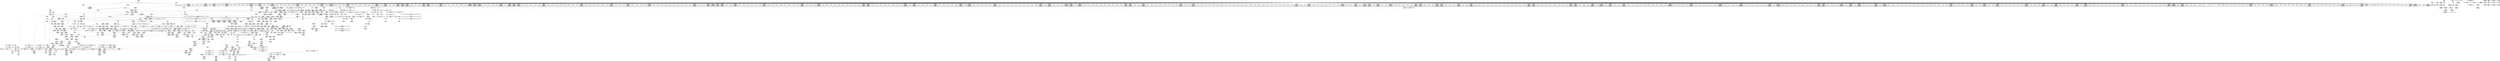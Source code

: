 digraph {
	CE0x51bf190 [shape=record,shape=Mrecord,label="{CE0x51bf190|12:_i32,_56:_i8*,_:_CRE_528,536_|*MultipleSource*|Function::inode_has_perm&Arg::inode::|*LoadInst*|security/selinux/hooks.c,1627|security/selinux/hooks.c,1611}"]
	CE0x51c0350 [shape=record,shape=Mrecord,label="{CE0x51c0350|12:_i32,_56:_i8*,_:_CRE_558,559_}"]
	CE0x51c1650 [shape=record,shape=Mrecord,label="{CE0x51c1650|12:_i32,_56:_i8*,_:_CRE_574,575_}"]
	CE0x51c26f0 [shape=record,shape=Mrecord,label="{CE0x51c26f0|12:_i32,_56:_i8*,_:_CRE_588,589_}"]
	CE0x51cb420 [shape=record,shape=Mrecord,label="{CE0x51cb420|12:_i32,_56:_i8*,_:_CRE_895,896_}"]
	CE0x515a080 [shape=record,shape=Mrecord,label="{CE0x515a080|selinux_quota_on:tmp19|security/selinux/hooks.c,2044}"]
	CE0x513c450 [shape=record,shape=Mrecord,label="{CE0x513c450|selinux_quota_on:tmp15|security/selinux/hooks.c,2044|*SummSink*}"]
	CE0x51901f0 [shape=record,shape=Mrecord,label="{CE0x51901f0|__validate_creds:if.then|*SummSink*}"]
	CE0x51c0940 [shape=record,shape=Mrecord,label="{CE0x51c0940|12:_i32,_56:_i8*,_:_CRE_563,564_}"]
	CE0x5196310 [shape=record,shape=Mrecord,label="{CE0x5196310|__validate_creds:line|Function::__validate_creds&Arg::line::|*SummSource*}"]
	CE0x51441f0 [shape=record,shape=Mrecord,label="{CE0x51441f0|104:_%struct.inode*,_:_CRE_148,149_}"]
	CE0x51bed50 [shape=record,shape=Mrecord,label="{CE0x51bed50|12:_i32,_56:_i8*,_:_CRE_512,520_|*MultipleSource*|Function::inode_has_perm&Arg::inode::|*LoadInst*|security/selinux/hooks.c,1627|security/selinux/hooks.c,1611}"]
	"CONST[source:0(mediator),value:0(static)][purpose:{operation}]"
	CE0x51836c0 [shape=record,shape=Mrecord,label="{CE0x51836c0|104:_%struct.inode*,_:_CRE_214,215_}"]
	CE0x5135ea0 [shape=record,shape=Mrecord,label="{CE0x5135ea0|i64*_getelementptr_inbounds_(_11_x_i64_,_11_x_i64_*___llvm_gcov_ctr152,_i64_0,_i64_0)|*Constant*}"]
	CE0x5145470 [shape=record,shape=Mrecord,label="{CE0x5145470|i64_1|*Constant*}"]
	CE0x5140140 [shape=record,shape=Mrecord,label="{CE0x5140140|get_current:entry|*SummSource*}"]
	CE0x51b53c0 [shape=record,shape=Mrecord,label="{CE0x51b53c0|12:_i32,_56:_i8*,_:_CRE_241,242_}"]
	CE0x5199e60 [shape=record,shape=Mrecord,label="{CE0x5199e60|__validate_creds:file|Function::__validate_creds&Arg::file::|*SummSink*}"]
	CE0x5144e70 [shape=record,shape=Mrecord,label="{CE0x5144e70|selinux_quota_on:tmp19|security/selinux/hooks.c,2044|*SummSink*}"]
	CE0x51aebb0 [shape=record,shape=Mrecord,label="{CE0x51aebb0|i64*_getelementptr_inbounds_(_8_x_i64_,_8_x_i64_*___llvm_gcov_ctr154,_i64_0,_i64_6)|*Constant*|*SummSink*}"]
	CE0x51bd1d0 [shape=record,shape=Mrecord,label="{CE0x51bd1d0|12:_i32,_56:_i8*,_:_CRE_473,474_}"]
	CE0x51bf5a0 [shape=record,shape=Mrecord,label="{CE0x51bf5a0|12:_i32,_56:_i8*,_:_CRE_540,544_|*MultipleSource*|Function::inode_has_perm&Arg::inode::|*LoadInst*|security/selinux/hooks.c,1627|security/selinux/hooks.c,1611}"]
	CE0x51c4bc0 [shape=record,shape=Mrecord,label="{CE0x51c4bc0|12:_i32,_56:_i8*,_:_CRE_619,620_}"]
	"CONST[source:2(external),value:2(dynamic)][purpose:{subject}][SrcIdx:2]"
	CE0x51b8a90 [shape=record,shape=Mrecord,label="{CE0x51b8a90|12:_i32,_56:_i8*,_:_CRE_286,287_}"]
	CE0x5158070 [shape=record,shape=Mrecord,label="{CE0x5158070|i8*_getelementptr_inbounds_(_25_x_i8_,_25_x_i8_*_.str3,_i32_0,_i32_0)|*Constant*|*SummSink*}"]
	CE0x515e320 [shape=record,shape=Mrecord,label="{CE0x515e320|cred_sid:sid|security/selinux/hooks.c,197|*SummSink*}"]
	CE0x5159cd0 [shape=record,shape=Mrecord,label="{CE0x5159cd0|selinux_quota_on:dentry|Function::selinux_quota_on&Arg::dentry::|*SummSink*}"]
	CE0x51c60f0 [shape=record,shape=Mrecord,label="{CE0x51c60f0|12:_i32,_56:_i8*,_:_CRE_684,688_|*MultipleSource*|Function::inode_has_perm&Arg::inode::|*LoadInst*|security/selinux/hooks.c,1627|security/selinux/hooks.c,1611}"]
	CE0x5166b40 [shape=record,shape=Mrecord,label="{CE0x5166b40|GLOBAL:creds_are_invalid|*Constant*|*SummSink*}"]
	CE0x51ba250 [shape=record,shape=Mrecord,label="{CE0x51ba250|12:_i32,_56:_i8*,_:_CRE_306,307_}"]
	CE0x51a21d0 [shape=record,shape=Mrecord,label="{CE0x51a21d0|inode_has_perm:tmp4|security/selinux/hooks.c,1609|*SummSink*}"]
	CE0x5196140 [shape=record,shape=Mrecord,label="{CE0x5196140|i32_0|*Constant*}"]
	CE0x5162cd0 [shape=record,shape=Mrecord,label="{CE0x5162cd0|_call_void___validate_creds(%struct.cred*_%cred,_i8*_getelementptr_inbounds_(_25_x_i8_,_25_x_i8_*_.str3,_i32_0,_i32_0),_i32_1609)_#10,_!dbg_!27719|security/selinux/hooks.c,1609|*SummSink*}"]
	CE0x515a940 [shape=record,shape=Mrecord,label="{CE0x515a940|_ret_i32_%call,_!dbg_!27723|security/selinux/hooks.c,1632|*SummSource*}"]
	CE0x5146840 [shape=record,shape=Mrecord,label="{CE0x5146840|selinux_quota_on:tobool1|security/selinux/hooks.c,2044|*SummSink*}"]
	CE0x514a630 [shape=record,shape=Mrecord,label="{CE0x514a630|inode_has_perm:tmp2|*SummSource*}"]
	CE0x51bdaf0 [shape=record,shape=Mrecord,label="{CE0x51bdaf0|12:_i32,_56:_i8*,_:_CRE_480,481_}"]
	CE0x51b9b30 [shape=record,shape=Mrecord,label="{CE0x51b9b30|12:_i32,_56:_i8*,_:_CRE_300,301_}"]
	CE0x518bfe0 [shape=record,shape=Mrecord,label="{CE0x518bfe0|inode_has_perm:retval.0|*SummSource*}"]
	CE0x51656e0 [shape=record,shape=Mrecord,label="{CE0x51656e0|i64_1|*Constant*}"]
	CE0x5162a50 [shape=record,shape=Mrecord,label="{CE0x5162a50|i64*_getelementptr_inbounds_(_2_x_i64_,_2_x_i64_*___llvm_gcov_ctr98,_i64_0,_i64_1)|*Constant*|*SummSink*}"]
	CE0x5183920 [shape=record,shape=Mrecord,label="{CE0x5183920|104:_%struct.inode*,_:_CRE_216,217_}"]
	CE0x51b4b80 [shape=record,shape=Mrecord,label="{CE0x51b4b80|12:_i32,_56:_i8*,_:_CRE_216,224_|*MultipleSource*|Function::inode_has_perm&Arg::inode::|*LoadInst*|security/selinux/hooks.c,1627|security/selinux/hooks.c,1611}"]
	CE0x513d310 [shape=record,shape=Mrecord,label="{CE0x513d310|selinux_quota_on:do.end}"]
	CE0x5165c20 [shape=record,shape=Mrecord,label="{CE0x5165c20|_ret_void,_!dbg_!27722|include/linux/cred.h,175|*SummSource*}"]
	CE0x5146210 [shape=record,shape=Mrecord,label="{CE0x5146210|dentry_has_perm:bb}"]
	CE0x51b21f0 [shape=record,shape=Mrecord,label="{CE0x51b21f0|12:_i32,_56:_i8*,_:_CRE_175,176_}"]
	CE0x5145580 [shape=record,shape=Mrecord,label="{CE0x5145580|selinux_quota_on:tmp20|security/selinux/hooks.c,2044|*SummSource*}"]
	CE0x51d0170 [shape=record,shape=Mrecord,label="{CE0x51d0170|inode_has_perm:tmp6|*LoadInst*|security/selinux/hooks.c,1611|*SummSource*}"]
	CE0x51bc100 [shape=record,shape=Mrecord,label="{CE0x51bc100|12:_i32,_56:_i8*,_:_CRE_416,424_|*MultipleSource*|Function::inode_has_perm&Arg::inode::|*LoadInst*|security/selinux/hooks.c,1627|security/selinux/hooks.c,1611}"]
	CE0x5147350 [shape=record,shape=Mrecord,label="{CE0x5147350|dentry_has_perm:cred|Function::dentry_has_perm&Arg::cred::|*SummSink*}"]
	CE0x519b650 [shape=record,shape=Mrecord,label="{CE0x519b650|104:_%struct.inode*,_:_CRE_194,195_}"]
	CE0x5150fe0 [shape=record,shape=Mrecord,label="{CE0x5150fe0|i32_5|*Constant*}"]
	CE0x519ed90 [shape=record,shape=Mrecord,label="{CE0x519ed90|__validate_creds:tmp6|include/linux/cred.h,174|*SummSink*}"]
	CE0x5187450 [shape=record,shape=Mrecord,label="{CE0x5187450|GLOBAL:inode_has_perm|*Constant*}"]
	CE0x5147c70 [shape=record,shape=Mrecord,label="{CE0x5147c70|_call_void_mcount()_#3|*SummSink*}"]
	CE0x5139f90 [shape=record,shape=Mrecord,label="{CE0x5139f90|selinux_quota_on:tmp6|security/selinux/hooks.c,2044|*SummSink*}"]
	CE0x51c2230 [shape=record,shape=Mrecord,label="{CE0x51c2230|12:_i32,_56:_i8*,_:_CRE_584,585_}"]
	CE0x51b2580 [shape=record,shape=Mrecord,label="{CE0x51b2580|12:_i32,_56:_i8*,_:_CRE_178,179_}"]
	CE0x51c1520 [shape=record,shape=Mrecord,label="{CE0x51c1520|12:_i32,_56:_i8*,_:_CRE_573,574_}"]
	CE0x5163630 [shape=record,shape=Mrecord,label="{CE0x5163630|__validate_creds:tmp4|include/linux/cred.h,173}"]
	CE0x51304a0 [shape=record,shape=Mrecord,label="{CE0x51304a0|selinux_quota_on:do.body}"]
	CE0x51ddc10 [shape=record,shape=Mrecord,label="{CE0x51ddc10|inode_has_perm:lnot|security/selinux/hooks.c,1611}"]
	CE0x513ce30 [shape=record,shape=Mrecord,label="{CE0x513ce30|104:_%struct.inode*,_:_CRE_92,93_}"]
	CE0x51df360 [shape=record,shape=Mrecord,label="{CE0x51df360|GLOBAL:llvm.expect.i64|*Constant*|*SummSource*}"]
	CE0x5151b70 [shape=record,shape=Mrecord,label="{CE0x5151b70|GLOBAL:dentry_has_perm|*Constant*|*SummSource*}"]
	CE0x51c3070 [shape=record,shape=Mrecord,label="{CE0x51c3070|12:_i32,_56:_i8*,_:_CRE_596,597_}"]
	CE0x51b66f0 [shape=record,shape=Mrecord,label="{CE0x51b66f0|12:_i32,_56:_i8*,_:_CRE_256,257_}"]
	CE0x51500b0 [shape=record,shape=Mrecord,label="{CE0x51500b0|COLLAPSED:_GCMRE_current_task_external_global_%struct.task_struct*:_elem_0::|security/selinux/hooks.c,2044}"]
	CE0x51c9b30 [shape=record,shape=Mrecord,label="{CE0x51c9b30|12:_i32,_56:_i8*,_:_CRE_874,875_}"]
	CE0x5155690 [shape=record,shape=Mrecord,label="{CE0x5155690|selinux_quota_on:do.end|*SummSource*}"]
	CE0x51df7b0 [shape=record,shape=Mrecord,label="{CE0x51df7b0|i64_4|*Constant*}"]
	CE0x51bbee0 [shape=record,shape=Mrecord,label="{CE0x51bbee0|12:_i32,_56:_i8*,_:_CRE_408,416_|*MultipleSource*|Function::inode_has_perm&Arg::inode::|*LoadInst*|security/selinux/hooks.c,1627|security/selinux/hooks.c,1611}"]
	CE0x51b0190 [shape=record,shape=Mrecord,label="{CE0x51b0190|cred_sid:cred|Function::cred_sid&Arg::cred::}"]
	CE0x51443a0 [shape=record,shape=Mrecord,label="{CE0x51443a0|104:_%struct.inode*,_:_CRE_150,151_}"]
	CE0x51a2b40 [shape=record,shape=Mrecord,label="{CE0x51a2b40|i32_4|*Constant*|*SummSink*}"]
	CE0x518d390 [shape=record,shape=Mrecord,label="{CE0x518d390|inode_has_perm:call4|security/selinux/hooks.c,1617|*SummSink*}"]
	CE0x51c2a80 [shape=record,shape=Mrecord,label="{CE0x51c2a80|12:_i32,_56:_i8*,_:_CRE_591,592_}"]
	CE0x518f8b0 [shape=record,shape=Mrecord,label="{CE0x518f8b0|i64*_getelementptr_inbounds_(_8_x_i64_,_8_x_i64_*___llvm_gcov_ctr154,_i64_0,_i64_7)|*Constant*}"]
	CE0x51ff780 [shape=record,shape=Mrecord,label="{CE0x51ff780|cred_sid:bb|*SummSink*}"]
	CE0x519acf0 [shape=record,shape=Mrecord,label="{CE0x519acf0|104:_%struct.inode*,_:_CRE_184,185_}"]
	CE0x5190790 [shape=record,shape=Mrecord,label="{CE0x5190790|__validate_creds:conv|include/linux/cred.h,173|*SummSink*}"]
	CE0x5135410 [shape=record,shape=Mrecord,label="{CE0x5135410|selinux_quota_on:tmp1|*SummSource*}"]
	CE0x519bb00 [shape=record,shape=Mrecord,label="{CE0x519bb00|104:_%struct.inode*,_:_CRE_199,200_}"]
	CE0x51ad590 [shape=record,shape=Mrecord,label="{CE0x51ad590|cred_sid:tmp6|security/selinux/hooks.c,197|*SummSink*}"]
	CE0x51c9c60 [shape=record,shape=Mrecord,label="{CE0x51c9c60|12:_i32,_56:_i8*,_:_CRE_875,876_}"]
	CE0x5161230 [shape=record,shape=Mrecord,label="{CE0x5161230|12:_i32,_56:_i8*,_:_CRE_145,146_}"]
	CE0x5187320 [shape=record,shape=Mrecord,label="{CE0x5187320|dentry_has_perm:call|security/selinux/hooks.c,1632|*SummSink*}"]
	CE0x513f090 [shape=record,shape=Mrecord,label="{CE0x513f090|__validate_creds:tmp2|include/linux/cred.h,173}"]
	CE0x51cd0a0 [shape=record,shape=Mrecord,label="{CE0x51cd0a0|12:_i32,_56:_i8*,_:_CRE_919,920_}"]
	CE0x513abc0 [shape=record,shape=Mrecord,label="{CE0x513abc0|i1_true|*Constant*}"]
	CE0x5194070 [shape=record,shape=Mrecord,label="{CE0x5194070|i64*_getelementptr_inbounds_(_8_x_i64_,_8_x_i64_*___llvm_gcov_ctr154,_i64_0,_i64_0)|*Constant*}"]
	CE0x515f1e0 [shape=record,shape=Mrecord,label="{CE0x515f1e0|12:_i32,_56:_i8*,_:_CRE_136,137_}"]
	CE0x5157cd0 [shape=record,shape=Mrecord,label="{CE0x5157cd0|dentry_has_perm:bb|*SummSink*}"]
	CE0x51e2db0 [shape=record,shape=Mrecord,label="{CE0x51e2db0|inode_has_perm:tmp11|security/selinux/hooks.c,1612|*SummSource*}"]
	CE0x51c38c0 [shape=record,shape=Mrecord,label="{CE0x51c38c0|12:_i32,_56:_i8*,_:_CRE_603,604_}"]
	CE0x5183210 [shape=record,shape=Mrecord,label="{CE0x5183210|104:_%struct.inode*,_:_CRE_209,210_}"]
	CE0x5168fa0 [shape=record,shape=Mrecord,label="{CE0x5168fa0|__validate_creds:cred|Function::__validate_creds&Arg::cred::|*SummSource*}"]
	CE0x51c5a60 [shape=record,shape=Mrecord,label="{CE0x51c5a60|12:_i32,_56:_i8*,_:_CRE_664,672_|*MultipleSource*|Function::inode_has_perm&Arg::inode::|*LoadInst*|security/selinux/hooks.c,1627|security/selinux/hooks.c,1611}"]
	CE0x519c4a0 [shape=record,shape=Mrecord,label="{CE0x519c4a0|104:_%struct.inode*,_:_CRE_0,4_|*MultipleSource*|Function::selinux_quota_on&Arg::dentry::|Function::dentry_has_perm&Arg::dentry::|security/selinux/hooks.c,1627}"]
	CE0x51c2e10 [shape=record,shape=Mrecord,label="{CE0x51c2e10|12:_i32,_56:_i8*,_:_CRE_594,595_}"]
	CE0x515efc0 [shape=record,shape=Mrecord,label="{CE0x515efc0|12:_i32,_56:_i8*,_:_CRE_128,136_|*MultipleSource*|Function::inode_has_perm&Arg::inode::|*LoadInst*|security/selinux/hooks.c,1627|security/selinux/hooks.c,1611}"]
	CE0x519bec0 [shape=record,shape=Mrecord,label="{CE0x519bec0|104:_%struct.inode*,_:_CRE_203,204_}"]
	CE0x5167870 [shape=record,shape=Mrecord,label="{CE0x5167870|__validate_creds:tmp1}"]
	CE0x51b0dc0 [shape=record,shape=Mrecord,label="{CE0x51b0dc0|12:_i32,_56:_i8*,_:_CRE_158,159_}"]
	CE0x519b920 [shape=record,shape=Mrecord,label="{CE0x519b920|104:_%struct.inode*,_:_CRE_197,198_}"]
	CE0x518f1d0 [shape=record,shape=Mrecord,label="{CE0x518f1d0|avc_has_perm:auditdata|Function::avc_has_perm&Arg::auditdata::}"]
	CE0x51b5d70 [shape=record,shape=Mrecord,label="{CE0x51b5d70|12:_i32,_56:_i8*,_:_CRE_248,249_}"]
	CE0x51e01e0 [shape=record,shape=Mrecord,label="{CE0x51e01e0|i64_3|*Constant*}"]
	CE0x51c2360 [shape=record,shape=Mrecord,label="{CE0x51c2360|12:_i32,_56:_i8*,_:_CRE_585,586_}"]
	CE0x51cff20 [shape=record,shape=Mrecord,label="{CE0x51cff20|inode_has_perm:tmp6|*LoadInst*|security/selinux/hooks.c,1611}"]
	CE0x5153e40 [shape=record,shape=Mrecord,label="{CE0x5153e40|i64*_getelementptr_inbounds_(_11_x_i64_,_11_x_i64_*___llvm_gcov_ctr152,_i64_0,_i64_8)|*Constant*}"]
	CE0x51b8f50 [shape=record,shape=Mrecord,label="{CE0x51b8f50|12:_i32,_56:_i8*,_:_CRE_290,291_}"]
	CE0x51c32d0 [shape=record,shape=Mrecord,label="{CE0x51c32d0|12:_i32,_56:_i8*,_:_CRE_598,599_}"]
	CE0x513d9c0 [shape=record,shape=Mrecord,label="{CE0x513d9c0|dentry_has_perm:ad|security/selinux/hooks.c, 1628|*SummSink*}"]
	CE0x51b2b70 [shape=record,shape=Mrecord,label="{CE0x51b2b70|12:_i32,_56:_i8*,_:_CRE_183,184_}"]
	CE0x51515c0 [shape=record,shape=Mrecord,label="{CE0x51515c0|i64_0|*Constant*|*SummSource*}"]
	CE0x51cb1c0 [shape=record,shape=Mrecord,label="{CE0x51cb1c0|12:_i32,_56:_i8*,_:_CRE_893,894_}"]
	CE0x518d500 [shape=record,shape=Mrecord,label="{CE0x518d500|i32_(i32,_i32,_i16,_i32,_%struct.common_audit_data*)*_bitcast_(i32_(i32,_i32,_i16,_i32,_%struct.common_audit_data.495*)*_avc_has_perm_to_i32_(i32,_i32,_i16,_i32,_%struct.common_audit_data*)*)|*Constant*}"]
	CE0x51b2ca0 [shape=record,shape=Mrecord,label="{CE0x51b2ca0|12:_i32,_56:_i8*,_:_CRE_184,185_}"]
	CE0x518ef90 [shape=record,shape=Mrecord,label="{CE0x518ef90|avc_has_perm:requested|Function::avc_has_perm&Arg::requested::|*SummSink*}"]
	CE0x5161100 [shape=record,shape=Mrecord,label="{CE0x5161100|12:_i32,_56:_i8*,_:_CRE_144,145_}"]
	CE0x51b8370 [shape=record,shape=Mrecord,label="{CE0x51b8370|12:_i32,_56:_i8*,_:_CRE_280,281_}"]
	CE0x51df910 [shape=record,shape=Mrecord,label="{CE0x51df910|inode_has_perm:expval|security/selinux/hooks.c,1611|*SummSink*}"]
	CE0x519e930 [shape=record,shape=Mrecord,label="{CE0x519e930|i64*_getelementptr_inbounds_(_5_x_i64_,_5_x_i64_*___llvm_gcov_ctr155,_i64_0,_i64_3)|*Constant*|*SummSink*}"]
	CE0x51b2a40 [shape=record,shape=Mrecord,label="{CE0x51b2a40|12:_i32,_56:_i8*,_:_CRE_182,183_}"]
	CE0x51c7220 [shape=record,shape=Mrecord,label="{CE0x51c7220|12:_i32,_56:_i8*,_:_CRE_752,756_|*MultipleSource*|Function::inode_has_perm&Arg::inode::|*LoadInst*|security/selinux/hooks.c,1627|security/selinux/hooks.c,1611}"]
	CE0x513b4e0 [shape=record,shape=Mrecord,label="{CE0x513b4e0|inode_has_perm:do.body|*SummSource*}"]
	CE0x51b27e0 [shape=record,shape=Mrecord,label="{CE0x51b27e0|12:_i32,_56:_i8*,_:_CRE_180,181_}"]
	CE0x51a4c40 [shape=record,shape=Mrecord,label="{CE0x51a4c40|__validate_creds:lnot1|include/linux/cred.h,173}"]
	CE0x51b2320 [shape=record,shape=Mrecord,label="{CE0x51b2320|12:_i32,_56:_i8*,_:_CRE_176,177_}"]
	CE0x51ca710 [shape=record,shape=Mrecord,label="{CE0x51ca710|12:_i32,_56:_i8*,_:_CRE_884,885_}"]
	CE0x51cd1d0 [shape=record,shape=Mrecord,label="{CE0x51cd1d0|12:_i32,_56:_i8*,_:_CRE_920,921_}"]
	CE0x518ee20 [shape=record,shape=Mrecord,label="{CE0x518ee20|avc_has_perm:requested|Function::avc_has_perm&Arg::requested::|*SummSource*}"]
	CE0x5132af0 [shape=record,shape=Mrecord,label="{CE0x5132af0|selinux_quota_on:land.lhs.true}"]
	CE0x51842a0 [shape=record,shape=Mrecord,label="{CE0x51842a0|104:_%struct.inode*,_:_CRE_224,232_|*MultipleSource*|Function::selinux_quota_on&Arg::dentry::|Function::dentry_has_perm&Arg::dentry::|security/selinux/hooks.c,1627}"]
	CE0x51503f0 [shape=record,shape=Mrecord,label="{CE0x51503f0|selinux_quota_on:bb}"]
	CE0x518d890 [shape=record,shape=Mrecord,label="{CE0x518d890|i32_(i32,_i32,_i16,_i32,_%struct.common_audit_data*)*_bitcast_(i32_(i32,_i32,_i16,_i32,_%struct.common_audit_data.495*)*_avc_has_perm_to_i32_(i32,_i32,_i16,_i32,_%struct.common_audit_data*)*)|*Constant*|*SummSink*}"]
	CE0x519c0a0 [shape=record,shape=Mrecord,label="{CE0x519c0a0|104:_%struct.inode*,_:_CRE_205,206_}"]
	CE0x518df40 [shape=record,shape=Mrecord,label="{CE0x518df40|avc_has_perm:ssid|Function::avc_has_perm&Arg::ssid::}"]
	CE0x5160c40 [shape=record,shape=Mrecord,label="{CE0x5160c40|12:_i32,_56:_i8*,_:_CRE_139,140_}"]
	CE0x51c0a70 [shape=record,shape=Mrecord,label="{CE0x51c0a70|12:_i32,_56:_i8*,_:_CRE_564,565_}"]
	CE0x51e0380 [shape=record,shape=Mrecord,label="{CE0x51e0380|inode_has_perm:tmp8|security/selinux/hooks.c,1611}"]
	CE0x51dae70 [shape=record,shape=Mrecord,label="{CE0x51dae70|i64_0|*Constant*}"]
	CE0x5163b70 [shape=record,shape=Mrecord,label="{CE0x5163b70|__validate_creds:tmp4|include/linux/cred.h,173|*SummSink*}"]
	CE0x51ce270 [shape=record,shape=Mrecord,label="{CE0x51ce270|12:_i32,_56:_i8*,_:_CRE_934,935_}"]
	CE0x5144760 [shape=record,shape=Mrecord,label="{CE0x5144760|104:_%struct.inode*,_:_CRE_154,155_}"]
	CE0x51c2100 [shape=record,shape=Mrecord,label="{CE0x51c2100|12:_i32,_56:_i8*,_:_CRE_583,584_}"]
	CE0x51c1fd0 [shape=record,shape=Mrecord,label="{CE0x51c1fd0|12:_i32,_56:_i8*,_:_CRE_582,583_}"]
	CE0x51ced80 [shape=record,shape=Mrecord,label="{CE0x51ced80|12:_i32,_56:_i8*,_:_CRE_976,977_}"]
	CE0x51c80d0 [shape=record,shape=Mrecord,label="{CE0x51c80d0|12:_i32,_56:_i8*,_:_CRE_816,824_|*MultipleSource*|Function::inode_has_perm&Arg::inode::|*LoadInst*|security/selinux/hooks.c,1627|security/selinux/hooks.c,1611}"]
	CE0x51b2f00 [shape=record,shape=Mrecord,label="{CE0x51b2f00|12:_i32,_56:_i8*,_:_CRE_186,187_}"]
	CE0x51df740 [shape=record,shape=Mrecord,label="{CE0x51df740|inode_has_perm:expval|security/selinux/hooks.c,1611|*SummSource*}"]
	CE0x51cf760 [shape=record,shape=Mrecord,label="{CE0x51cf760|12:_i32,_56:_i8*,_:_CRE_983,984_}"]
	CE0x51b6a80 [shape=record,shape=Mrecord,label="{CE0x51b6a80|12:_i32,_56:_i8*,_:_CRE_259,260_}"]
	CE0x51af890 [shape=record,shape=Mrecord,label="{CE0x51af890|GLOBAL:cred_sid|*Constant*}"]
	CE0x51db1f0 [shape=record,shape=Mrecord,label="{CE0x51db1f0|i64_2|*Constant*}"]
	CE0x518a2d0 [shape=record,shape=Mrecord,label="{CE0x518a2d0|104:_%struct.inode*,_:_CRE_305,306_}"]
	CE0x51562d0 [shape=record,shape=Mrecord,label="{CE0x51562d0|GLOBAL:lockdep_rcu_suspicious|*Constant*|*SummSink*}"]
	CE0x5134c80 [shape=record,shape=Mrecord,label="{CE0x5134c80|selinux_quota_on:tmp4|security/selinux/hooks.c,2044|*SummSource*}"]
	CE0x513de90 [shape=record,shape=Mrecord,label="{CE0x513de90|selinux_quota_on:tmp6|security/selinux/hooks.c,2044}"]
	CE0x51b5ea0 [shape=record,shape=Mrecord,label="{CE0x51b5ea0|12:_i32,_56:_i8*,_:_CRE_249,250_}"]
	CE0x5139dd0 [shape=record,shape=Mrecord,label="{CE0x5139dd0|get_current:tmp3|*SummSink*}"]
	CE0x5138480 [shape=record,shape=Mrecord,label="{CE0x5138480|i32_0|*Constant*|*SummSource*}"]
	CE0x51594a0 [shape=record,shape=Mrecord,label="{CE0x51594a0|selinux_quota_on:call5|security/selinux/hooks.c,2046|*SummSink*}"]
	CE0x51c1ea0 [shape=record,shape=Mrecord,label="{CE0x51c1ea0|12:_i32,_56:_i8*,_:_CRE_581,582_}"]
	CE0x51869a0 [shape=record,shape=Mrecord,label="{CE0x51869a0|inode_has_perm:if.then|*SummSource*}"]
	CE0x51f7c70 [shape=record,shape=Mrecord,label="{CE0x51f7c70|i32_3|*Constant*}"]
	CE0x519ab10 [shape=record,shape=Mrecord,label="{CE0x519ab10|104:_%struct.inode*,_:_CRE_182,183_}"]
	CE0x51a8910 [shape=record,shape=Mrecord,label="{CE0x51a8910|104:_%struct.inode*,_:_CRE_24,40_|*MultipleSource*|Function::selinux_quota_on&Arg::dentry::|Function::dentry_has_perm&Arg::dentry::|security/selinux/hooks.c,1627}"]
	CE0x5173be0 [shape=record,shape=Mrecord,label="{CE0x5173be0|selinux_quota_on:tmp11|security/selinux/hooks.c,2044|*SummSink*}"]
	CE0x513d0d0 [shape=record,shape=Mrecord,label="{CE0x513d0d0|104:_%struct.inode*,_:_CRE_95,96_}"]
	CE0x5145bb0 [shape=record,shape=Mrecord,label="{CE0x5145bb0|get_current:tmp2}"]
	CE0x5161950 [shape=record,shape=Mrecord,label="{CE0x5161950|12:_i32,_56:_i8*,_:_CRE_151,152_}"]
	CE0x5188bf0 [shape=record,shape=Mrecord,label="{CE0x5188bf0|inode_has_perm:adp|Function::inode_has_perm&Arg::adp::}"]
	CE0x51b71a0 [shape=record,shape=Mrecord,label="{CE0x51b71a0|12:_i32,_56:_i8*,_:_CRE_265,266_}"]
	CE0x513b150 [shape=record,shape=Mrecord,label="{CE0x513b150|selinux_quota_on:tmp18|security/selinux/hooks.c,2044}"]
	CE0x51c5620 [shape=record,shape=Mrecord,label="{CE0x51c5620|12:_i32,_56:_i8*,_:_CRE_648,656_|*MultipleSource*|Function::inode_has_perm&Arg::inode::|*LoadInst*|security/selinux/hooks.c,1627|security/selinux/hooks.c,1611}"]
	CE0x51c5080 [shape=record,shape=Mrecord,label="{CE0x51c5080|12:_i32,_56:_i8*,_:_CRE_623,624_}"]
	CE0x51c4370 [shape=record,shape=Mrecord,label="{CE0x51c4370|12:_i32,_56:_i8*,_:_CRE_612,613_}"]
	CE0x51b1610 [shape=record,shape=Mrecord,label="{CE0x51b1610|12:_i32,_56:_i8*,_:_CRE_165,166_}"]
	CE0x51cb550 [shape=record,shape=Mrecord,label="{CE0x51cb550|12:_i32,_56:_i8*,_:_CRE_896,897_}"]
	CE0x519cc40 [shape=record,shape=Mrecord,label="{CE0x519cc40|i64*_getelementptr_inbounds_(_2_x_i64_,_2_x_i64_*___llvm_gcov_ctr98,_i64_0,_i64_0)|*Constant*|*SummSource*}"]
	CE0x6fcfa10 [shape=record,shape=Mrecord,label="{CE0x6fcfa10|0:_i8,_:_GCMR_selinux_quota_on.__warned_internal_global_i8_0,_section_.data.unlikely_,_align_1:_elem_0:default:}"]
	CE0x518f510 [shape=record,shape=Mrecord,label="{CE0x518f510|_ret_i32_%retval.0,_!dbg_!27728|security/selinux/avc.c,775|*SummSource*}"]
	CE0x5161490 [shape=record,shape=Mrecord,label="{CE0x5161490|12:_i32,_56:_i8*,_:_CRE_147,148_}"]
	CE0x51b6490 [shape=record,shape=Mrecord,label="{CE0x51b6490|12:_i32,_56:_i8*,_:_CRE_254,255_}"]
	CE0x51b2910 [shape=record,shape=Mrecord,label="{CE0x51b2910|12:_i32,_56:_i8*,_:_CRE_181,182_}"]
	CE0x519dc40 [shape=record,shape=Mrecord,label="{CE0x519dc40|_call_void_mcount()_#3}"]
	CE0x519bfb0 [shape=record,shape=Mrecord,label="{CE0x519bfb0|104:_%struct.inode*,_:_CRE_204,205_}"]
	CE0x51acf20 [shape=record,shape=Mrecord,label="{CE0x51acf20|0:_i32,_4:_i32,_8:_i32,_12:_i32,_:_CMRE_16,20_|*MultipleSource*|security/selinux/hooks.c,196|security/selinux/hooks.c,197|*LoadInst*|security/selinux/hooks.c,196}"]
	CE0x51a50e0 [shape=record,shape=Mrecord,label="{CE0x51a50e0|12:_i32,_56:_i8*,_:_CRE_12,16_|*MultipleSource*|Function::inode_has_perm&Arg::inode::|*LoadInst*|security/selinux/hooks.c,1627|security/selinux/hooks.c,1611}"]
	CE0x51ca4b0 [shape=record,shape=Mrecord,label="{CE0x51ca4b0|12:_i32,_56:_i8*,_:_CRE_882,883_}"]
	CE0x51bcb70 [shape=record,shape=Mrecord,label="{CE0x51bcb70|12:_i32,_56:_i8*,_:_CRE_456,464_|*MultipleSource*|Function::inode_has_perm&Arg::inode::|*LoadInst*|security/selinux/hooks.c,1627|security/selinux/hooks.c,1611}"]
	CE0x51de560 [shape=record,shape=Mrecord,label="{CE0x51de560|inode_has_perm:conv|security/selinux/hooks.c,1611}"]
	CE0x5184900 [shape=record,shape=Mrecord,label="{CE0x5184900|104:_%struct.inode*,_:_CRE_256,264_|*MultipleSource*|Function::selinux_quota_on&Arg::dentry::|Function::dentry_has_perm&Arg::dentry::|security/selinux/hooks.c,1627}"]
	CE0x5186620 [shape=record,shape=Mrecord,label="{CE0x5186620|dentry_has_perm:u|security/selinux/hooks.c,1631|*SummSource*}"]
	CE0x51b85d0 [shape=record,shape=Mrecord,label="{CE0x51b85d0|12:_i32,_56:_i8*,_:_CRE_282,283_}"]
	CE0x5162390 [shape=record,shape=Mrecord,label="{CE0x5162390|_call_void_mcount()_#3|*SummSink*}"]
	CE0x51ff8b0 [shape=record,shape=Mrecord,label="{CE0x51ff8b0|i64*_getelementptr_inbounds_(_2_x_i64_,_2_x_i64_*___llvm_gcov_ctr131,_i64_0,_i64_0)|*Constant*}"]
	CE0x5168220 [shape=record,shape=Mrecord,label="{CE0x5168220|i32_0|*Constant*}"]
	CE0x51b6950 [shape=record,shape=Mrecord,label="{CE0x51b6950|12:_i32,_56:_i8*,_:_CRE_258,259_}"]
	CE0x5142200 [shape=record,shape=Mrecord,label="{CE0x5142200|selinux_quota_on:land.lhs.true|*SummSink*}"]
	CE0x5197e20 [shape=record,shape=Mrecord,label="{CE0x5197e20|cred_sid:tmp}"]
	CE0x513d1c0 [shape=record,shape=Mrecord,label="{CE0x513d1c0|104:_%struct.inode*,_:_CRE_96,104_|*MultipleSource*|Function::selinux_quota_on&Arg::dentry::|Function::dentry_has_perm&Arg::dentry::|security/selinux/hooks.c,1627}"]
	CE0x51631f0 [shape=record,shape=Mrecord,label="{CE0x51631f0|GLOBAL:__llvm_gcov_ctr155|Global_var:__llvm_gcov_ctr155|*SummSource*}"]
	CE0x51450f0 [shape=record,shape=Mrecord,label="{CE0x51450f0|_call_void_mcount()_#3}"]
	CE0x51b1870 [shape=record,shape=Mrecord,label="{CE0x51b1870|12:_i32,_56:_i8*,_:_CRE_167,168_}"]
	CE0x518ae50 [shape=record,shape=Mrecord,label="{CE0x518ae50|104:_%struct.inode*,_:_CRE_314,315_}"]
	CE0x51a3e70 [shape=record,shape=Mrecord,label="{CE0x51a3e70|i64*_getelementptr_inbounds_(_8_x_i64_,_8_x_i64_*___llvm_gcov_ctr154,_i64_0,_i64_1)|*Constant*|*SummSource*}"]
	CE0x5164bb0 [shape=record,shape=Mrecord,label="{CE0x5164bb0|dentry_has_perm:u|security/selinux/hooks.c,1631|*SummSink*}"]
	CE0x51422d0 [shape=record,shape=Mrecord,label="{CE0x51422d0|i64*_getelementptr_inbounds_(_2_x_i64_,_2_x_i64_*___llvm_gcov_ctr98,_i64_0,_i64_1)|*Constant*|*SummSource*}"]
	CE0x51bb220 [shape=record,shape=Mrecord,label="{CE0x51bb220|12:_i32,_56:_i8*,_:_CRE_352,360_|*MultipleSource*|Function::inode_has_perm&Arg::inode::|*LoadInst*|security/selinux/hooks.c,1627|security/selinux/hooks.c,1611}"]
	CE0x51b7c50 [shape=record,shape=Mrecord,label="{CE0x51b7c50|12:_i32,_56:_i8*,_:_CRE_274,275_}"]
	CE0x51398e0 [shape=record,shape=Mrecord,label="{CE0x51398e0|104:_%struct.inode*,_:_CRE_171,172_}"]
	CE0x51ccf70 [shape=record,shape=Mrecord,label="{CE0x51ccf70|12:_i32,_56:_i8*,_:_CRE_918,919_}"]
	CE0x513ed80 [shape=record,shape=Mrecord,label="{CE0x513ed80|i1_true|*Constant*|*SummSink*}"]
	CE0x515edd0 [shape=record,shape=Mrecord,label="{CE0x515edd0|12:_i32,_56:_i8*,_:_CRE_120,128_|*MultipleSource*|Function::inode_has_perm&Arg::inode::|*LoadInst*|security/selinux/hooks.c,1627|security/selinux/hooks.c,1611}"]
	CE0x5159eb0 [shape=record,shape=Mrecord,label="{CE0x5159eb0|dentry_has_perm:dentry|Function::dentry_has_perm&Arg::dentry::}"]
	CE0x51b97a0 [shape=record,shape=Mrecord,label="{CE0x51b97a0|12:_i32,_56:_i8*,_:_CRE_297,298_}"]
	CE0x51c67b0 [shape=record,shape=Mrecord,label="{CE0x51c67b0|12:_i32,_56:_i8*,_:_CRE_704,712_|*MultipleSource*|Function::inode_has_perm&Arg::inode::|*LoadInst*|security/selinux/hooks.c,1627|security/selinux/hooks.c,1611}"]
	CE0x51b9ff0 [shape=record,shape=Mrecord,label="{CE0x51b9ff0|12:_i32,_56:_i8*,_:_CRE_304,305_}"]
	CE0x51cd8f0 [shape=record,shape=Mrecord,label="{CE0x51cd8f0|12:_i32,_56:_i8*,_:_CRE_926,927_}"]
	CE0x51c82f0 [shape=record,shape=Mrecord,label="{CE0x51c82f0|12:_i32,_56:_i8*,_:_CRE_824,832_|*MultipleSource*|Function::inode_has_perm&Arg::inode::|*LoadInst*|security/selinux/hooks.c,1627|security/selinux/hooks.c,1611}"]
	CE0x515e2b0 [shape=record,shape=Mrecord,label="{CE0x515e2b0|0:_i32,_4:_i32,_8:_i32,_12:_i32,_:_CMRE_0,4_|*MultipleSource*|security/selinux/hooks.c,196|security/selinux/hooks.c,197|*LoadInst*|security/selinux/hooks.c,196}"]
	CE0x51d6730 [shape=record,shape=Mrecord,label="{CE0x51d6730|inode_has_perm:tmp13|security/selinux/hooks.c,1614|*SummSource*}"]
	CE0x51b1740 [shape=record,shape=Mrecord,label="{CE0x51b1740|12:_i32,_56:_i8*,_:_CRE_166,167_}"]
	CE0x51afee0 [shape=record,shape=Mrecord,label="{CE0x51afee0|cred_sid:entry}"]
	CE0x5137050 [shape=record,shape=Mrecord,label="{CE0x5137050|selinux_quota_on:if.end|*SummSource*}"]
	CE0x518e690 [shape=record,shape=Mrecord,label="{CE0x518e690|avc_has_perm:tclass|Function::avc_has_perm&Arg::tclass::}"]
	CE0x5135a10 [shape=record,shape=Mrecord,label="{CE0x5135a10|selinux_quota_on:tmp1}"]
	CE0x51cc000 [shape=record,shape=Mrecord,label="{CE0x51cc000|12:_i32,_56:_i8*,_:_CRE_905,906_}"]
	CE0x51b8830 [shape=record,shape=Mrecord,label="{CE0x51b8830|12:_i32,_56:_i8*,_:_CRE_284,285_}"]
	CE0x514a910 [shape=record,shape=Mrecord,label="{CE0x514a910|inode_has_perm:tmp3}"]
	CE0x5166180 [shape=record,shape=Mrecord,label="{CE0x5166180|i64*_getelementptr_inbounds_(_2_x_i64_,_2_x_i64_*___llvm_gcov_ctr131,_i64_0,_i64_1)|*Constant*|*SummSource*}"]
	CE0x5186ec0 [shape=record,shape=Mrecord,label="{CE0x5186ec0|dentry_has_perm:dentry1|security/selinux/hooks.c,1631}"]
	CE0x51cb680 [shape=record,shape=Mrecord,label="{CE0x51cb680|12:_i32,_56:_i8*,_:_CRE_897,898_}"]
	CE0x51c4830 [shape=record,shape=Mrecord,label="{CE0x51c4830|12:_i32,_56:_i8*,_:_CRE_616,617_}"]
	CE0x5187ca0 [shape=record,shape=Mrecord,label="{CE0x5187ca0|inode_has_perm:entry|*SummSink*}"]
	CE0x51cfd00 [shape=record,shape=Mrecord,label="{CE0x51cfd00|12:_i32,_56:_i8*,_:_CRE_1000,1008_|*MultipleSource*|Function::inode_has_perm&Arg::inode::|*LoadInst*|security/selinux/hooks.c,1627|security/selinux/hooks.c,1611}"]
	CE0x51e0cd0 [shape=record,shape=Mrecord,label="{CE0x51e0cd0|GLOBAL:__llvm_gcov_ctr154|Global_var:__llvm_gcov_ctr154|*SummSink*}"]
	CE0x51dbbf0 [shape=record,shape=Mrecord,label="{CE0x51dbbf0|inode_has_perm:tmp19|security/selinux/hooks.c,1618}"]
	CE0x51683c0 [shape=record,shape=Mrecord,label="{CE0x51683c0|cred_sid:tmp4|*LoadInst*|security/selinux/hooks.c,196}"]
	CE0x51c0480 [shape=record,shape=Mrecord,label="{CE0x51c0480|12:_i32,_56:_i8*,_:_CRE_559,560_}"]
	CE0x51fd900 [shape=record,shape=Mrecord,label="{CE0x51fd900|i64*_getelementptr_inbounds_(_5_x_i64_,_5_x_i64_*___llvm_gcov_ctr155,_i64_0,_i64_4)|*Constant*}"]
	CE0x5144880 [shape=record,shape=Mrecord,label="{CE0x5144880|_call_void_mcount()_#3|*SummSource*}"]
	CE0x51c6310 [shape=record,shape=Mrecord,label="{CE0x51c6310|12:_i32,_56:_i8*,_:_CRE_688,692_|*MultipleSource*|Function::inode_has_perm&Arg::inode::|*LoadInst*|security/selinux/hooks.c,1627|security/selinux/hooks.c,1611}"]
	CE0x5142fc0 [shape=record,shape=Mrecord,label="{CE0x5142fc0|get_current:tmp1|*SummSink*}"]
	CE0x51fe0e0 [shape=record,shape=Mrecord,label="{CE0x51fe0e0|i64*_getelementptr_inbounds_(_5_x_i64_,_5_x_i64_*___llvm_gcov_ctr155,_i64_0,_i64_4)|*Constant*|*SummSource*}"]
	CE0x5195030 [shape=record,shape=Mrecord,label="{CE0x5195030|inode_has_perm:return|*SummSource*}"]
	CE0x5148bd0 [shape=record,shape=Mrecord,label="{CE0x5148bd0|selinux_quota_on:tmp14|security/selinux/hooks.c,2044|*SummSource*}"]
	CE0x5157480 [shape=record,shape=Mrecord,label="{CE0x5157480|selinux_quota_on:tmp12|security/selinux/hooks.c,2044|*SummSink*}"]
	CE0x51b92e0 [shape=record,shape=Mrecord,label="{CE0x51b92e0|12:_i32,_56:_i8*,_:_CRE_293,294_}"]
	CE0x515dad0 [shape=record,shape=Mrecord,label="{CE0x515dad0|cred_sid:tmp5|security/selinux/hooks.c,196|*SummSink*}"]
	CE0x51febd0 [shape=record,shape=Mrecord,label="{CE0x51febd0|__validate_creds:tmp8|include/linux/cred.h,175|*SummSink*}"]
	CE0x51b9540 [shape=record,shape=Mrecord,label="{CE0x51b9540|12:_i32,_56:_i8*,_:_CRE_295,296_}"]
	CE0x51a90d0 [shape=record,shape=Mrecord,label="{CE0x51a90d0|104:_%struct.inode*,_:_CRE_56,64_|*MultipleSource*|Function::selinux_quota_on&Arg::dentry::|Function::dentry_has_perm&Arg::dentry::|security/selinux/hooks.c,1627}"]
	CE0x51bdd50 [shape=record,shape=Mrecord,label="{CE0x51bdd50|12:_i32,_56:_i8*,_:_CRE_482,483_}"]
	CE0x51c8d30 [shape=record,shape=Mrecord,label="{CE0x51c8d30|12:_i32,_56:_i8*,_:_CRE_864,865_}"]
	CE0x5142750 [shape=record,shape=Mrecord,label="{CE0x5142750|selinux_quota_on:call3|security/selinux/hooks.c,2044|*SummSource*}"]
	CE0x51c9540 [shape=record,shape=Mrecord,label="{CE0x51c9540|12:_i32,_56:_i8*,_:_CRE_869,870_}"]
	CE0x518b310 [shape=record,shape=Mrecord,label="{CE0x518b310|104:_%struct.inode*,_:_CRE_318,319_}"]
	CE0x51ca380 [shape=record,shape=Mrecord,label="{CE0x51ca380|12:_i32,_56:_i8*,_:_CRE_881,882_}"]
	CE0x513d6d0 [shape=record,shape=Mrecord,label="{CE0x513d6d0|dentry_has_perm:ad|security/selinux/hooks.c, 1628}"]
	CE0x51d0390 [shape=record,shape=Mrecord,label="{CE0x51d0390|inode_has_perm:tmp6|*LoadInst*|security/selinux/hooks.c,1611|*SummSink*}"]
	CE0x512fe70 [shape=record,shape=Mrecord,label="{CE0x512fe70|selinux_quota_on:land.lhs.true2|*SummSource*}"]
	CE0x5168430 [shape=record,shape=Mrecord,label="{CE0x5168430|cred_sid:security|security/selinux/hooks.c,196|*SummSink*}"]
	CE0x5168290 [shape=record,shape=Mrecord,label="{CE0x5168290|cred_sid:security|security/selinux/hooks.c,196}"]
	CE0x51c52e0 [shape=record,shape=Mrecord,label="{CE0x51c52e0|12:_i32,_56:_i8*,_:_CRE_632,640_|*MultipleSource*|Function::inode_has_perm&Arg::inode::|*LoadInst*|security/selinux/hooks.c,1627|security/selinux/hooks.c,1611}"]
	CE0x518e830 [shape=record,shape=Mrecord,label="{CE0x518e830|avc_has_perm:tclass|Function::avc_has_perm&Arg::tclass::|*SummSource*}"]
	CE0x51c4110 [shape=record,shape=Mrecord,label="{CE0x51c4110|12:_i32,_56:_i8*,_:_CRE_610,611_}"]
	CE0x51c45d0 [shape=record,shape=Mrecord,label="{CE0x51c45d0|12:_i32,_56:_i8*,_:_CRE_614,615_}"]
	CE0x519daa0 [shape=record,shape=Mrecord,label="{CE0x519daa0|inode_has_perm:tmp3|*SummSource*}"]
	CE0x51c0f30 [shape=record,shape=Mrecord,label="{CE0x51c0f30|12:_i32,_56:_i8*,_:_CRE_568,569_}"]
	CE0x51b0490 [shape=record,shape=Mrecord,label="{CE0x51b0490|_ret_i32_%tmp6,_!dbg_!27716|security/selinux/hooks.c,197}"]
	CE0x5150460 [shape=record,shape=Mrecord,label="{CE0x5150460|selinux_quota_on:bb|*SummSource*}"]
	CE0x51947d0 [shape=record,shape=Mrecord,label="{CE0x51947d0|i8*_getelementptr_inbounds_(_25_x_i8_,_25_x_i8_*_.str3,_i32_0,_i32_0)|*Constant*}"]
	CE0x51c25c0 [shape=record,shape=Mrecord,label="{CE0x51c25c0|12:_i32,_56:_i8*,_:_CRE_587,588_}"]
	CE0x51a1800 [shape=record,shape=Mrecord,label="{CE0x51a1800|i64*_getelementptr_inbounds_(_5_x_i64_,_5_x_i64_*___llvm_gcov_ctr155,_i64_0,_i64_0)|*Constant*|*SummSink*}"]
	CE0x5188110 [shape=record,shape=Mrecord,label="{CE0x5188110|inode_has_perm:inode|Function::inode_has_perm&Arg::inode::}"]
	CE0x51b7070 [shape=record,shape=Mrecord,label="{CE0x51b7070|12:_i32,_56:_i8*,_:_CRE_264,265_}"]
	CE0x51bf3b0 [shape=record,shape=Mrecord,label="{CE0x51bf3b0|12:_i32,_56:_i8*,_:_CRE_536,540_|*MultipleSource*|Function::inode_has_perm&Arg::inode::|*LoadInst*|security/selinux/hooks.c,1627|security/selinux/hooks.c,1611}"]
	CE0x5143fa0 [shape=record,shape=Mrecord,label="{CE0x5143fa0|104:_%struct.inode*,_:_CRE_146,147_}"]
	CE0x519c950 [shape=record,shape=Mrecord,label="{CE0x519c950|104:_%struct.inode*,_:_CRE_16,24_|*MultipleSource*|Function::selinux_quota_on&Arg::dentry::|Function::dentry_has_perm&Arg::dentry::|security/selinux/hooks.c,1627}"]
	CE0x51e0ea0 [shape=record,shape=Mrecord,label="{CE0x51e0ea0|inode_has_perm:tmp8|security/selinux/hooks.c,1611|*SummSource*}"]
	CE0x51516c0 [shape=record,shape=Mrecord,label="{CE0x51516c0|selinux_quota_on:tmp5|security/selinux/hooks.c,2044}"]
	CE0x51d4df0 [shape=record,shape=Mrecord,label="{CE0x51d4df0|inode_has_perm:i_security|security/selinux/hooks.c,1615|*SummSink*}"]
	CE0x5155060 [shape=record,shape=Mrecord,label="{CE0x5155060|get_current:bb}"]
	CE0x5137e10 [shape=record,shape=Mrecord,label="{CE0x5137e10|i64*_getelementptr_inbounds_(_11_x_i64_,_11_x_i64_*___llvm_gcov_ctr152,_i64_0,_i64_1)|*Constant*|*SummSource*}"]
	CE0x51301e0 [shape=record,shape=Mrecord,label="{CE0x51301e0|selinux_quota_on:call|security/selinux/hooks.c,2044|*SummSource*}"]
	CE0x51b46c0 [shape=record,shape=Mrecord,label="{CE0x51b46c0|12:_i32,_56:_i8*,_:_CRE_206,207_}"]
	CE0x518deb0 [shape=record,shape=Mrecord,label="{CE0x518deb0|avc_has_perm:entry|*SummSink*}"]
	CE0x51b5640 [shape=record,shape=Mrecord,label="{CE0x51b5640|12:_i32,_56:_i8*,_:_CRE_242,243_}"]
	CE0x515d030 [shape=record,shape=Mrecord,label="{CE0x515d030|selinux_quota_on:tmp18|security/selinux/hooks.c,2044|*SummSink*}"]
	CE0x51900c0 [shape=record,shape=Mrecord,label="{CE0x51900c0|__validate_creds:if.then|*SummSource*}"]
	CE0x5157160 [shape=record,shape=Mrecord,label="{CE0x5157160|selinux_quota_on:entry}"]
	CE0x51b72d0 [shape=record,shape=Mrecord,label="{CE0x51b72d0|12:_i32,_56:_i8*,_:_CRE_266,267_}"]
	CE0x51d7d10 [shape=record,shape=Mrecord,label="{CE0x51d7d10|inode_has_perm:tmp17|security/selinux/hooks.c,1617|*SummSink*}"]
	CE0x51fdc80 [shape=record,shape=Mrecord,label="{CE0x51fdc80|_call_void___invalid_creds(%struct.cred*_%cred,_i8*_%file,_i32_%line)_#10,_!dbg_!27721|include/linux/cred.h,174|*SummSink*}"]
	CE0x51355f0 [shape=record,shape=Mrecord,label="{CE0x51355f0|selinux_quota_on:tmp4|security/selinux/hooks.c,2044}"]
	CE0x51c7000 [shape=record,shape=Mrecord,label="{CE0x51c7000|12:_i32,_56:_i8*,_:_CRE_744,752_|*MultipleSource*|Function::inode_has_perm&Arg::inode::|*LoadInst*|security/selinux/hooks.c,1627|security/selinux/hooks.c,1611}"]
	CE0x51bdfb0 [shape=record,shape=Mrecord,label="{CE0x51bdfb0|12:_i32,_56:_i8*,_:_CRE_484,485_}"]
	CE0x5146d70 [shape=record,shape=Mrecord,label="{CE0x5146d70|%struct.task_struct*_(%struct.task_struct**)*_asm_movq_%gs:$_1:P_,$0_,_r,im,_dirflag_,_fpsr_,_flags_}"]
	"CONST[source:0(mediator),value:2(dynamic)][purpose:{object}]"
	CE0x51c1c40 [shape=record,shape=Mrecord,label="{CE0x51c1c40|12:_i32,_56:_i8*,_:_CRE_579,580_}"]
	CE0x519b830 [shape=record,shape=Mrecord,label="{CE0x519b830|104:_%struct.inode*,_:_CRE_196,197_}"]
	CE0x518da00 [shape=record,shape=Mrecord,label="{CE0x518da00|avc_has_perm:entry}"]
	CE0x5136a20 [shape=record,shape=Mrecord,label="{CE0x5136a20|selinux_quota_on:if.end|*SummSink*}"]
	CE0x5168620 [shape=record,shape=Mrecord,label="{CE0x5168620|inode_has_perm:tmp}"]
	CE0x51b8700 [shape=record,shape=Mrecord,label="{CE0x51b8700|12:_i32,_56:_i8*,_:_CRE_283,284_}"]
	CE0x51fdc10 [shape=record,shape=Mrecord,label="{CE0x51fdc10|GLOBAL:__invalid_creds|*Constant*|*SummSource*}"]
	CE0x5165750 [shape=record,shape=Mrecord,label="{CE0x5165750|get_current:tmp1}"]
	CE0x51e1020 [shape=record,shape=Mrecord,label="{CE0x51e1020|inode_has_perm:tmp9|security/selinux/hooks.c,1611}"]
	CE0x51be0e0 [shape=record,shape=Mrecord,label="{CE0x51be0e0|12:_i32,_56:_i8*,_:_CRE_485,486_}"]
	CE0x5147630 [shape=record,shape=Mrecord,label="{CE0x5147630|i8*_getelementptr_inbounds_(_45_x_i8_,_45_x_i8_*_.str12,_i32_0,_i32_0)|*Constant*}"]
	CE0x51b9d90 [shape=record,shape=Mrecord,label="{CE0x51b9d90|12:_i32,_56:_i8*,_:_CRE_302,303_}"]
	CE0x514feb0 [shape=record,shape=Mrecord,label="{CE0x514feb0|i32_78|*Constant*}"]
	CE0x5169e00 [shape=record,shape=Mrecord,label="{CE0x5169e00|inode_has_perm:i_flags|security/selinux/hooks.c,1611}"]
	CE0x51beb30 [shape=record,shape=Mrecord,label="{CE0x51beb30|12:_i32,_56:_i8*,_:_CRE_508,512_|*MultipleSource*|Function::inode_has_perm&Arg::inode::|*LoadInst*|security/selinux/hooks.c,1627|security/selinux/hooks.c,1611}"]
	CE0x5139d30 [shape=record,shape=Mrecord,label="{CE0x5139d30|get_current:tmp3|*SummSource*}"]
	CE0x51c9170 [shape=record,shape=Mrecord,label="{CE0x51c9170|12:_i32,_56:_i8*,_:_CRE_866,867_}"]
	CE0x51be6d0 [shape=record,shape=Mrecord,label="{CE0x51be6d0|12:_i32,_56:_i8*,_:_CRE_500,504_|*MultipleSource*|Function::inode_has_perm&Arg::inode::|*LoadInst*|security/selinux/hooks.c,1627|security/selinux/hooks.c,1611}"]
	CE0x518fc20 [shape=record,shape=Mrecord,label="{CE0x518fc20|inode_has_perm:tmp20|security/selinux/hooks.c,1618|*SummSource*}"]
	CE0x5146ff0 [shape=record,shape=Mrecord,label="{CE0x5146ff0|dentry_has_perm:entry|*SummSink*}"]
	CE0x51c4a90 [shape=record,shape=Mrecord,label="{CE0x51c4a90|12:_i32,_56:_i8*,_:_CRE_618,619_}"]
	CE0x5130550 [shape=record,shape=Mrecord,label="{CE0x5130550|i64_2|*Constant*|*SummSource*}"]
	CE0x513b2e0 [shape=record,shape=Mrecord,label="{CE0x513b2e0|inode_has_perm:do.end}"]
	CE0x51b13b0 [shape=record,shape=Mrecord,label="{CE0x51b13b0|12:_i32,_56:_i8*,_:_CRE_163,164_}"]
	CE0x5137cb0 [shape=record,shape=Mrecord,label="{CE0x5137cb0|selinux_quota_on:if.then|*SummSink*}"]
	CE0x51e04f0 [shape=record,shape=Mrecord,label="{CE0x51e04f0|inode_has_perm:tmp7|security/selinux/hooks.c,1611|*SummSource*}"]
	CE0x51ce940 [shape=record,shape=Mrecord,label="{CE0x51ce940|12:_i32,_56:_i8*,_:_CRE_960,968_|*MultipleSource*|Function::inode_has_perm&Arg::inode::|*LoadInst*|security/selinux/hooks.c,1627|security/selinux/hooks.c,1611}"]
	CE0x5137aa0 [shape=record,shape=Mrecord,label="{CE0x5137aa0|COLLAPSED:_GCMRE___llvm_gcov_ctr152_internal_global_11_x_i64_zeroinitializer:_elem_0:default:}"]
	CE0x51ceb60 [shape=record,shape=Mrecord,label="{CE0x51ceb60|12:_i32,_56:_i8*,_:_CRE_968,976_|*MultipleSource*|Function::inode_has_perm&Arg::inode::|*LoadInst*|security/selinux/hooks.c,1627|security/selinux/hooks.c,1611}"]
	CE0x5141770 [shape=record,shape=Mrecord,label="{CE0x5141770|i64*_getelementptr_inbounds_(_11_x_i64_,_11_x_i64_*___llvm_gcov_ctr152,_i64_0,_i64_6)|*Constant*|*SummSource*}"]
	CE0x5165da0 [shape=record,shape=Mrecord,label="{CE0x5165da0|_ret_void,_!dbg_!27722|include/linux/cred.h,175|*SummSink*}"]
	CE0x51716b0 [shape=record,shape=Mrecord,label="{CE0x51716b0|selinux_quota_on:tmp10|security/selinux/hooks.c,2044}"]
	CE0x51c7eb0 [shape=record,shape=Mrecord,label="{CE0x51c7eb0|12:_i32,_56:_i8*,_:_CRE_808,816_|*MultipleSource*|Function::inode_has_perm&Arg::inode::|*LoadInst*|security/selinux/hooks.c,1627|security/selinux/hooks.c,1611}"]
	CE0x51cabd0 [shape=record,shape=Mrecord,label="{CE0x51cabd0|12:_i32,_56:_i8*,_:_CRE_888,889_}"]
	CE0x519c640 [shape=record,shape=Mrecord,label="{CE0x519c640|dentry_has_perm:d_inode|security/selinux/hooks.c,1627|*SummSource*}"]
	CE0x51de950 [shape=record,shape=Mrecord,label="{CE0x51de950|inode_has_perm:lnot.ext|security/selinux/hooks.c,1611|*SummSource*}"]
	CE0x51c9ff0 [shape=record,shape=Mrecord,label="{CE0x51c9ff0|12:_i32,_56:_i8*,_:_CRE_878,879_}"]
	CE0x5159b60 [shape=record,shape=Mrecord,label="{CE0x5159b60|selinux_quota_on:dentry|Function::selinux_quota_on&Arg::dentry::|*SummSource*}"]
	CE0x51a7cc0 [shape=record,shape=Mrecord,label="{CE0x51a7cc0|__validate_creds:expval|include/linux/cred.h,173|*SummSink*}"]
	CE0x51ce3a0 [shape=record,shape=Mrecord,label="{CE0x51ce3a0|12:_i32,_56:_i8*,_:_CRE_935,936_}"]
	CE0x51f7da0 [shape=record,shape=Mrecord,label="{CE0x51f7da0|i32_3|*Constant*|*SummSource*}"]
	CE0x513fa80 [shape=record,shape=Mrecord,label="{CE0x513fa80|12:_i32,_56:_i8*,_:_CRE_48,56_|*MultipleSource*|Function::inode_has_perm&Arg::inode::|*LoadInst*|security/selinux/hooks.c,1627|security/selinux/hooks.c,1611}"]
	CE0x51c7440 [shape=record,shape=Mrecord,label="{CE0x51c7440|12:_i32,_56:_i8*,_:_CRE_760,768_|*MultipleSource*|Function::inode_has_perm&Arg::inode::|*LoadInst*|security/selinux/hooks.c,1627|security/selinux/hooks.c,1611}"]
	CE0x5160fd0 [shape=record,shape=Mrecord,label="{CE0x5160fd0|12:_i32,_56:_i8*,_:_CRE_143,144_}"]
	CE0x5135df0 [shape=record,shape=Mrecord,label="{CE0x5135df0|selinux_quota_on:tmp}"]
	CE0x51c2bb0 [shape=record,shape=Mrecord,label="{CE0x51c2bb0|12:_i32,_56:_i8*,_:_CRE_592,593_}"]
	CE0x5149d70 [shape=record,shape=Mrecord,label="{CE0x5149d70|_ret_i32_%retval.0,_!dbg_!27739|security/selinux/hooks.c,1618|*SummSource*}"]
	CE0x5169c90 [shape=record,shape=Mrecord,label="{CE0x5169c90|12:_i32,_56:_i8*,_:_CRE_0,2_|*MultipleSource*|Function::inode_has_perm&Arg::inode::|*LoadInst*|security/selinux/hooks.c,1627|security/selinux/hooks.c,1611}"]
	CE0x51fd5e0 [shape=record,shape=Mrecord,label="{CE0x51fd5e0|GLOBAL:__invalid_creds|*Constant*}"]
	CE0x51ddd90 [shape=record,shape=Mrecord,label="{CE0x51ddd90|inode_has_perm:lnot|security/selinux/hooks.c,1611|*SummSource*}"]
	CE0x51b1e60 [shape=record,shape=Mrecord,label="{CE0x51b1e60|12:_i32,_56:_i8*,_:_CRE_172,173_}"]
	CE0x51b7660 [shape=record,shape=Mrecord,label="{CE0x51b7660|12:_i32,_56:_i8*,_:_CRE_269,270_}"]
	CE0x51b5b10 [shape=record,shape=Mrecord,label="{CE0x51b5b10|12:_i32,_56:_i8*,_:_CRE_246,247_}"]
	CE0x514a3f0 [shape=record,shape=Mrecord,label="{CE0x514a3f0|inode_has_perm:if.then}"]
	CE0x513a9e0 [shape=record,shape=Mrecord,label="{CE0x513a9e0|i64*_getelementptr_inbounds_(_11_x_i64_,_11_x_i64_*___llvm_gcov_ctr152,_i64_0,_i64_6)|*Constant*|*SummSink*}"]
	CE0x51bd3f0 [shape=record,shape=Mrecord,label="{CE0x51bd3f0|12:_i32,_56:_i8*,_:_CRE_474,475_}"]
	CE0x51e0b60 [shape=record,shape=Mrecord,label="{CE0x51e0b60|GLOBAL:__llvm_gcov_ctr154|Global_var:__llvm_gcov_ctr154|*SummSource*}"]
	CE0x5155a70 [shape=record,shape=Mrecord,label="{CE0x5155a70|i32_32768|*Constant*|*SummSource*}"]
	CE0x51460c0 [shape=record,shape=Mrecord,label="{CE0x51460c0|%struct.task_struct*_(%struct.task_struct**)*_asm_movq_%gs:$_1:P_,$0_,_r,im,_dirflag_,_fpsr_,_flags_|*SummSink*}"]
	CE0x5182f90 [shape=record,shape=Mrecord,label="{CE0x5182f90|104:_%struct.inode*,_:_CRE_206,207_}"]
	CE0x51b19a0 [shape=record,shape=Mrecord,label="{CE0x51b19a0|12:_i32,_56:_i8*,_:_CRE_168,169_}"]
	CE0x5184b20 [shape=record,shape=Mrecord,label="{CE0x5184b20|104:_%struct.inode*,_:_CRE_264,272_|*MultipleSource*|Function::selinux_quota_on&Arg::dentry::|Function::dentry_has_perm&Arg::dentry::|security/selinux/hooks.c,1627}"]
	CE0x5150120 [shape=record,shape=Mrecord,label="{CE0x5150120|selinux_quota_on:cred4|security/selinux/hooks.c,2044}"]
	CE0x5187c10 [shape=record,shape=Mrecord,label="{CE0x5187c10|inode_has_perm:entry|*SummSource*}"]
	CE0x515e770 [shape=record,shape=Mrecord,label="{CE0x515e770|12:_i32,_56:_i8*,_:_CRE_96,104_|*MultipleSource*|Function::inode_has_perm&Arg::inode::|*LoadInst*|security/selinux/hooks.c,1627|security/selinux/hooks.c,1611}"]
	CE0x51361e0 [shape=record,shape=Mrecord,label="{CE0x51361e0|selinux_quota_on:tobool|security/selinux/hooks.c,2044|*SummSink*}"]
	CE0x51defd0 [shape=record,shape=Mrecord,label="{CE0x51defd0|i64_0|*Constant*}"]
	CE0x5197c20 [shape=record,shape=Mrecord,label="{CE0x5197c20|i64*_getelementptr_inbounds_(_2_x_i64_,_2_x_i64_*___llvm_gcov_ctr131,_i64_0,_i64_0)|*Constant*|*SummSink*}"]
	CE0x51843d0 [shape=record,shape=Mrecord,label="{CE0x51843d0|104:_%struct.inode*,_:_CRE_232,240_|*MultipleSource*|Function::selinux_quota_on&Arg::dentry::|Function::dentry_has_perm&Arg::dentry::|security/selinux/hooks.c,1627}"]
	CE0x51accd0 [shape=record,shape=Mrecord,label="{CE0x51accd0|0:_i32,_4:_i32,_8:_i32,_12:_i32,_:_CMRE_12,16_|*MultipleSource*|security/selinux/hooks.c,196|security/selinux/hooks.c,197|*LoadInst*|security/selinux/hooks.c,196}"]
	CE0x5135750 [shape=record,shape=Mrecord,label="{CE0x5135750|selinux_quota_on:if.then}"]
	CE0x5155410 [shape=record,shape=Mrecord,label="{CE0x5155410|get_current:bb|*SummSink*}"]
	CE0x515a400 [shape=record,shape=Mrecord,label="{CE0x515a400|selinux_quota_on:tmp3|*SummSource*}"]
	CE0x5199ce0 [shape=record,shape=Mrecord,label="{CE0x5199ce0|__validate_creds:file|Function::__validate_creds&Arg::file::|*SummSource*}"]
	CE0x51fe430 [shape=record,shape=Mrecord,label="{CE0x51fe430|i64*_getelementptr_inbounds_(_5_x_i64_,_5_x_i64_*___llvm_gcov_ctr155,_i64_0,_i64_4)|*Constant*|*SummSink*}"]
	CE0x5183cb0 [shape=record,shape=Mrecord,label="{CE0x5183cb0|104:_%struct.inode*,_:_CRE_219,220_}"]
	CE0x51c1190 [shape=record,shape=Mrecord,label="{CE0x51c1190|12:_i32,_56:_i8*,_:_CRE_570,571_}"]
	CE0x5143770 [shape=record,shape=Mrecord,label="{CE0x5143770|i64*_getelementptr_inbounds_(_11_x_i64_,_11_x_i64_*___llvm_gcov_ctr152,_i64_0,_i64_0)|*Constant*|*SummSink*}"]
	CE0x518b1e0 [shape=record,shape=Mrecord,label="{CE0x518b1e0|104:_%struct.inode*,_:_CRE_317,318_}"]
	CE0x5161360 [shape=record,shape=Mrecord,label="{CE0x5161360|12:_i32,_56:_i8*,_:_CRE_146,147_}"]
	CE0x51d4c50 [shape=record,shape=Mrecord,label="{CE0x51d4c50|i32_10|*Constant*|*SummSource*}"]
	CE0x5194f50 [shape=record,shape=Mrecord,label="{CE0x5194f50|inode_has_perm:return}"]
	CE0x5134910 [shape=record,shape=Mrecord,label="{CE0x5134910|selinux_quota_on:tmp|*SummSink*}"]
	CE0x51be470 [shape=record,shape=Mrecord,label="{CE0x51be470|12:_i32,_56:_i8*,_:_CRE_488,496_|*MultipleSource*|Function::inode_has_perm&Arg::inode::|*LoadInst*|security/selinux/hooks.c,1627|security/selinux/hooks.c,1611}"]
	CE0x51c0250 [shape=record,shape=Mrecord,label="{CE0x51c0250|12:_i32,_56:_i8*,_:_CRE_557,558_}"]
	CE0x51d4730 [shape=record,shape=Mrecord,label="{CE0x51d4730|_ret_i32_%tmp6,_!dbg_!27716|security/selinux/hooks.c,197|*SummSink*}"]
	CE0x51cf9c0 [shape=record,shape=Mrecord,label="{CE0x51cf9c0|12:_i32,_56:_i8*,_:_CRE_988,992_|*MultipleSource*|Function::inode_has_perm&Arg::inode::|*LoadInst*|security/selinux/hooks.c,1627|security/selinux/hooks.c,1611}"]
	CE0x51c7660 [shape=record,shape=Mrecord,label="{CE0x51c7660|12:_i32,_56:_i8*,_:_CRE_768,776_|*MultipleSource*|Function::inode_has_perm&Arg::inode::|*LoadInst*|security/selinux/hooks.c,1627|security/selinux/hooks.c,1611}"]
	CE0x51d5530 [shape=record,shape=Mrecord,label="{CE0x51d5530|inode_has_perm:tmp16|security/selinux/hooks.c,1615}"]
	CE0x51e3970 [shape=record,shape=Mrecord,label="{CE0x51e3970|inode_has_perm:tobool|security/selinux/hooks.c,1611}"]
	CE0x5134860 [shape=record,shape=Mrecord,label="{CE0x5134860|i32_0|*Constant*|*SummSink*}"]
	CE0x51ce730 [shape=record,shape=Mrecord,label="{CE0x51ce730|12:_i32,_56:_i8*,_:_CRE_952,960_|*MultipleSource*|Function::inode_has_perm&Arg::inode::|*LoadInst*|security/selinux/hooks.c,1627|security/selinux/hooks.c,1611}"]
	CE0x51cdb50 [shape=record,shape=Mrecord,label="{CE0x51cdb50|12:_i32,_56:_i8*,_:_CRE_928,929_}"]
	CE0x5157b20 [shape=record,shape=Mrecord,label="{CE0x5157b20|dentry_has_perm:bb|*SummSource*}"]
	CE0x513f280 [shape=record,shape=Mrecord,label="{CE0x513f280|__validate_creds:tmp2|include/linux/cred.h,173|*SummSource*}"]
	CE0x51a1080 [shape=record,shape=Mrecord,label="{CE0x51a1080|cred_sid:tmp2|*SummSource*}"]
	CE0x51c2950 [shape=record,shape=Mrecord,label="{CE0x51c2950|12:_i32,_56:_i8*,_:_CRE_590,591_}"]
	CE0x518e960 [shape=record,shape=Mrecord,label="{CE0x518e960|avc_has_perm:tclass|Function::avc_has_perm&Arg::tclass::|*SummSink*}"]
	CE0x51ca120 [shape=record,shape=Mrecord,label="{CE0x51ca120|12:_i32,_56:_i8*,_:_CRE_879,880_}"]
	CE0x5144580 [shape=record,shape=Mrecord,label="{CE0x5144580|104:_%struct.inode*,_:_CRE_152,153_}"]
	CE0x5160320 [shape=record,shape=Mrecord,label="{CE0x5160320|dentry_has_perm:tmp}"]
	CE0x51c4cf0 [shape=record,shape=Mrecord,label="{CE0x51c4cf0|12:_i32,_56:_i8*,_:_CRE_620,621_}"]
	CE0x51a4ee0 [shape=record,shape=Mrecord,label="{CE0x51a4ee0|__validate_creds:lnot1|include/linux/cred.h,173|*SummSink*}"]
	CE0x5169f10 [shape=record,shape=Mrecord,label="{CE0x5169f10|inode_has_perm:i_flags|security/selinux/hooks.c,1611|*SummSource*}"]
	CE0x51e06f0 [shape=record,shape=Mrecord,label="{CE0x51e06f0|inode_has_perm:tmp7|security/selinux/hooks.c,1611|*SummSink*}"]
	CE0x51bcd90 [shape=record,shape=Mrecord,label="{CE0x51bcd90|12:_i32,_56:_i8*,_:_CRE_464,472_|*MultipleSource*|Function::inode_has_perm&Arg::inode::|*LoadInst*|security/selinux/hooks.c,1627|security/selinux/hooks.c,1611}"]
	CE0x518abf0 [shape=record,shape=Mrecord,label="{CE0x518abf0|104:_%struct.inode*,_:_CRE_312,313_}"]
	CE0x51b7530 [shape=record,shape=Mrecord,label="{CE0x51b7530|12:_i32,_56:_i8*,_:_CRE_268,269_}"]
	CE0x51624a0 [shape=record,shape=Mrecord,label="{CE0x51624a0|i32_0|*Constant*}"]
	CE0x5193f10 [shape=record,shape=Mrecord,label="{CE0x5193f10|inode_has_perm:if.end|*SummSource*}"]
	CE0x5168b70 [shape=record,shape=Mrecord,label="{CE0x5168b70|i1_true|*Constant*}"]
	CE0x51d5420 [shape=record,shape=Mrecord,label="{CE0x51d5420|inode_has_perm:tmp15|*LoadInst*|security/selinux/hooks.c,1615|*SummSink*}"]
	CE0x513c280 [shape=record,shape=Mrecord,label="{CE0x513c280|i8_1|*Constant*}"]
	CE0x51cbb40 [shape=record,shape=Mrecord,label="{CE0x51cbb40|12:_i32,_56:_i8*,_:_CRE_901,902_}"]
	CE0x5134d30 [shape=record,shape=Mrecord,label="{CE0x5134d30|selinux_quota_on:land.lhs.true2|*SummSink*}"]
	CE0x51aa4d0 [shape=record,shape=Mrecord,label="{CE0x51aa4d0|i64*_getelementptr_inbounds_(_2_x_i64_,_2_x_i64_*___llvm_gcov_ctr153,_i64_0,_i64_1)|*Constant*|*SummSource*}"]
	CE0x513b7c0 [shape=record,shape=Mrecord,label="{CE0x513b7c0|selinux_quota_on:tmp7|security/selinux/hooks.c,2044}"]
	CE0x51ba120 [shape=record,shape=Mrecord,label="{CE0x51ba120|12:_i32,_56:_i8*,_:_CRE_305,306_}"]
	CE0x51cef70 [shape=record,shape=Mrecord,label="{CE0x51cef70|12:_i32,_56:_i8*,_:_CRE_977,978_}"]
	CE0x5134de0 [shape=record,shape=Mrecord,label="{CE0x5134de0|GLOBAL:__llvm_gcov_ctr152|Global_var:__llvm_gcov_ctr152|*SummSource*}"]
	CE0x518b8f0 [shape=record,shape=Mrecord,label="{CE0x518b8f0|dentry_has_perm:type|security/selinux/hooks.c,1630|*SummSource*}"]
	CE0x516b6d0 [shape=record,shape=Mrecord,label="{CE0x516b6d0|GLOBAL:current_task|Global_var:current_task}"]
	CE0x6430c20 [shape=record,shape=Mrecord,label="{CE0x6430c20|i64_4|*Constant*}"]
	CE0x5138da0 [shape=record,shape=Mrecord,label="{CE0x5138da0|104:_%struct.inode*,_:_CRE_159,160_}"]
	CE0x51552e0 [shape=record,shape=Mrecord,label="{CE0x51552e0|get_current:bb|*SummSource*}"]
	CE0x518b0b0 [shape=record,shape=Mrecord,label="{CE0x518b0b0|104:_%struct.inode*,_:_CRE_316,317_}"]
	CE0x512fa50 [shape=record,shape=Mrecord,label="{CE0x512fa50|selinux_quota_on:tmp4|security/selinux/hooks.c,2044|*SummSink*}"]
	CE0x51bd7c0 [shape=record,shape=Mrecord,label="{CE0x51bd7c0|12:_i32,_56:_i8*,_:_CRE_477,478_}"]
	CE0x51dbcd0 [shape=record,shape=Mrecord,label="{CE0x51dbcd0|inode_has_perm:tmp19|security/selinux/hooks.c,1618|*SummSink*}"]
	CE0x51b4920 [shape=record,shape=Mrecord,label="{CE0x51b4920|12:_i32,_56:_i8*,_:_CRE_208,210_|*MultipleSource*|Function::inode_has_perm&Arg::inode::|*LoadInst*|security/selinux/hooks.c,1627|security/selinux/hooks.c,1611}"]
	CE0x5139520 [shape=record,shape=Mrecord,label="{CE0x5139520|104:_%struct.inode*,_:_CRE_167,168_}"]
	CE0x51ad200 [shape=record,shape=Mrecord,label="{CE0x51ad200|cred_sid:tmp6|security/selinux/hooks.c,197}"]
	CE0x51a4a80 [shape=record,shape=Mrecord,label="{CE0x51a4a80|i32_512|*Constant*}"]
	CE0x5155c40 [shape=record,shape=Mrecord,label="{CE0x5155c40|i32_32768|*Constant*|*SummSink*}"]
	CE0x51b9ec0 [shape=record,shape=Mrecord,label="{CE0x51b9ec0|12:_i32,_56:_i8*,_:_CRE_303,304_}"]
	CE0x5153620 [shape=record,shape=Mrecord,label="{CE0x5153620|i8_1|*Constant*|*SummSink*}"]
	CE0x51af270 [shape=record,shape=Mrecord,label="{CE0x51af270|inode_has_perm:tmp14|security/selinux/hooks.c,1614|*SummSink*}"]
	CE0x51c00a0 [shape=record,shape=Mrecord,label="{CE0x51c00a0|12:_i32,_56:_i8*,_:_CRE_555,556_}"]
	CE0x519ed20 [shape=record,shape=Mrecord,label="{CE0x519ed20|__validate_creds:tmp6|include/linux/cred.h,174|*SummSource*}"]
	CE0x51466d0 [shape=record,shape=Mrecord,label="{CE0x51466d0|dentry_has_perm:tmp|*SummSink*}"]
	CE0x5160da0 [shape=record,shape=Mrecord,label="{CE0x5160da0|12:_i32,_56:_i8*,_:_CRE_141,142_}"]
	CE0x519b0b0 [shape=record,shape=Mrecord,label="{CE0x519b0b0|104:_%struct.inode*,_:_CRE_188,189_}"]
	CE0x5153520 [shape=record,shape=Mrecord,label="{CE0x5153520|_call_void_lockdep_rcu_suspicious(i8*_getelementptr_inbounds_(_25_x_i8_,_25_x_i8_*_.str3,_i32_0,_i32_0),_i32_2044,_i8*_getelementptr_inbounds_(_45_x_i8_,_45_x_i8_*_.str12,_i32_0,_i32_0))_#10,_!dbg_!27728|security/selinux/hooks.c,2044}"]
	CE0x518e520 [shape=record,shape=Mrecord,label="{CE0x518e520|avc_has_perm:tsid|Function::avc_has_perm&Arg::tsid::|*SummSink*}"]
	CE0x5168cc0 [shape=record,shape=Mrecord,label="{CE0x5168cc0|__validate_creds:entry|*SummSink*}"]
	CE0x513e410 [shape=record,shape=Mrecord,label="{CE0x513e410|i32_2044|*Constant*|*SummSource*}"]
	CE0x519b290 [shape=record,shape=Mrecord,label="{CE0x519b290|104:_%struct.inode*,_:_CRE_190,191_}"]
	CE0x513aff0 [shape=record,shape=Mrecord,label="{CE0x513aff0|selinux_quota_on:tmp17|security/selinux/hooks.c,2044|*SummSink*}"]
	CE0x51cf890 [shape=record,shape=Mrecord,label="{CE0x51cf890|12:_i32,_56:_i8*,_:_CRE_984,988_|*MultipleSource*|Function::inode_has_perm&Arg::inode::|*LoadInst*|security/selinux/hooks.c,1627|security/selinux/hooks.c,1611}"]
	CE0x513a330 [shape=record,shape=Mrecord,label="{CE0x513a330|i64_2|*Constant*|*SummSink*}"]
	CE0x51c13f0 [shape=record,shape=Mrecord,label="{CE0x51c13f0|12:_i32,_56:_i8*,_:_CRE_572,573_}"]
	CE0x51de2c0 [shape=record,shape=Mrecord,label="{CE0x51de2c0|inode_has_perm:lnot1|security/selinux/hooks.c,1611|*SummSource*}"]
	CE0x5143900 [shape=record,shape=Mrecord,label="{CE0x5143900|104:_%struct.inode*,_:_CRE_104,112_|*MultipleSource*|Function::selinux_quota_on&Arg::dentry::|Function::dentry_has_perm&Arg::dentry::|security/selinux/hooks.c,1627}"]
	CE0x515d7d0 [shape=record,shape=Mrecord,label="{CE0x515d7d0|cred_sid:tmp5|security/selinux/hooks.c,196}"]
	CE0x51b1d30 [shape=record,shape=Mrecord,label="{CE0x51b1d30|12:_i32,_56:_i8*,_:_CRE_171,172_}"]
	CE0x51a4bd0 [shape=record,shape=Mrecord,label="{CE0x51a4bd0|__validate_creds:conv|include/linux/cred.h,173}"]
	CE0x51c4240 [shape=record,shape=Mrecord,label="{CE0x51c4240|12:_i32,_56:_i8*,_:_CRE_611,612_}"]
	CE0x51d5f80 [shape=record,shape=Mrecord,label="{CE0x51d5f80|inode_has_perm:sclass|security/selinux/hooks.c,1617}"]
	CE0x51570b0 [shape=record,shape=Mrecord,label="{CE0x51570b0|i64_1|*Constant*|*SummSink*}"]
	CE0x51d4f30 [shape=record,shape=Mrecord,label="{CE0x51d4f30|inode_has_perm:i_security|security/selinux/hooks.c,1615}"]
	CE0x5187960 [shape=record,shape=Mrecord,label="{CE0x5187960|GLOBAL:inode_has_perm|*Constant*|*SummSink*}"]
	CE0x51b4f80 [shape=record,shape=Mrecord,label="{CE0x51b4f80|12:_i32,_56:_i8*,_:_CRE_232,236_|*MultipleSource*|Function::inode_has_perm&Arg::inode::|*LoadInst*|security/selinux/hooks.c,1627|security/selinux/hooks.c,1611}"]
	CE0x5159200 [shape=record,shape=Mrecord,label="{CE0x5159200|selinux_quota_on:tmp21|security/selinux/hooks.c,2044|*SummSource*}"]
	CE0x51834e0 [shape=record,shape=Mrecord,label="{CE0x51834e0|104:_%struct.inode*,_:_CRE_212,213_}"]
	CE0x51b9080 [shape=record,shape=Mrecord,label="{CE0x51b9080|12:_i32,_56:_i8*,_:_CRE_291,292_}"]
	CE0x5183030 [shape=record,shape=Mrecord,label="{CE0x5183030|104:_%struct.inode*,_:_CRE_207,208_}"]
	CE0x51a3580 [shape=record,shape=Mrecord,label="{CE0x51a3580|_call_void___validate_creds(%struct.cred*_%cred,_i8*_getelementptr_inbounds_(_25_x_i8_,_25_x_i8_*_.str3,_i32_0,_i32_0),_i32_1609)_#10,_!dbg_!27719|security/selinux/hooks.c,1609}"]
	CE0x51fd300 [shape=record,shape=Mrecord,label="{CE0x51fd300|__validate_creds:tmp7|include/linux/cred.h,174|*SummSink*}"]
	CE0x514a5c0 [shape=record,shape=Mrecord,label="{CE0x514a5c0|inode_has_perm:tmp2}"]
	CE0x51c0810 [shape=record,shape=Mrecord,label="{CE0x51c0810|12:_i32,_56:_i8*,_:_CRE_562,563_}"]
	CE0x51c8510 [shape=record,shape=Mrecord,label="{CE0x51c8510|12:_i32,_56:_i8*,_:_CRE_832,840_|*MultipleSource*|Function::inode_has_perm&Arg::inode::|*LoadInst*|security/selinux/hooks.c,1627|security/selinux/hooks.c,1611}"]
	CE0x51cd430 [shape=record,shape=Mrecord,label="{CE0x51cd430|12:_i32,_56:_i8*,_:_CRE_922,923_}"]
	CE0x5164770 [shape=record,shape=Mrecord,label="{CE0x5164770|i8_10|*Constant*}"]
	CE0x51a14b0 [shape=record,shape=Mrecord,label="{CE0x51a14b0|inode_has_perm:tmp4|security/selinux/hooks.c,1609}"]
	CE0x51b6e10 [shape=record,shape=Mrecord,label="{CE0x51b6e10|12:_i32,_56:_i8*,_:_CRE_262,263_}"]
	CE0x51b9670 [shape=record,shape=Mrecord,label="{CE0x51b9670|12:_i32,_56:_i8*,_:_CRE_296,297_}"]
	CE0x5168aa0 [shape=record,shape=Mrecord,label="{CE0x5168aa0|COLLAPSED:_CMRE:_elem_0:default:}"]
	CE0x51bdc20 [shape=record,shape=Mrecord,label="{CE0x51bdc20|12:_i32,_56:_i8*,_:_CRE_481,482_}"]
	CE0x51d66c0 [shape=record,shape=Mrecord,label="{CE0x51d66c0|inode_has_perm:tmp13|security/selinux/hooks.c,1614}"]
	CE0x5135360 [shape=record,shape=Mrecord,label="{CE0x5135360|i64_2|*Constant*}"]
	CE0x5155790 [shape=record,shape=Mrecord,label="{CE0x5155790|dentry_has_perm:dentry|Function::dentry_has_perm&Arg::dentry::|*SummSource*}"]
	CE0x519bdd0 [shape=record,shape=Mrecord,label="{CE0x519bdd0|104:_%struct.inode*,_:_CRE_202,203_}"]
	CE0x518ca20 [shape=record,shape=Mrecord,label="{CE0x518ca20|inode_has_perm:sclass|security/selinux/hooks.c,1617|*SummSink*}"]
	CE0x5147bd0 [shape=record,shape=Mrecord,label="{CE0x5147bd0|_call_void_mcount()_#3|*SummSource*}"]
	CE0x518e090 [shape=record,shape=Mrecord,label="{CE0x518e090|avc_has_perm:ssid|Function::avc_has_perm&Arg::ssid::|*SummSource*}"]
	CE0x5137ec0 [shape=record,shape=Mrecord,label="{CE0x5137ec0|i64_1|*Constant*|*SummSource*}"]
	CE0x51afc40 [shape=record,shape=Mrecord,label="{CE0x51afc40|GLOBAL:cred_sid|*Constant*|*SummSource*}"]
	CE0x5167a10 [shape=record,shape=Mrecord,label="{CE0x5167a10|__validate_creds:tmp1|*SummSource*}"]
	CE0x5150810 [shape=record,shape=Mrecord,label="{CE0x5150810|i8_1|*Constant*|*SummSource*}"]
	CE0x51cdee0 [shape=record,shape=Mrecord,label="{CE0x51cdee0|12:_i32,_56:_i8*,_:_CRE_931,932_}"]
	CE0x5169280 [shape=record,shape=Mrecord,label="{CE0x5169280|cred_sid:security|security/selinux/hooks.c,196|*SummSource*}"]
	CE0x51c4700 [shape=record,shape=Mrecord,label="{CE0x51c4700|12:_i32,_56:_i8*,_:_CRE_615,616_}"]
	CE0x515d9c0 [shape=record,shape=Mrecord,label="{CE0x515d9c0|cred_sid:tmp5|security/selinux/hooks.c,196|*SummSource*}"]
	CE0x5184040 [shape=record,shape=Mrecord,label="{CE0x5184040|104:_%struct.inode*,_:_CRE_222,223_}"]
	CE0x51951e0 [shape=record,shape=Mrecord,label="{CE0x51951e0|inode_has_perm:if.end}"]
	CE0x51c4960 [shape=record,shape=Mrecord,label="{CE0x51c4960|12:_i32,_56:_i8*,_:_CRE_617,618_}"]
	CE0x51b3880 [shape=record,shape=Mrecord,label="{CE0x51b3880|12:_i32,_56:_i8*,_:_CRE_194,195_}"]
	CE0x51a5530 [shape=record,shape=Mrecord,label="{CE0x51a5530|12:_i32,_56:_i8*,_:_CRE_32,40_|*MultipleSource*|Function::inode_has_perm&Arg::inode::|*LoadInst*|security/selinux/hooks.c,1627|security/selinux/hooks.c,1611}"]
	CE0x51dd770 [shape=record,shape=Mrecord,label="{CE0x51dd770|inode_has_perm:tobool|security/selinux/hooks.c,1611|*SummSource*}"]
	CE0x5139430 [shape=record,shape=Mrecord,label="{CE0x5139430|104:_%struct.inode*,_:_CRE_166,167_}"]
	CE0x5191100 [shape=record,shape=Mrecord,label="{CE0x5191100|__validate_creds:lnot.ext|include/linux/cred.h,173|*SummSink*}"]
	CE0x518b440 [shape=record,shape=Mrecord,label="{CE0x518b440|104:_%struct.inode*,_:_CRE_319,320_}"]
	CE0x51b4a50 [shape=record,shape=Mrecord,label="{CE0x51b4a50|12:_i32,_56:_i8*,_:_CRE_212,216_|*MultipleSource*|Function::inode_has_perm&Arg::inode::|*LoadInst*|security/selinux/hooks.c,1627|security/selinux/hooks.c,1611}"]
	CE0x5189c70 [shape=record,shape=Mrecord,label="{CE0x5189c70|104:_%struct.inode*,_:_CRE_288,296_|*MultipleSource*|Function::selinux_quota_on&Arg::dentry::|Function::dentry_has_perm&Arg::dentry::|security/selinux/hooks.c,1627}"]
	CE0x513c350 [shape=record,shape=Mrecord,label="{CE0x513c350|selinux_quota_on:tmp15|security/selinux/hooks.c,2044|*SummSource*}"]
	CE0x5157fe0 [shape=record,shape=Mrecord,label="{CE0x5157fe0|i8*_getelementptr_inbounds_(_25_x_i8_,_25_x_i8_*_.str3,_i32_0,_i32_0)|*Constant*|*SummSource*}"]
	CE0x519db40 [shape=record,shape=Mrecord,label="{CE0x519db40|inode_has_perm:tmp3|*SummSink*}"]
	CE0x51bf7f0 [shape=record,shape=Mrecord,label="{CE0x51bf7f0|12:_i32,_56:_i8*,_:_CRE_544,552_|*MultipleSource*|Function::inode_has_perm&Arg::inode::|*LoadInst*|security/selinux/hooks.c,1627|security/selinux/hooks.c,1611}"]
	CE0x51e0f10 [shape=record,shape=Mrecord,label="{CE0x51e0f10|inode_has_perm:tmp8|security/selinux/hooks.c,1611|*SummSink*}"]
	CE0x51fd7d0 [shape=record,shape=Mrecord,label="{CE0x51fd7d0|_call_void___invalid_creds(%struct.cred*_%cred,_i8*_%file,_i32_%line)_#10,_!dbg_!27721|include/linux/cred.h,174}"]
	CE0x5154110 [shape=record,shape=Mrecord,label="{CE0x5154110|i64*_getelementptr_inbounds_(_11_x_i64_,_11_x_i64_*___llvm_gcov_ctr152,_i64_0,_i64_8)|*Constant*|*SummSink*}"]
	CE0x516b630 [shape=record,shape=Mrecord,label="{CE0x516b630|get_current:tmp4|./arch/x86/include/asm/current.h,14|*SummSink*}"]
	CE0x5143430 [shape=record,shape=Mrecord,label="{CE0x5143430|i64*_getelementptr_inbounds_(_2_x_i64_,_2_x_i64_*___llvm_gcov_ctr98,_i64_0,_i64_1)|*Constant*}"]
	CE0x51698f0 [shape=record,shape=Mrecord,label="{CE0x51698f0|__validate_creds:tmp|*SummSource*}"]
	CE0x51bb410 [shape=record,shape=Mrecord,label="{CE0x51bb410|12:_i32,_56:_i8*,_:_CRE_360,376_|*MultipleSource*|Function::inode_has_perm&Arg::inode::|*LoadInst*|security/selinux/hooks.c,1627|security/selinux/hooks.c,1611}"]
	CE0x5163e50 [shape=record,shape=Mrecord,label="{CE0x5163e50|__validate_creds:tmp5|include/linux/cred.h,173|*SummSource*}"]
	CE0x51b6820 [shape=record,shape=Mrecord,label="{CE0x51b6820|12:_i32,_56:_i8*,_:_CRE_257,258_}"]
	CE0x519bce0 [shape=record,shape=Mrecord,label="{CE0x519bce0|104:_%struct.inode*,_:_CRE_201,202_}"]
	CE0x51853f0 [shape=record,shape=Mrecord,label="{CE0x51853f0|i64*_getelementptr_inbounds_(_2_x_i64_,_2_x_i64_*___llvm_gcov_ctr153,_i64_0,_i64_0)|*Constant*|*SummSource*}"]
	CE0x51883b0 [shape=record,shape=Mrecord,label="{CE0x51883b0|inode_has_perm:inode|Function::inode_has_perm&Arg::inode::|*SummSource*}"]
	CE0x5191620 [shape=record,shape=Mrecord,label="{CE0x5191620|__validate_creds:bb|*SummSink*}"]
	CE0x51c8b10 [shape=record,shape=Mrecord,label="{CE0x51c8b10|12:_i32,_56:_i8*,_:_CRE_856,864_|*MultipleSource*|Function::inode_has_perm&Arg::inode::|*LoadInst*|security/selinux/hooks.c,1627|security/selinux/hooks.c,1611}"]
	CE0x5153a20 [shape=record,shape=Mrecord,label="{CE0x5153a20|i8*_getelementptr_inbounds_(_25_x_i8_,_25_x_i8_*_.str3,_i32_0,_i32_0)|*Constant*}"]
	CE0x51d5850 [shape=record,shape=Mrecord,label="{CE0x51d5850|inode_has_perm:sid3|security/selinux/hooks.c,1617}"]
	CE0x515f400 [shape=record,shape=Mrecord,label="{CE0x515f400|12:_i32,_56:_i8*,_:_CRE_137,138_}"]
	CE0x51aa730 [shape=record,shape=Mrecord,label="{CE0x51aa730|0:_i32,_4:_i32,_8:_i32,_12:_i32,_:_CMRE_8,12_|*MultipleSource*|security/selinux/hooks.c,196|security/selinux/hooks.c,197|*LoadInst*|security/selinux/hooks.c,196}"]
	CE0x5139ac0 [shape=record,shape=Mrecord,label="{CE0x5139ac0|104:_%struct.inode*,_:_CRE_173,174_}"]
	CE0x51ad370 [shape=record,shape=Mrecord,label="{CE0x51ad370|cred_sid:tmp6|security/selinux/hooks.c,197|*SummSource*}"]
	CE0x51b5910 [shape=record,shape=Mrecord,label="{CE0x51b5910|12:_i32,_56:_i8*,_:_CRE_244,245_}"]
	CE0x51bd8c0 [shape=record,shape=Mrecord,label="{CE0x51bd8c0|12:_i32,_56:_i8*,_:_CRE_478,479_}"]
	CE0x51b0ef0 [shape=record,shape=Mrecord,label="{CE0x51b0ef0|12:_i32,_56:_i8*,_:_CRE_159,160_}"]
	CE0x51cf460 [shape=record,shape=Mrecord,label="{CE0x51cf460|12:_i32,_56:_i8*,_:_CRE_980,981_}"]
	CE0x51c6b90 [shape=record,shape=Mrecord,label="{CE0x51c6b90|12:_i32,_56:_i8*,_:_CRE_728,736_|*MultipleSource*|Function::inode_has_perm&Arg::inode::|*LoadInst*|security/selinux/hooks.c,1627|security/selinux/hooks.c,1611}"]
	CE0x5159370 [shape=record,shape=Mrecord,label="{CE0x5159370|selinux_quota_on:call5|security/selinux/hooks.c,2046|*SummSource*}"]
	CE0x51b8e20 [shape=record,shape=Mrecord,label="{CE0x51b8e20|12:_i32,_56:_i8*,_:_CRE_289,290_}"]
	CE0x51b06a0 [shape=record,shape=Mrecord,label="{CE0x51b06a0|12:_i32,_56:_i8*,_:_CRE_152,153_}"]
	"CONST[source:0(mediator),value:0(static)][purpose:{operation}][SrcIdx:1]"
	CE0x519b1a0 [shape=record,shape=Mrecord,label="{CE0x519b1a0|104:_%struct.inode*,_:_CRE_189,190_}"]
	"CONST[source:0(mediator),value:2(dynamic)][purpose:{subject}][SrcIdx:3]"
	CE0x51cb7b0 [shape=record,shape=Mrecord,label="{CE0x51cb7b0|12:_i32,_56:_i8*,_:_CRE_898,899_}"]
	CE0x51b3750 [shape=record,shape=Mrecord,label="{CE0x51b3750|12:_i32,_56:_i8*,_:_CRE_193,194_}"]
	CE0x5197000 [shape=record,shape=Mrecord,label="{CE0x5197000|__validate_creds:line|Function::__validate_creds&Arg::line::|*SummSink*}"]
	CE0x5144ce0 [shape=record,shape=Mrecord,label="{CE0x5144ce0|i64*_getelementptr_inbounds_(_11_x_i64_,_11_x_i64_*___llvm_gcov_ctr152,_i64_0,_i64_10)|*Constant*|*SummSource*}"]
	CE0x5141b10 [shape=record,shape=Mrecord,label="{CE0x5141b10|_ret_%struct.task_struct*_%tmp4,_!dbg_!27714|./arch/x86/include/asm/current.h,14}"]
	CE0x5144490 [shape=record,shape=Mrecord,label="{CE0x5144490|104:_%struct.inode*,_:_CRE_151,152_}"]
	CE0x513cef0 [shape=record,shape=Mrecord,label="{CE0x513cef0|104:_%struct.inode*,_:_CRE_93,94_}"]
	CE0x518a710 [shape=record,shape=Mrecord,label="{CE0x518a710|104:_%struct.inode*,_:_CRE_307,308_}"]
	CE0x51a0aa0 [shape=record,shape=Mrecord,label="{CE0x51a0aa0|_call_void_mcount()_#3|*SummSink*}"]
	CE0x513fec0 [shape=record,shape=Mrecord,label="{CE0x513fec0|12:_i32,_56:_i8*,_:_CRE_64,72_|*MultipleSource*|Function::inode_has_perm&Arg::inode::|*LoadInst*|security/selinux/hooks.c,1627|security/selinux/hooks.c,1611}"]
	CE0x51b65c0 [shape=record,shape=Mrecord,label="{CE0x51b65c0|12:_i32,_56:_i8*,_:_CRE_255,256_}"]
	CE0x5169710 [shape=record,shape=Mrecord,label="{CE0x5169710|inode_has_perm:do.end|*SummSource*}"]
	CE0x5187d80 [shape=record,shape=Mrecord,label="{CE0x5187d80|inode_has_perm:cred|Function::inode_has_perm&Arg::cred::}"]
	CE0x5169610 [shape=record,shape=Mrecord,label="{CE0x5169610|inode_has_perm:bb|*SummSource*}"]
	CE0x51655b0 [shape=record,shape=Mrecord,label="{CE0x51655b0|i64_4|*Constant*|*SummSink*}"]
	CE0x51a1d10 [shape=record,shape=Mrecord,label="{CE0x51a1d10|i64*_getelementptr_inbounds_(_8_x_i64_,_8_x_i64_*___llvm_gcov_ctr154,_i64_0,_i64_1)|*Constant*}"]
	CE0x51b9410 [shape=record,shape=Mrecord,label="{CE0x51b9410|12:_i32,_56:_i8*,_:_CRE_294,295_}"]
	CE0x5146eb0 [shape=record,shape=Mrecord,label="{CE0x5146eb0|dentry_has_perm:entry|*SummSource*}"]
	CE0x51c3eb0 [shape=record,shape=Mrecord,label="{CE0x51c3eb0|12:_i32,_56:_i8*,_:_CRE_608,609_}"]
	CE0x5164910 [shape=record,shape=Mrecord,label="{CE0x5164910|i8_10|*Constant*|*SummSource*}"]
	CE0x51db7a0 [shape=record,shape=Mrecord,label="{CE0x51db7a0|i64*_getelementptr_inbounds_(_8_x_i64_,_8_x_i64_*___llvm_gcov_ctr154,_i64_0,_i64_7)|*Constant*|*SummSource*}"]
	CE0x51e1d70 [shape=record,shape=Mrecord,label="{CE0x51e1d70|inode_has_perm:tmp9|security/selinux/hooks.c,1611|*SummSink*}"]
	CE0x51ae8a0 [shape=record,shape=Mrecord,label="{CE0x51ae8a0|i64*_getelementptr_inbounds_(_8_x_i64_,_8_x_i64_*___llvm_gcov_ctr154,_i64_0,_i64_6)|*Constant*}"]
	CE0x51354c0 [shape=record,shape=Mrecord,label="{CE0x51354c0|selinux_quota_on:bb|*SummSink*}"]
	CE0x516b990 [shape=record,shape=Mrecord,label="{CE0x516b990|selinux_quota_on:cred4|security/selinux/hooks.c,2044|*SummSource*}"]
	CE0x51c6de0 [shape=record,shape=Mrecord,label="{CE0x51c6de0|12:_i32,_56:_i8*,_:_CRE_736,740_|*MultipleSource*|Function::inode_has_perm&Arg::inode::|*LoadInst*|security/selinux/hooks.c,1627|security/selinux/hooks.c,1611}"]
	CE0x51b6ce0 [shape=record,shape=Mrecord,label="{CE0x51b6ce0|12:_i32,_56:_i8*,_:_CRE_261,262_}"]
	CE0x51ff2b0 [shape=record,shape=Mrecord,label="{CE0x51ff2b0|__validate_creds:tmp9|include/linux/cred.h,175|*SummSink*}"]
	CE0x51a3cf0 [shape=record,shape=Mrecord,label="{CE0x51a3cf0|inode_has_perm:tmp1|*SummSink*}"]
	CE0x51cf660 [shape=record,shape=Mrecord,label="{CE0x51cf660|12:_i32,_56:_i8*,_:_CRE_982,983_}"]
	CE0x51be210 [shape=record,shape=Mrecord,label="{CE0x51be210|12:_i32,_56:_i8*,_:_CRE_486,487_}"]
	CE0x51ae910 [shape=record,shape=Mrecord,label="{CE0x51ae910|i64*_getelementptr_inbounds_(_8_x_i64_,_8_x_i64_*___llvm_gcov_ctr154,_i64_0,_i64_6)|*Constant*|*SummSource*}"]
	CE0x51b14e0 [shape=record,shape=Mrecord,label="{CE0x51b14e0|12:_i32,_56:_i8*,_:_CRE_164,165_}"]
	CE0x51cbed0 [shape=record,shape=Mrecord,label="{CE0x51cbed0|12:_i32,_56:_i8*,_:_CRE_904,905_}"]
	CE0x5152430 [shape=record,shape=Mrecord,label="{CE0x5152430|_ret_i32_%call5,_!dbg_!27740|security/selinux/hooks.c,2046}"]
	CE0x6f0dcb0 [shape=record,shape=Mrecord,label="{CE0x6f0dcb0|selinux_quota_on:tmp17|security/selinux/hooks.c,2044}"]
	CE0x51695a0 [shape=record,shape=Mrecord,label="{CE0x51695a0|inode_has_perm:bb}"]
	CE0x51c19e0 [shape=record,shape=Mrecord,label="{CE0x51c19e0|12:_i32,_56:_i8*,_:_CRE_577,578_}"]
	CE0x51e3380 [shape=record,shape=Mrecord,label="{CE0x51e3380|inode_has_perm:tmp12|security/selinux/hooks.c,1612|*SummSource*}"]
	CE0x51a19b0 [shape=record,shape=Mrecord,label="{CE0x51a19b0|i64_1|*Constant*}"]
	CE0x519ac00 [shape=record,shape=Mrecord,label="{CE0x519ac00|104:_%struct.inode*,_:_CRE_183,184_}"]
	CE0x51b07d0 [shape=record,shape=Mrecord,label="{CE0x51b07d0|12:_i32,_56:_i8*,_:_CRE_153,154_}"]
	CE0x51ba710 [shape=record,shape=Mrecord,label="{CE0x51ba710|12:_i32,_56:_i8*,_:_CRE_310,311_}"]
	CE0x51d5920 [shape=record,shape=Mrecord,label="{CE0x51d5920|inode_has_perm:sid3|security/selinux/hooks.c,1617|*SummSource*}"]
	CE0x515df50 [shape=record,shape=Mrecord,label="{CE0x515df50|i32_1|*Constant*}"]
	CE0x51b7d80 [shape=record,shape=Mrecord,label="{CE0x51b7d80|12:_i32,_56:_i8*,_:_CRE_275,276_}"]
	CE0x51dda60 [shape=record,shape=Mrecord,label="{CE0x51dda60|i1_true|*Constant*}"]
	CE0x51637a0 [shape=record,shape=Mrecord,label="{CE0x51637a0|__validate_creds:tmp4|include/linux/cred.h,173|*SummSource*}"]
	CE0x51c5410 [shape=record,shape=Mrecord,label="{CE0x51c5410|12:_i32,_56:_i8*,_:_CRE_640,648_|*MultipleSource*|Function::inode_has_perm&Arg::inode::|*LoadInst*|security/selinux/hooks.c,1627|security/selinux/hooks.c,1611}"]
	CE0x5188f50 [shape=record,shape=Mrecord,label="{CE0x5188f50|inode_has_perm:adp|Function::inode_has_perm&Arg::adp::|*SummSink*}"]
	CE0x5168510 [shape=record,shape=Mrecord,label="{CE0x5168510|i64*_getelementptr_inbounds_(_8_x_i64_,_8_x_i64_*___llvm_gcov_ctr154,_i64_0,_i64_0)|*Constant*|*SummSink*}"]
	CE0x5194b40 [shape=record,shape=Mrecord,label="{CE0x5194b40|_call_void_mcount()_#3|*SummSource*}"]
	CE0x51bc320 [shape=record,shape=Mrecord,label="{CE0x51bc320|12:_i32,_56:_i8*,_:_CRE_424,432_|*MultipleSource*|Function::inode_has_perm&Arg::inode::|*LoadInst*|security/selinux/hooks.c,1627|security/selinux/hooks.c,1611}"]
	CE0x5148cb0 [shape=record,shape=Mrecord,label="{CE0x5148cb0|selinux_quota_on:tmp14|security/selinux/hooks.c,2044|*SummSink*}"]
	CE0x51b51a0 [shape=record,shape=Mrecord,label="{CE0x51b51a0|12:_i32,_56:_i8*,_:_CRE_240,241_}"]
	CE0x5147140 [shape=record,shape=Mrecord,label="{CE0x5147140|dentry_has_perm:cred|Function::dentry_has_perm&Arg::cred::|*SummSource*}"]
	CE0x51b2450 [shape=record,shape=Mrecord,label="{CE0x51b2450|12:_i32,_56:_i8*,_:_CRE_177,178_}"]
	CE0x519aed0 [shape=record,shape=Mrecord,label="{CE0x519aed0|104:_%struct.inode*,_:_CRE_186,187_}"]
	CE0x51b7400 [shape=record,shape=Mrecord,label="{CE0x51b7400|12:_i32,_56:_i8*,_:_CRE_267,268_}"]
	CE0x515ab00 [shape=record,shape=Mrecord,label="{CE0x515ab00|_ret_i32_%call,_!dbg_!27723|security/selinux/hooks.c,1632|*SummSink*}"]
	CE0x5166950 [shape=record,shape=Mrecord,label="{CE0x5166950|GLOBAL:creds_are_invalid|*Constant*}"]
	CE0x519e3d0 [shape=record,shape=Mrecord,label="{CE0x519e3d0|i64*_getelementptr_inbounds_(_5_x_i64_,_5_x_i64_*___llvm_gcov_ctr155,_i64_0,_i64_3)|*Constant*}"]
	CE0x513a800 [shape=record,shape=Mrecord,label="{CE0x513a800|selinux_quota_on:entry|*SummSource*}"]
	CE0x51cf190 [shape=record,shape=Mrecord,label="{CE0x51cf190|12:_i32,_56:_i8*,_:_CRE_978,979_}"]
	CE0x5164c20 [shape=record,shape=Mrecord,label="{CE0x5164c20|dentry_has_perm:u|security/selinux/hooks.c,1631}"]
	CE0x5146b00 [shape=record,shape=Mrecord,label="{CE0x5146b00|GLOBAL:current_task|Global_var:current_task|*SummSource*}"]
	CE0x51941e0 [shape=record,shape=Mrecord,label="{CE0x51941e0|i64*_getelementptr_inbounds_(_8_x_i64_,_8_x_i64_*___llvm_gcov_ctr154,_i64_0,_i64_0)|*Constant*|*SummSource*}"]
	CE0x5145fe0 [shape=record,shape=Mrecord,label="{CE0x5145fe0|%struct.task_struct*_(%struct.task_struct**)*_asm_movq_%gs:$_1:P_,$0_,_r,im,_dirflag_,_fpsr_,_flags_|*SummSource*}"]
	CE0x513cc10 [shape=record,shape=Mrecord,label="{CE0x513cc10|104:_%struct.inode*,_:_CRE_90,91_}"]
	CE0x51616f0 [shape=record,shape=Mrecord,label="{CE0x51616f0|12:_i32,_56:_i8*,_:_CRE_149,150_}"]
	CE0x513b440 [shape=record,shape=Mrecord,label="{CE0x513b440|inode_has_perm:do.body}"]
	CE0x51cc980 [shape=record,shape=Mrecord,label="{CE0x51cc980|12:_i32,_56:_i8*,_:_CRE_913,914_}"]
	CE0x51d7910 [shape=record,shape=Mrecord,label="{CE0x51d7910|inode_has_perm:tmp17|security/selinux/hooks.c,1617}"]
	CE0x51c51b0 [shape=record,shape=Mrecord,label="{CE0x51c51b0|12:_i32,_56:_i8*,_:_CRE_624,628_|*MultipleSource*|Function::inode_has_perm&Arg::inode::|*LoadInst*|security/selinux/hooks.c,1627|security/selinux/hooks.c,1611}"]
	CE0x519bbf0 [shape=record,shape=Mrecord,label="{CE0x519bbf0|104:_%struct.inode*,_:_CRE_200,201_}"]
	CE0x51a4460 [shape=record,shape=Mrecord,label="{CE0x51a4460|12:_i32,_56:_i8*,_:_CRE_72,76_|*MultipleSource*|Function::inode_has_perm&Arg::inode::|*LoadInst*|security/selinux/hooks.c,1627|security/selinux/hooks.c,1611}"]
	CE0x51859d0 [shape=record,shape=Mrecord,label="{CE0x51859d0|dentry_has_perm:tmp2}"]
	CE0x5185a40 [shape=record,shape=Mrecord,label="{CE0x5185a40|dentry_has_perm:tmp2|*SummSource*}"]
	CE0x51ff180 [shape=record,shape=Mrecord,label="{CE0x51ff180|__validate_creds:tmp9|include/linux/cred.h,175|*SummSource*}"]
	CE0x513d740 [shape=record,shape=Mrecord,label="{CE0x513d740|dentry_has_perm:ad|security/selinux/hooks.c, 1628|*SummSource*}"]
	CE0x514b440 [shape=record,shape=Mrecord,label="{CE0x514b440|__validate_creds:if.end|*SummSource*}"]
	CE0x5160570 [shape=record,shape=Mrecord,label="{CE0x5160570|_call_void_mcount()_#3}"]
	CE0x51c9440 [shape=record,shape=Mrecord,label="{CE0x51c9440|12:_i32,_56:_i8*,_:_CRE_868,869_}"]
	CE0x5163520 [shape=record,shape=Mrecord,label="{CE0x5163520|__validate_creds:tmp3|include/linux/cred.h,173|*SummSink*}"]
	CE0x51399d0 [shape=record,shape=Mrecord,label="{CE0x51399d0|104:_%struct.inode*,_:_CRE_172,173_}"]
	CE0x51671c0 [shape=record,shape=Mrecord,label="{CE0x51671c0|cred_sid:tmp1|*SummSink*}"]
	CE0x51ccab0 [shape=record,shape=Mrecord,label="{CE0x51ccab0|12:_i32,_56:_i8*,_:_CRE_914,915_}"]
	CE0x5162320 [shape=record,shape=Mrecord,label="{CE0x5162320|_call_void_mcount()_#3|*SummSource*}"]
	CE0x51b1150 [shape=record,shape=Mrecord,label="{CE0x51b1150|12:_i32,_56:_i8*,_:_CRE_161,162_}"]
	CE0x5190f80 [shape=record,shape=Mrecord,label="{CE0x5190f80|__validate_creds:lnot.ext|include/linux/cred.h,173|*SummSource*}"]
	CE0x51430d0 [shape=record,shape=Mrecord,label="{CE0x51430d0|selinux_quota_on:tmp2|*SummSource*}"]
	CE0x51baaa0 [shape=record,shape=Mrecord,label="{CE0x51baaa0|12:_i32,_56:_i8*,_:_CRE_320,328_|*MultipleSource*|Function::inode_has_perm&Arg::inode::|*LoadInst*|security/selinux/hooks.c,1627|security/selinux/hooks.c,1611}"]
	CE0x518e1f0 [shape=record,shape=Mrecord,label="{CE0x518e1f0|avc_has_perm:tsid|Function::avc_has_perm&Arg::tsid::}"]
	CE0x51b78c0 [shape=record,shape=Mrecord,label="{CE0x51b78c0|12:_i32,_56:_i8*,_:_CRE_271,272_}"]
	CE0x514fa40 [shape=record,shape=Mrecord,label="{CE0x514fa40|GLOBAL:get_current|*Constant*|*SummSink*}"]
	CE0x51dd510 [shape=record,shape=Mrecord,label="{CE0x51dd510|inode_has_perm:and|security/selinux/hooks.c,1611|*SummSource*}"]
	CE0x519a750 [shape=record,shape=Mrecord,label="{CE0x519a750|104:_%struct.inode*,_:_CRE_178,179_}"]
	CE0x51b6360 [shape=record,shape=Mrecord,label="{CE0x51b6360|12:_i32,_56:_i8*,_:_CRE_253,254_}"]
	CE0x5190050 [shape=record,shape=Mrecord,label="{CE0x5190050|__validate_creds:if.then}"]
	CE0x5169110 [shape=record,shape=Mrecord,label="{CE0x5169110|i32_22|*Constant*|*SummSource*}"]
	CE0x519ecb0 [shape=record,shape=Mrecord,label="{CE0x519ecb0|__validate_creds:tmp6|include/linux/cred.h,174}"]
	CE0x51cad00 [shape=record,shape=Mrecord,label="{CE0x51cad00|12:_i32,_56:_i8*,_:_CRE_889,890_}"]
	CE0x51dfe50 [shape=record,shape=Mrecord,label="{CE0x51dfe50|inode_has_perm:tobool2|security/selinux/hooks.c,1611|*SummSource*}"]
	CE0x5183de0 [shape=record,shape=Mrecord,label="{CE0x5183de0|104:_%struct.inode*,_:_CRE_220,221_}"]
	CE0x5198c70 [shape=record,shape=Mrecord,label="{CE0x5198c70|inode_has_perm:tmp|*SummSink*}"]
	CE0x51bb880 [shape=record,shape=Mrecord,label="{CE0x51bb880|12:_i32,_56:_i8*,_:_CRE_384,388_|*MultipleSource*|Function::inode_has_perm&Arg::inode::|*LoadInst*|security/selinux/hooks.c,1627|security/selinux/hooks.c,1611}"]
	CE0x51b5c40 [shape=record,shape=Mrecord,label="{CE0x51b5c40|12:_i32,_56:_i8*,_:_CRE_247,248_}"]
	CE0x5143a40 [shape=record,shape=Mrecord,label="{CE0x5143a40|104:_%struct.inode*,_:_CRE_112,144_|*MultipleSource*|Function::selinux_quota_on&Arg::dentry::|Function::dentry_has_perm&Arg::dentry::|security/selinux/hooks.c,1627}"]
	CE0x513eeb0 [shape=record,shape=Mrecord,label="{CE0x513eeb0|i64*_getelementptr_inbounds_(_11_x_i64_,_11_x_i64_*___llvm_gcov_ctr152,_i64_0,_i64_8)|*Constant*|*SummSource*}"]
	CE0x51b98d0 [shape=record,shape=Mrecord,label="{CE0x51b98d0|12:_i32,_56:_i8*,_:_CRE_298,299_}"]
	CE0x5161ee0 [shape=record,shape=Mrecord,label="{CE0x5161ee0|dentry_has_perm:tmp3|*SummSource*}"]
	CE0x51875c0 [shape=record,shape=Mrecord,label="{CE0x51875c0|GLOBAL:inode_has_perm|*Constant*|*SummSource*}"]
	CE0x51db4f0 [shape=record,shape=Mrecord,label="{CE0x51db4f0|inode_has_perm:retval.0|*SummSink*}"]
	CE0x51a99d0 [shape=record,shape=Mrecord,label="{CE0x51a99d0|i64*_getelementptr_inbounds_(_2_x_i64_,_2_x_i64_*___llvm_gcov_ctr98,_i64_0,_i64_0)|*Constant*|*SummSink*}"]
	CE0x5155860 [shape=record,shape=Mrecord,label="{CE0x5155860|dentry_has_perm:dentry|Function::dentry_has_perm&Arg::dentry::|*SummSink*}"]
	CE0x5159980 [shape=record,shape=Mrecord,label="{CE0x5159980|selinux_quota_on:dentry|Function::selinux_quota_on&Arg::dentry::}"]
	CE0x5167050 [shape=record,shape=Mrecord,label="{CE0x5167050|cred_sid:tmp|*SummSink*}"]
	CE0x5183300 [shape=record,shape=Mrecord,label="{CE0x5183300|104:_%struct.inode*,_:_CRE_210,211_}"]
	CE0x51dd8f0 [shape=record,shape=Mrecord,label="{CE0x51dd8f0|inode_has_perm:tobool|security/selinux/hooks.c,1611|*SummSink*}"]
	CE0x51cb8e0 [shape=record,shape=Mrecord,label="{CE0x51cb8e0|12:_i32,_56:_i8*,_:_CRE_899,900_}"]
	CE0x51c9a00 [shape=record,shape=Mrecord,label="{CE0x51c9a00|12:_i32,_56:_i8*,_:_CRE_873,874_}"]
	CE0x5167370 [shape=record,shape=Mrecord,label="{CE0x5167370|i64*_getelementptr_inbounds_(_2_x_i64_,_2_x_i64_*___llvm_gcov_ctr131,_i64_0,_i64_1)|*Constant*}"]
	CE0x516bcf0 [shape=record,shape=Mrecord,label="{CE0x516bcf0|selinux_quota_on:tmp21|security/selinux/hooks.c,2044|*SummSink*}"]
	CE0x51833f0 [shape=record,shape=Mrecord,label="{CE0x51833f0|104:_%struct.inode*,_:_CRE_211,212_}"]
	CE0x516a6d0 [shape=record,shape=Mrecord,label="{CE0x516a6d0|inode_has_perm:tmp5|security/selinux/hooks.c,1609|*SummSink*}"]
	CE0x51969a0 [shape=record,shape=Mrecord,label="{CE0x51969a0|12:_i32,_56:_i8*,_:_CRE_4,8_|*MultipleSource*|Function::inode_has_perm&Arg::inode::|*LoadInst*|security/selinux/hooks.c,1627|security/selinux/hooks.c,1611}"]
	CE0x51442b0 [shape=record,shape=Mrecord,label="{CE0x51442b0|104:_%struct.inode*,_:_CRE_149,150_}"]
	CE0x513f570 [shape=record,shape=Mrecord,label="{CE0x513f570|__validate_creds:tmp2|include/linux/cred.h,173|*SummSink*}"]
	CE0x5186e50 [shape=record,shape=Mrecord,label="{CE0x5186e50|dentry_has_perm:call|security/selinux/hooks.c,1632}"]
	CE0x51c2820 [shape=record,shape=Mrecord,label="{CE0x51c2820|12:_i32,_56:_i8*,_:_CRE_589,590_}"]
	CE0x51870c0 [shape=record,shape=Mrecord,label="{CE0x51870c0|dentry_has_perm:dentry1|security/selinux/hooks.c,1631|*SummSink*}"]
	CE0x51c0ba0 [shape=record,shape=Mrecord,label="{CE0x51c0ba0|12:_i32,_56:_i8*,_:_CRE_565,566_}"]
	CE0x5142430 [shape=record,shape=Mrecord,label="{CE0x5142430|selinux_quota_on:call3|security/selinux/hooks.c,2044}"]
	CE0x51b33c0 [shape=record,shape=Mrecord,label="{CE0x51b33c0|12:_i32,_56:_i8*,_:_CRE_190,191_}"]
	CE0x5148e20 [shape=record,shape=Mrecord,label="{CE0x5148e20|i1_true|*Constant*|*SummSource*}"]
	CE0x51cc390 [shape=record,shape=Mrecord,label="{CE0x51cc390|12:_i32,_56:_i8*,_:_CRE_908,909_}"]
	CE0x519a480 [shape=record,shape=Mrecord,label="{CE0x519a480|104:_%struct.inode*,_:_CRE_175,176_}"]
	CE0x5195360 [shape=record,shape=Mrecord,label="{CE0x5195360|__validate_creds:tmp|*SummSink*}"]
	CE0x518f6d0 [shape=record,shape=Mrecord,label="{CE0x518f6d0|_ret_i32_%retval.0,_!dbg_!27728|security/selinux/avc.c,775|*SummSink*}"]
	CE0x518c940 [shape=record,shape=Mrecord,label="{CE0x518c940|inode_has_perm:sclass|security/selinux/hooks.c,1617|*SummSource*}"]
	CE0x5190360 [shape=record,shape=Mrecord,label="{CE0x5190360|__validate_creds:bb}"]
	CE0x51b1f90 [shape=record,shape=Mrecord,label="{CE0x51b1f90|12:_i32,_56:_i8*,_:_CRE_173,174_}"]
	CE0x51b20c0 [shape=record,shape=Mrecord,label="{CE0x51b20c0|12:_i32,_56:_i8*,_:_CRE_174,175_}"]
	CE0x51cdc80 [shape=record,shape=Mrecord,label="{CE0x51cdc80|12:_i32,_56:_i8*,_:_CRE_929,930_}"]
	CE0x515c9f0 [shape=record,shape=Mrecord,label="{CE0x515c9f0|i64*_getelementptr_inbounds_(_11_x_i64_,_11_x_i64_*___llvm_gcov_ctr152,_i64_0,_i64_9)|*Constant*|*SummSink*}"]
	CE0x5138ad0 [shape=record,shape=Mrecord,label="{CE0x5138ad0|104:_%struct.inode*,_:_CRE_156,157_}"]
	CE0x51de3f0 [shape=record,shape=Mrecord,label="{CE0x51de3f0|inode_has_perm:lnot1|security/selinux/hooks.c,1611|*SummSink*}"]
	CE0x51af580 [shape=record,shape=Mrecord,label="{CE0x51af580|inode_has_perm:call|security/selinux/hooks.c,1614}"]
	CE0x51ad090 [shape=record,shape=Mrecord,label="{CE0x51ad090|0:_i32,_4:_i32,_8:_i32,_12:_i32,_:_CMRE_20,24_|*MultipleSource*|security/selinux/hooks.c,196|security/selinux/hooks.c,197|*LoadInst*|security/selinux/hooks.c,196}"]
	CE0x514b590 [shape=record,shape=Mrecord,label="{CE0x514b590|i64*_getelementptr_inbounds_(_5_x_i64_,_5_x_i64_*___llvm_gcov_ctr155,_i64_0,_i64_0)|*Constant*}"]
	CE0x5199f80 [shape=record,shape=Mrecord,label="{CE0x5199f80|i32_1609|*Constant*}"]
	CE0x5159120 [shape=record,shape=Mrecord,label="{CE0x5159120|selinux_quota_on:tmp21|security/selinux/hooks.c,2044}"]
	CE0x5147dc0 [shape=record,shape=Mrecord,label="{CE0x5147dc0|i64*_getelementptr_inbounds_(_8_x_i64_,_8_x_i64_*___llvm_gcov_ctr154,_i64_0,_i64_2)|*Constant*}"]
	CE0x51dd4a0 [shape=record,shape=Mrecord,label="{CE0x51dd4a0|inode_has_perm:and|security/selinux/hooks.c,1611}"]
	CE0x51c7aa0 [shape=record,shape=Mrecord,label="{CE0x51c7aa0|12:_i32,_56:_i8*,_:_CRE_792,800_|*MultipleSource*|Function::inode_has_perm&Arg::inode::|*LoadInst*|security/selinux/hooks.c,1627|security/selinux/hooks.c,1611}"]
	CE0x51cf3b0 [shape=record,shape=Mrecord,label="{CE0x51cf3b0|12:_i32,_56:_i8*,_:_CRE_979,980_}"]
	CE0x51c5ea0 [shape=record,shape=Mrecord,label="{CE0x51c5ea0|12:_i32,_56:_i8*,_:_CRE_680,684_|*MultipleSource*|Function::inode_has_perm&Arg::inode::|*LoadInst*|security/selinux/hooks.c,1627|security/selinux/hooks.c,1611}"]
	CE0x51ca840 [shape=record,shape=Mrecord,label="{CE0x51ca840|12:_i32,_56:_i8*,_:_CRE_885,886_}"]
	CE0x51837f0 [shape=record,shape=Mrecord,label="{CE0x51837f0|104:_%struct.inode*,_:_CRE_215,216_}"]
	CE0x514ff90 [shape=record,shape=Mrecord,label="{CE0x514ff90|i32_78|*Constant*|*SummSource*}"]
	CE0x5194bb0 [shape=record,shape=Mrecord,label="{CE0x5194bb0|_call_void_mcount()_#3|*SummSink*}"]
	CE0x51b79f0 [shape=record,shape=Mrecord,label="{CE0x51b79f0|12:_i32,_56:_i8*,_:_CRE_272,273_}"]
	CE0x51a8f40 [shape=record,shape=Mrecord,label="{CE0x51a8f40|104:_%struct.inode*,_:_CRE_48,52_|*MultipleSource*|Function::selinux_quota_on&Arg::dentry::|Function::dentry_has_perm&Arg::dentry::|security/selinux/hooks.c,1627}"]
	CE0x51be8e0 [shape=record,shape=Mrecord,label="{CE0x51be8e0|12:_i32,_56:_i8*,_:_CRE_504,508_|*MultipleSource*|Function::inode_has_perm&Arg::inode::|*LoadInst*|security/selinux/hooks.c,1627|security/selinux/hooks.c,1611}"]
	CE0x51c1780 [shape=record,shape=Mrecord,label="{CE0x51c1780|12:_i32,_56:_i8*,_:_CRE_575,576_}"]
	CE0x5189e90 [shape=record,shape=Mrecord,label="{CE0x5189e90|104:_%struct.inode*,_:_CRE_296,304_|*MultipleSource*|Function::selinux_quota_on&Arg::dentry::|Function::dentry_has_perm&Arg::dentry::|security/selinux/hooks.c,1627}"]
	CE0x51cddb0 [shape=record,shape=Mrecord,label="{CE0x51cddb0|12:_i32,_56:_i8*,_:_CRE_930,931_}"]
	CE0x518ce30 [shape=record,shape=Mrecord,label="{CE0x518ce30|inode_has_perm:tmp18|security/selinux/hooks.c,1617|*SummSink*}"]
	CE0x51c9390 [shape=record,shape=Mrecord,label="{CE0x51c9390|12:_i32,_56:_i8*,_:_CRE_867,868_}"]
	CE0x513e220 [shape=record,shape=Mrecord,label="{CE0x513e220|selinux_quota_on:tmp12|security/selinux/hooks.c,2044}"]
	CE0x51ffc30 [shape=record,shape=Mrecord,label="{CE0x51ffc30|i64*_getelementptr_inbounds_(_2_x_i64_,_2_x_i64_*___llvm_gcov_ctr131,_i64_0,_i64_0)|*Constant*|*SummSource*}"]
	CE0x5183120 [shape=record,shape=Mrecord,label="{CE0x5183120|104:_%struct.inode*,_:_CRE_208,209_}"]
	CE0x51b7eb0 [shape=record,shape=Mrecord,label="{CE0x51b7eb0|12:_i32,_56:_i8*,_:_CRE_276,277_}"]
	CE0x5139160 [shape=record,shape=Mrecord,label="{CE0x5139160|104:_%struct.inode*,_:_CRE_163,164_}"]
	CE0x5160ea0 [shape=record,shape=Mrecord,label="{CE0x5160ea0|12:_i32,_56:_i8*,_:_CRE_142,143_}"]
	CE0x5134ff0 [shape=record,shape=Mrecord,label="{CE0x5134ff0|selinux_quota_on:if.then|*SummSource*}"]
	CE0x5136340 [shape=record,shape=Mrecord,label="{CE0x5136340|GLOBAL:__llvm_gcov_ctr152|Global_var:__llvm_gcov_ctr152}"]
	CE0x51decc0 [shape=record,shape=Mrecord,label="{CE0x51decc0|inode_has_perm:conv|security/selinux/hooks.c,1611|*SummSource*}"]
	CE0x51c2ce0 [shape=record,shape=Mrecord,label="{CE0x51c2ce0|12:_i32,_56:_i8*,_:_CRE_593,594_}"]
	CE0x51c3660 [shape=record,shape=Mrecord,label="{CE0x51c3660|12:_i32,_56:_i8*,_:_CRE_601,602_}"]
	CE0x51c0e00 [shape=record,shape=Mrecord,label="{CE0x51c0e00|12:_i32,_56:_i8*,_:_CRE_567,568_}"]
	CE0x5139070 [shape=record,shape=Mrecord,label="{CE0x5139070|104:_%struct.inode*,_:_CRE_162,163_}"]
	CE0x51bade0 [shape=record,shape=Mrecord,label="{CE0x51bade0|12:_i32,_56:_i8*,_:_CRE_336,344_|*MultipleSource*|Function::inode_has_perm&Arg::inode::|*LoadInst*|security/selinux/hooks.c,1627|security/selinux/hooks.c,1611}"]
	CE0x51a9650 [shape=record,shape=Mrecord,label="{CE0x51a9650|COLLAPSED:_GCMRE___llvm_gcov_ctr98_internal_global_2_x_i64_zeroinitializer:_elem_0:default:}"]
	CE0x5136e40 [shape=record,shape=Mrecord,label="{CE0x5136e40|i64*_getelementptr_inbounds_(_11_x_i64_,_11_x_i64_*___llvm_gcov_ctr152,_i64_0,_i64_1)|*Constant*}"]
	CE0x51d7b10 [shape=record,shape=Mrecord,label="{CE0x51d7b10|inode_has_perm:tmp17|security/selinux/hooks.c,1617|*SummSource*}"]
	CE0x51a5310 [shape=record,shape=Mrecord,label="{CE0x51a5310|12:_i32,_56:_i8*,_:_CRE_24,32_|*MultipleSource*|Function::inode_has_perm&Arg::inode::|*LoadInst*|security/selinux/hooks.c,1627|security/selinux/hooks.c,1611}"]
	CE0x519a570 [shape=record,shape=Mrecord,label="{CE0x519a570|104:_%struct.inode*,_:_CRE_176,177_}"]
	CE0x5168700 [shape=record,shape=Mrecord,label="{CE0x5168700|inode_has_perm:tmp|*SummSource*}"]
	CE0x51cc260 [shape=record,shape=Mrecord,label="{CE0x51cc260|12:_i32,_56:_i8*,_:_CRE_907,908_}"]
	CE0x51dffc0 [shape=record,shape=Mrecord,label="{CE0x51dffc0|inode_has_perm:tobool2|security/selinux/hooks.c,1611|*SummSink*}"]
	CE0x51af100 [shape=record,shape=Mrecord,label="{CE0x51af100|inode_has_perm:tmp14|security/selinux/hooks.c,1614|*SummSource*}"]
	CE0x51c8920 [shape=record,shape=Mrecord,label="{CE0x51c8920|12:_i32,_56:_i8*,_:_CRE_848,856_|*MultipleSource*|Function::inode_has_perm&Arg::inode::|*LoadInst*|security/selinux/hooks.c,1627|security/selinux/hooks.c,1611}"]
	CE0x51b1c00 [shape=record,shape=Mrecord,label="{CE0x51b1c00|12:_i32,_56:_i8*,_:_CRE_170,171_}"]
	CE0x51d4aa0 [shape=record,shape=Mrecord,label="{CE0x51d4aa0|i32_10|*Constant*}"]
	CE0x518a0b0 [shape=record,shape=Mrecord,label="{CE0x518a0b0|104:_%struct.inode*,_:_CRE_304,305_}"]
	CE0x515c6b0 [shape=record,shape=Mrecord,label="{CE0x515c6b0|i64*_getelementptr_inbounds_(_11_x_i64_,_11_x_i64_*___llvm_gcov_ctr152,_i64_0,_i64_9)|*Constant*}"]
	CE0x51ff600 [shape=record,shape=Mrecord,label="{CE0x51ff600|cred_sid:bb|*SummSource*}"]
	CE0x5161f50 [shape=record,shape=Mrecord,label="{CE0x5161f50|dentry_has_perm:tmp3|*SummSink*}"]
	CE0x51a1a20 [shape=record,shape=Mrecord,label="{CE0x51a1a20|inode_has_perm:tmp1}"]
	CE0x51cbc70 [shape=record,shape=Mrecord,label="{CE0x51cbc70|12:_i32,_56:_i8*,_:_CRE_902,903_}"]
	CE0x5136760 [shape=record,shape=Mrecord,label="{CE0x5136760|GLOBAL:__llvm_gcov_ctr152|Global_var:__llvm_gcov_ctr152|*SummSink*}"]
	CE0x5142ba0 [shape=record,shape=Mrecord,label="{CE0x5142ba0|get_current:tmp1|*SummSource*}"]
	CE0x5183a50 [shape=record,shape=Mrecord,label="{CE0x5183a50|104:_%struct.inode*,_:_CRE_217,218_}"]
	CE0x51b4200 [shape=record,shape=Mrecord,label="{CE0x51b4200|12:_i32,_56:_i8*,_:_CRE_202,203_}"]
	CE0x51ba4b0 [shape=record,shape=Mrecord,label="{CE0x51ba4b0|12:_i32,_56:_i8*,_:_CRE_308,309_}"]
	CE0x51c18b0 [shape=record,shape=Mrecord,label="{CE0x51c18b0|12:_i32,_56:_i8*,_:_CRE_576,577_}"]
	CE0x51cbda0 [shape=record,shape=Mrecord,label="{CE0x51cbda0|12:_i32,_56:_i8*,_:_CRE_903,904_}"]
	CE0x51b4d60 [shape=record,shape=Mrecord,label="{CE0x51b4d60|12:_i32,_56:_i8*,_:_CRE_224,232_|*MultipleSource*|Function::inode_has_perm&Arg::inode::|*LoadInst*|security/selinux/hooks.c,1627|security/selinux/hooks.c,1611}"]
	CE0x51bcfb0 [shape=record,shape=Mrecord,label="{CE0x51bcfb0|12:_i32,_56:_i8*,_:_CRE_472,473_}"]
	CE0x513e560 [shape=record,shape=Mrecord,label="{CE0x513e560|i32_2044|*Constant*|*SummSink*}"]
	CE0x51b1280 [shape=record,shape=Mrecord,label="{CE0x51b1280|12:_i32,_56:_i8*,_:_CRE_162,163_}"]
	CE0x51c7880 [shape=record,shape=Mrecord,label="{CE0x51c7880|12:_i32,_56:_i8*,_:_CRE_776,792_|*MultipleSource*|Function::inode_has_perm&Arg::inode::|*LoadInst*|security/selinux/hooks.c,1627|security/selinux/hooks.c,1611}"]
	CE0x51b0000 [shape=record,shape=Mrecord,label="{CE0x51b0000|cred_sid:entry|*SummSource*}"]
	CE0x51cc4c0 [shape=record,shape=Mrecord,label="{CE0x51cc4c0|12:_i32,_56:_i8*,_:_CRE_909,910_}"]
	CE0x5156260 [shape=record,shape=Mrecord,label="{CE0x5156260|GLOBAL:lockdep_rcu_suspicious|*Constant*|*SummSource*}"]
	CE0x519e680 [shape=record,shape=Mrecord,label="{CE0x519e680|i64*_getelementptr_inbounds_(_5_x_i64_,_5_x_i64_*___llvm_gcov_ctr155,_i64_0,_i64_3)|*Constant*|*SummSource*}"]
	CE0x518b6a0 [shape=record,shape=Mrecord,label="{CE0x518b6a0|dentry_has_perm:tmp4|*LoadInst*|security/selinux/hooks.c,1627|*SummSource*}"]
	CE0x51a2f50 [shape=record,shape=Mrecord,label="{CE0x51a2f50|_call_void_mcount()_#3}"]
	CE0x5130600 [shape=record,shape=Mrecord,label="{CE0x5130600|selinux_quota_on:do.body|*SummSink*}"]
	CE0x51b26b0 [shape=record,shape=Mrecord,label="{CE0x51b26b0|12:_i32,_56:_i8*,_:_CRE_179,180_}"]
	CE0x51b6bb0 [shape=record,shape=Mrecord,label="{CE0x51b6bb0|12:_i32,_56:_i8*,_:_CRE_260,261_}"]
	CE0x51c9ec0 [shape=record,shape=Mrecord,label="{CE0x51c9ec0|12:_i32,_56:_i8*,_:_CRE_877,878_}"]
	CE0x512f920 [shape=record,shape=Mrecord,label="{CE0x512f920|i64*_getelementptr_inbounds_(_11_x_i64_,_11_x_i64_*___llvm_gcov_ctr152,_i64_0,_i64_0)|*Constant*|*SummSource*}"]
	CE0x51cae30 [shape=record,shape=Mrecord,label="{CE0x51cae30|12:_i32,_56:_i8*,_:_CRE_890,891_}"]
	CE0x51b8960 [shape=record,shape=Mrecord,label="{CE0x51b8960|12:_i32,_56:_i8*,_:_CRE_285,286_}"]
	CE0x516e160 [shape=record,shape=Mrecord,label="{CE0x516e160|i64_5|*Constant*}"]
	CE0x513cdc0 [shape=record,shape=Mrecord,label="{CE0x513cdc0|104:_%struct.inode*,_:_CRE_91,92_}"]
	CE0x519afc0 [shape=record,shape=Mrecord,label="{CE0x519afc0|104:_%struct.inode*,_:_CRE_187,188_}"]
	CE0x51d59f0 [shape=record,shape=Mrecord,label="{CE0x51d59f0|inode_has_perm:sid3|security/selinux/hooks.c,1617|*SummSink*}"]
	CE0x5167ff0 [shape=record,shape=Mrecord,label="{CE0x5167ff0|__validate_creds:entry|*SummSource*}"]
	CE0x51e23c0 [shape=record,shape=Mrecord,label="{CE0x51e23c0|i64*_getelementptr_inbounds_(_8_x_i64_,_8_x_i64_*___llvm_gcov_ctr154,_i64_0,_i64_5)|*Constant*}"]
	CE0x51b8240 [shape=record,shape=Mrecord,label="{CE0x51b8240|12:_i32,_56:_i8*,_:_CRE_279,280_}"]
	CE0x516ae80 [shape=record,shape=Mrecord,label="{CE0x516ae80|i32_1609|*Constant*|*SummSink*}"]
	CE0x51b0b60 [shape=record,shape=Mrecord,label="{CE0x51b0b60|12:_i32,_56:_i8*,_:_CRE_156,157_}"]
	CE0x51a8080 [shape=record,shape=Mrecord,label="{CE0x51a8080|__validate_creds:tobool|include/linux/cred.h,173}"]
	CE0x513cfe0 [shape=record,shape=Mrecord,label="{CE0x513cfe0|104:_%struct.inode*,_:_CRE_94,95_}"]
	CE0x5185ab0 [shape=record,shape=Mrecord,label="{CE0x5185ab0|dentry_has_perm:tmp2|*SummSink*}"]
	CE0x5136600 [shape=record,shape=Mrecord,label="{CE0x5136600|i64_3|*Constant*|*SummSource*}"]
	CE0x5137680 [shape=record,shape=Mrecord,label="{CE0x5137680|selinux_quota_on:if.end}"]
	CE0x51dd5a0 [shape=record,shape=Mrecord,label="{CE0x51dd5a0|inode_has_perm:and|security/selinux/hooks.c,1611|*SummSink*}"]
	CE0x5188900 [shape=record,shape=Mrecord,label="{CE0x5188900|inode_has_perm:perms|Function::inode_has_perm&Arg::perms::|*SummSource*}"]
	CE0x51b1ad0 [shape=record,shape=Mrecord,label="{CE0x51b1ad0|12:_i32,_56:_i8*,_:_CRE_169,170_}"]
	CE0x51e2250 [shape=record,shape=Mrecord,label="{CE0x51e2250|inode_has_perm:tmp10|security/selinux/hooks.c,1611|*SummSink*}"]
	CE0x6f0dd20 [shape=record,shape=Mrecord,label="{CE0x6f0dd20|selinux_quota_on:tmp17|security/selinux/hooks.c,2044|*SummSource*}"]
	CE0x51df670 [shape=record,shape=Mrecord,label="{CE0x51df670|inode_has_perm:expval|security/selinux/hooks.c,1611}"]
	CE0x5164ab0 [shape=record,shape=Mrecord,label="{CE0x5164ab0|i8_10|*Constant*|*SummSink*}"]
	CE0x51a27b0 [shape=record,shape=Mrecord,label="{CE0x51a27b0|__validate_creds:lnot|include/linux/cred.h,173|*SummSource*}"]
	CE0x51ded30 [shape=record,shape=Mrecord,label="{CE0x51ded30|inode_has_perm:conv|security/selinux/hooks.c,1611|*SummSink*}"]
	CE0x5167150 [shape=record,shape=Mrecord,label="{CE0x5167150|cred_sid:tmp1|*SummSource*}"]
	CE0x518dbf0 [shape=record,shape=Mrecord,label="{CE0x518dbf0|avc_has_perm:entry|*SummSource*}"]
	CE0x51962a0 [shape=record,shape=Mrecord,label="{CE0x51962a0|__validate_creds:line|Function::__validate_creds&Arg::line::}"]
	CE0x5166460 [shape=record,shape=Mrecord,label="{CE0x5166460|GLOBAL:__validate_creds|*Constant*|*SummSink*}"]
	CE0x519aa20 [shape=record,shape=Mrecord,label="{CE0x519aa20|104:_%struct.inode*,_:_CRE_181,182_}"]
	CE0x5151ca0 [shape=record,shape=Mrecord,label="{CE0x5151ca0|GLOBAL:dentry_has_perm|*Constant*|*SummSink*}"]
	CE0x5138cb0 [shape=record,shape=Mrecord,label="{CE0x5138cb0|104:_%struct.inode*,_:_CRE_158,159_}"]
	CE0x5186250 [shape=record,shape=Mrecord,label="{CE0x5186250|dentry_has_perm:tmp1|*SummSource*}"]
	CE0x5145c20 [shape=record,shape=Mrecord,label="{CE0x5145c20|get_current:tmp2|*SummSource*}"]
	CE0x51b3290 [shape=record,shape=Mrecord,label="{CE0x51b3290|12:_i32,_56:_i8*,_:_CRE_189,190_}"]
	CE0x51e3820 [shape=record,shape=Mrecord,label="{CE0x51e3820|i32_512|*Constant*|*SummSink*}"]
	CE0x51ccbe0 [shape=record,shape=Mrecord,label="{CE0x51ccbe0|12:_i32,_56:_i8*,_:_CRE_915,916_}"]
	CE0x5168d30 [shape=record,shape=Mrecord,label="{CE0x5168d30|__validate_creds:cred|Function::__validate_creds&Arg::cred::}"]
	CE0x51a0b60 [shape=record,shape=Mrecord,label="{CE0x51a0b60|get_current:tmp4|./arch/x86/include/asm/current.h,14}"]
	CE0x51a2240 [shape=record,shape=Mrecord,label="{CE0x51a2240|inode_has_perm:tmp4|security/selinux/hooks.c,1609|*SummSource*}"]
	CE0x518ad20 [shape=record,shape=Mrecord,label="{CE0x518ad20|104:_%struct.inode*,_:_CRE_313,314_}"]
	CE0x51e3250 [shape=record,shape=Mrecord,label="{CE0x51e3250|inode_has_perm:tmp12|security/selinux/hooks.c,1612}"]
	CE0x51e2a00 [shape=record,shape=Mrecord,label="{CE0x51e2a00|i64*_getelementptr_inbounds_(_8_x_i64_,_8_x_i64_*___llvm_gcov_ctr154,_i64_0,_i64_5)|*Constant*|*SummSink*}"]
	CE0x5158830 [shape=record,shape=Mrecord,label="{CE0x5158830|i32_1|*Constant*|*SummSink*}"]
	CE0x51ce010 [shape=record,shape=Mrecord,label="{CE0x51ce010|12:_i32,_56:_i8*,_:_CRE_932,933_}"]
	CE0x5144670 [shape=record,shape=Mrecord,label="{CE0x5144670|104:_%struct.inode*,_:_CRE_153,154_}"]
	CE0x514ff20 [shape=record,shape=Mrecord,label="{CE0x514ff20|i32_78|*Constant*|*SummSink*}"]
	CE0x5153720 [shape=record,shape=Mrecord,label="{CE0x5153720|_call_void_lockdep_rcu_suspicious(i8*_getelementptr_inbounds_(_25_x_i8_,_25_x_i8_*_.str3,_i32_0,_i32_0),_i32_2044,_i8*_getelementptr_inbounds_(_45_x_i8_,_45_x_i8_*_.str12,_i32_0,_i32_0))_#10,_!dbg_!27728|security/selinux/hooks.c,2044|*SummSource*}"]
	CE0x5165540 [shape=record,shape=Mrecord,label="{CE0x5165540|i64_4|*Constant*|*SummSource*}"]
	CE0x51c3fe0 [shape=record,shape=Mrecord,label="{CE0x51c3fe0|12:_i32,_56:_i8*,_:_CRE_609,610_}"]
	CE0x51905e0 [shape=record,shape=Mrecord,label="{CE0x51905e0|__validate_creds:conv|include/linux/cred.h,173|*SummSource*}"]
	CE0x51b39b0 [shape=record,shape=Mrecord,label="{CE0x51b39b0|12:_i32,_56:_i8*,_:_CRE_195,196_}"]
	CE0x51bfa40 [shape=record,shape=Mrecord,label="{CE0x51bfa40|12:_i32,_56:_i8*,_:_CRE_552,553_}"]
	CE0x5183b80 [shape=record,shape=Mrecord,label="{CE0x5183b80|104:_%struct.inode*,_:_CRE_218,219_}"]
	CE0x5194390 [shape=record,shape=Mrecord,label="{CE0x5194390|__validate_creds:lnot|include/linux/cred.h,173|*SummSink*}"]
	CE0x51b7b20 [shape=record,shape=Mrecord,label="{CE0x51b7b20|12:_i32,_56:_i8*,_:_CRE_273,274_}"]
	CE0x5144e00 [shape=record,shape=Mrecord,label="{CE0x5144e00|selinux_quota_on:tmp19|security/selinux/hooks.c,2044|*SummSource*}"]
	CE0x51bb000 [shape=record,shape=Mrecord,label="{CE0x51bb000|12:_i32,_56:_i8*,_:_CRE_344,352_|*MultipleSource*|Function::inode_has_perm&Arg::inode::|*LoadInst*|security/selinux/hooks.c,1627|security/selinux/hooks.c,1611}"]
	CE0x51b5fd0 [shape=record,shape=Mrecord,label="{CE0x51b5fd0|12:_i32,_56:_i8*,_:_CRE_250,251_}"]
	CE0x51e1ee0 [shape=record,shape=Mrecord,label="{CE0x51e1ee0|inode_has_perm:tmp10|security/selinux/hooks.c,1611}"]
	CE0x51c98d0 [shape=record,shape=Mrecord,label="{CE0x51c98d0|12:_i32,_56:_i8*,_:_CRE_872,873_}"]
	CE0x51a29f0 [shape=record,shape=Mrecord,label="{CE0x51a29f0|i32_4|*Constant*}"]
	CE0x51c8730 [shape=record,shape=Mrecord,label="{CE0x51c8730|12:_i32,_56:_i8*,_:_CRE_840,848_|*MultipleSource*|Function::inode_has_perm&Arg::inode::|*LoadInst*|security/selinux/hooks.c,1627|security/selinux/hooks.c,1611}"]
	CE0x5149bd0 [shape=record,shape=Mrecord,label="{CE0x5149bd0|_ret_i32_%retval.0,_!dbg_!27739|security/selinux/hooks.c,1618}"]
	CE0x5167b20 [shape=record,shape=Mrecord,label="{CE0x5167b20|_call_void_mcount()_#3}"]
	CE0x51387e0 [shape=record,shape=Mrecord,label="{CE0x51387e0|selinux_quota_on:tmp14|security/selinux/hooks.c,2044}"]
	CE0x5138bc0 [shape=record,shape=Mrecord,label="{CE0x5138bc0|104:_%struct.inode*,_:_CRE_157,158_}"]
	CE0x51b3fa0 [shape=record,shape=Mrecord,label="{CE0x51b3fa0|12:_i32,_56:_i8*,_:_CRE_200,201_}"]
	CE0x51b2dd0 [shape=record,shape=Mrecord,label="{CE0x51b2dd0|12:_i32,_56:_i8*,_:_CRE_185,186_}"]
	CE0x51fd060 [shape=record,shape=Mrecord,label="{CE0x51fd060|__validate_creds:tmp7|include/linux/cred.h,174}"]
	CE0x51b0350 [shape=record,shape=Mrecord,label="{CE0x51b0350|cred_sid:cred|Function::cred_sid&Arg::cred::|*SummSource*}"]
	CE0x518fd90 [shape=record,shape=Mrecord,label="{CE0x518fd90|inode_has_perm:tmp20|security/selinux/hooks.c,1618|*SummSink*}"]
	CE0x51db920 [shape=record,shape=Mrecord,label="{CE0x51db920|i64*_getelementptr_inbounds_(_8_x_i64_,_8_x_i64_*___llvm_gcov_ctr154,_i64_0,_i64_7)|*Constant*|*SummSink*}"]
	CE0x5197e90 [shape=record,shape=Mrecord,label="{CE0x5197e90|COLLAPSED:_GCMRE___llvm_gcov_ctr131_internal_global_2_x_i64_zeroinitializer:_elem_0:default:}"]
	CE0x5150520 [shape=record,shape=Mrecord,label="{CE0x5150520|selinux_quota_on:tmp16|security/selinux/hooks.c,2044}"]
	CE0x5138f80 [shape=record,shape=Mrecord,label="{CE0x5138f80|104:_%struct.inode*,_:_CRE_161,162_}"]
	CE0x51aefd0 [shape=record,shape=Mrecord,label="{CE0x51aefd0|inode_has_perm:tmp14|security/selinux/hooks.c,1614}"]
	CE0x51b0a30 [shape=record,shape=Mrecord,label="{CE0x51b0a30|12:_i32,_56:_i8*,_:_CRE_155,156_}"]
	CE0x51c12c0 [shape=record,shape=Mrecord,label="{CE0x51c12c0|12:_i32,_56:_i8*,_:_CRE_571,572_}"]
	CE0x516a8c0 [shape=record,shape=Mrecord,label="{CE0x516a8c0|__validate_creds:call|include/linux/cred.h,173}"]
	CE0x51c1060 [shape=record,shape=Mrecord,label="{CE0x51c1060|12:_i32,_56:_i8*,_:_CRE_569,570_}"]
	CE0x51aa610 [shape=record,shape=Mrecord,label="{CE0x51aa610|0:_i32,_4:_i32,_8:_i32,_12:_i32,_:_CMRE_4,8_|*MultipleSource*|security/selinux/hooks.c,196|security/selinux/hooks.c,197|*LoadInst*|security/selinux/hooks.c,196}"]
	CE0x51dee60 [shape=record,shape=Mrecord,label="{CE0x51dee60|GLOBAL:llvm.expect.i64|*Constant*}"]
	CE0x51a9200 [shape=record,shape=Mrecord,label="{CE0x51a9200|104:_%struct.inode*,_:_CRE_64,72_|*MultipleSource*|Function::selinux_quota_on&Arg::dentry::|Function::dentry_has_perm&Arg::dentry::|security/selinux/hooks.c,1627}"]
	CE0x5144180 [shape=record,shape=Mrecord,label="{CE0x5144180|104:_%struct.inode*,_:_CRE_147,148_}"]
	CE0x515a700 [shape=record,shape=Mrecord,label="{CE0x515a700|_ret_i32_%call,_!dbg_!27723|security/selinux/hooks.c,1632}"]
	CE0x51a2e00 [shape=record,shape=Mrecord,label="{CE0x51a2e00|cred_sid:tmp3|*SummSource*}"]
	CE0x51afd70 [shape=record,shape=Mrecord,label="{CE0x51afd70|GLOBAL:cred_sid|*Constant*|*SummSink*}"]
	CE0x518ed40 [shape=record,shape=Mrecord,label="{CE0x518ed40|avc_has_perm:requested|Function::avc_has_perm&Arg::requested::}"]
	CE0x51b7790 [shape=record,shape=Mrecord,label="{CE0x51b7790|12:_i32,_56:_i8*,_:_CRE_270,271_}"]
	CE0x51dbc60 [shape=record,shape=Mrecord,label="{CE0x51dbc60|inode_has_perm:tmp19|security/selinux/hooks.c,1618|*SummSource*}"]
	CE0x5197210 [shape=record,shape=Mrecord,label="{CE0x5197210|_ret_void,_!dbg_!27722|include/linux/cred.h,175}"]
	CE0x51d4e60 [shape=record,shape=Mrecord,label="{CE0x51d4e60|inode_has_perm:tmp15|*LoadInst*|security/selinux/hooks.c,1615}"]
	CE0x51bbcc0 [shape=record,shape=Mrecord,label="{CE0x51bbcc0|12:_i32,_56:_i8*,_:_CRE_400,408_|*MultipleSource*|Function::inode_has_perm&Arg::inode::|*LoadInst*|security/selinux/hooks.c,1627|security/selinux/hooks.c,1611}"]
	CE0x5188a50 [shape=record,shape=Mrecord,label="{CE0x5188a50|inode_has_perm:perms|Function::inode_has_perm&Arg::perms::|*SummSink*}"]
	CE0x5133420 [shape=record,shape=Mrecord,label="{CE0x5133420|_call_void_mcount()_#3|*SummSink*}"]
	CE0x51f7770 [shape=record,shape=Mrecord,label="{CE0x51f7770|inode_has_perm:tmp16|security/selinux/hooks.c,1615|*SummSink*}"]
	CE0x5139700 [shape=record,shape=Mrecord,label="{CE0x5139700|104:_%struct.inode*,_:_CRE_169,170_}"]
	CE0x5198110 [shape=record,shape=Mrecord,label="{CE0x5198110|12:_i32,_56:_i8*,_:_CRE_8,12_|*MultipleSource*|Function::inode_has_perm&Arg::inode::|*LoadInst*|security/selinux/hooks.c,1627|security/selinux/hooks.c,1611}"]
	CE0x515a390 [shape=record,shape=Mrecord,label="{CE0x515a390|selinux_quota_on:tmp3}"]
	CE0x51506a0 [shape=record,shape=Mrecord,label="{CE0x51506a0|selinux_quota_on:tmp16|security/selinux/hooks.c,2044|*SummSink*}"]
	CE0x519e250 [shape=record,shape=Mrecord,label="{CE0x519e250|__validate_creds:tmp5|include/linux/cred.h,173|*SummSink*}"]
	CE0x5194ad0 [shape=record,shape=Mrecord,label="{CE0x5194ad0|__validate_creds:file|Function::__validate_creds&Arg::file::}"]
	CE0x51e2d40 [shape=record,shape=Mrecord,label="{CE0x51e2d40|inode_has_perm:tmp11|security/selinux/hooks.c,1612}"]
	CE0x51662f0 [shape=record,shape=Mrecord,label="{CE0x51662f0|i64*_getelementptr_inbounds_(_2_x_i64_,_2_x_i64_*___llvm_gcov_ctr131,_i64_0,_i64_1)|*Constant*|*SummSink*}"]
	CE0x51bc950 [shape=record,shape=Mrecord,label="{CE0x51bc950|12:_i32,_56:_i8*,_:_CRE_448,456_|*MultipleSource*|Function::inode_has_perm&Arg::inode::|*LoadInst*|security/selinux/hooks.c,1627|security/selinux/hooks.c,1611}"]
	CE0x51c3b20 [shape=record,shape=Mrecord,label="{CE0x51c3b20|12:_i32,_56:_i8*,_:_CRE_605,606_}"]
	CE0x51c5c80 [shape=record,shape=Mrecord,label="{CE0x51c5c80|12:_i32,_56:_i8*,_:_CRE_672,680_|*MultipleSource*|Function::inode_has_perm&Arg::inode::|*LoadInst*|security/selinux/hooks.c,1627|security/selinux/hooks.c,1611}"]
	CE0x5156cc0 [shape=record,shape=Mrecord,label="{CE0x5156cc0|selinux_quota_on:do.end|*SummSink*}"]
	CE0x5131b70 [shape=record,shape=Mrecord,label="{CE0x5131b70|selinux_quota_on:tmp7|security/selinux/hooks.c,2044|*SummSink*}"]
	CE0x51b1020 [shape=record,shape=Mrecord,label="{CE0x51b1020|12:_i32,_56:_i8*,_:_CRE_160,161_}"]
	CE0x51b00b0 [shape=record,shape=Mrecord,label="{CE0x51b00b0|cred_sid:entry|*SummSink*}"]
	CE0x51c9d90 [shape=record,shape=Mrecord,label="{CE0x51c9d90|12:_i32,_56:_i8*,_:_CRE_876,877_}"]
	CE0x51fd190 [shape=record,shape=Mrecord,label="{CE0x51fd190|__validate_creds:tmp7|include/linux/cred.h,174|*SummSource*}"]
	CE0x5173a60 [shape=record,shape=Mrecord,label="{CE0x5173a60|selinux_quota_on:tmp11|security/selinux/hooks.c,2044}"]
	CE0x51a92a0 [shape=record,shape=Mrecord,label="{CE0x51a92a0|104:_%struct.inode*,_:_CRE_72,80_|*MultipleSource*|Function::selinux_quota_on&Arg::dentry::|Function::dentry_has_perm&Arg::dentry::|security/selinux/hooks.c,1627}"]
	CE0x518b7d0 [shape=record,shape=Mrecord,label="{CE0x518b7d0|dentry_has_perm:tmp4|*LoadInst*|security/selinux/hooks.c,1627|*SummSink*}"]
	CE0x519b740 [shape=record,shape=Mrecord,label="{CE0x519b740|104:_%struct.inode*,_:_CRE_195,196_}"]
	CE0x51deac0 [shape=record,shape=Mrecord,label="{CE0x51deac0|inode_has_perm:lnot.ext|security/selinux/hooks.c,1611|*SummSink*}"]
	CE0x51a7de0 [shape=record,shape=Mrecord,label="{CE0x51a7de0|__validate_creds:expval|include/linux/cred.h,173|*SummSource*}"]
	CE0x51862c0 [shape=record,shape=Mrecord,label="{CE0x51862c0|dentry_has_perm:tmp1|*SummSink*}"]
	CE0x51b6f40 [shape=record,shape=Mrecord,label="{CE0x51b6f40|12:_i32,_56:_i8*,_:_CRE_263,264_}"]
	CE0x513b380 [shape=record,shape=Mrecord,label="{CE0x513b380|inode_has_perm:do.end|*SummSink*}"]
	CE0x51510f0 [shape=record,shape=Mrecord,label="{CE0x51510f0|i32_5|*Constant*|*SummSink*}"]
	CE0x514acf0 [shape=record,shape=Mrecord,label="{CE0x514acf0|__validate_creds:bb|*SummSource*}"]
	CE0x51522c0 [shape=record,shape=Mrecord,label="{CE0x51522c0|i64*_getelementptr_inbounds_(_2_x_i64_,_2_x_i64_*___llvm_gcov_ctr98,_i64_0,_i64_0)|*Constant*}"]
	CE0x5162ba0 [shape=record,shape=Mrecord,label="{CE0x5162ba0|_call_void___validate_creds(%struct.cred*_%cred,_i8*_getelementptr_inbounds_(_25_x_i8_,_25_x_i8_*_.str3,_i32_0,_i32_0),_i32_1609)_#10,_!dbg_!27719|security/selinux/hooks.c,1609|*SummSource*}"]
	CE0x513c880 [shape=record,shape=Mrecord,label="{CE0x513c880|104:_%struct.inode*,_:_CRE_88,89_}"]
	CE0x51a4d70 [shape=record,shape=Mrecord,label="{CE0x51a4d70|__validate_creds:lnot1|include/linux/cred.h,173|*SummSource*}"]
	CE0x51ff590 [shape=record,shape=Mrecord,label="{CE0x51ff590|cred_sid:bb}"]
	CE0x512f620 [shape=record,shape=Mrecord,label="{CE0x512f620|selinux_quota_on:tmp13|security/selinux/hooks.c,2044|*SummSource*}"]
	CE0x51c97a0 [shape=record,shape=Mrecord,label="{CE0x51c97a0|12:_i32,_56:_i8*,_:_CRE_871,872_}"]
	CE0x5166830 [shape=record,shape=Mrecord,label="{CE0x5166830|__validate_creds:call|include/linux/cred.h,173|*SummSink*}"]
	CE0x515e150 [shape=record,shape=Mrecord,label="{CE0x515e150|cred_sid:sid|security/selinux/hooks.c,197|*SummSource*}"]
	CE0x51b5a10 [shape=record,shape=Mrecord,label="{CE0x51b5a10|12:_i32,_56:_i8*,_:_CRE_245,246_}"]
	CE0x51c69a0 [shape=record,shape=Mrecord,label="{CE0x51c69a0|12:_i32,_56:_i8*,_:_CRE_712,728_|*MultipleSource*|Function::inode_has_perm&Arg::inode::|*LoadInst*|security/selinux/hooks.c,1627|security/selinux/hooks.c,1611}"]
	CE0x51be5a0 [shape=record,shape=Mrecord,label="{CE0x51be5a0|12:_i32,_56:_i8*,_:_CRE_496,500_|*MultipleSource*|Function::inode_has_perm&Arg::inode::|*LoadInst*|security/selinux/hooks.c,1627|security/selinux/hooks.c,1611}"]
	CE0x5188000 [shape=record,shape=Mrecord,label="{CE0x5188000|inode_has_perm:cred|Function::inode_has_perm&Arg::cred::|*SummSink*}"]
	CE0x5160a20 [shape=record,shape=Mrecord,label="{CE0x5160a20|12:_i32,_56:_i8*,_:_CRE_138,139_}"]
	CE0x518fa60 [shape=record,shape=Mrecord,label="{CE0x518fa60|inode_has_perm:retval.0}"]
	CE0x51cc130 [shape=record,shape=Mrecord,label="{CE0x51cc130|12:_i32,_56:_i8*,_:_CRE_906,907_}"]
	CE0x5146430 [shape=record,shape=Mrecord,label="{CE0x5146430|i32_1|*Constant*}"]
	CE0x51b4590 [shape=record,shape=Mrecord,label="{CE0x51b4590|12:_i32,_56:_i8*,_:_CRE_205,206_}"]
	CE0x51fdba0 [shape=record,shape=Mrecord,label="{CE0x51fdba0|_call_void___invalid_creds(%struct.cred*_%cred,_i8*_%file,_i32_%line)_#10,_!dbg_!27721|include/linux/cred.h,174|*SummSource*}"]
	CE0x516f2a0 [shape=record,shape=Mrecord,label="{CE0x516f2a0|selinux_quota_on:tmp9|security/selinux/hooks.c,2044}"]
	CE0x5198710 [shape=record,shape=Mrecord,label="{CE0x5198710|12:_i32,_56:_i8*,_:_CRE_16,24_|*MultipleSource*|Function::inode_has_perm&Arg::inode::|*LoadInst*|security/selinux/hooks.c,1627|security/selinux/hooks.c,1611}"]
	CE0x51587c0 [shape=record,shape=Mrecord,label="{CE0x51587c0|i32_1|*Constant*|*SummSource*}"]
	CE0x5135150 [shape=record,shape=Mrecord,label="{CE0x5135150|selinux_quota_on:tobool|security/selinux/hooks.c,2044|*SummSource*}"]
	CE0x51d53b0 [shape=record,shape=Mrecord,label="{CE0x51d53b0|inode_has_perm:tmp15|*LoadInst*|security/selinux/hooks.c,1615|*SummSource*}"]
	CE0x51bef70 [shape=record,shape=Mrecord,label="{CE0x51bef70|12:_i32,_56:_i8*,_:_CRE_520,528_|*MultipleSource*|Function::inode_has_perm&Arg::inode::|*LoadInst*|security/selinux/hooks.c,1627|security/selinux/hooks.c,1611}"]
	CE0x51cba10 [shape=record,shape=Mrecord,label="{CE0x51cba10|12:_i32,_56:_i8*,_:_CRE_900,901_}"]
	CE0x51385d0 [shape=record,shape=Mrecord,label="{CE0x51385d0|selinux_quota_on:tmp13|security/selinux/hooks.c,2044|*SummSink*}"]
	CE0x51835d0 [shape=record,shape=Mrecord,label="{CE0x51835d0|104:_%struct.inode*,_:_CRE_213,214_}"]
	CE0x5162060 [shape=record,shape=Mrecord,label="{CE0x5162060|_call_void_mcount()_#3}"]
	CE0x51c3400 [shape=record,shape=Mrecord,label="{CE0x51c3400|12:_i32,_56:_i8*,_:_CRE_599,600_}"]
	CE0x5190f10 [shape=record,shape=Mrecord,label="{CE0x5190f10|__validate_creds:lnot.ext|include/linux/cred.h,173}"]
	CE0x51a4680 [shape=record,shape=Mrecord,label="{CE0x51a4680|12:_i32,_56:_i8*,_:_CRE_76,80_|*MultipleSource*|Function::inode_has_perm&Arg::inode::|*LoadInst*|security/selinux/hooks.c,1627|security/selinux/hooks.c,1611}"]
	CE0x51e0a30 [shape=record,shape=Mrecord,label="{CE0x51e0a30|GLOBAL:__llvm_gcov_ctr154|Global_var:__llvm_gcov_ctr154}"]
	CE0x5145880 [shape=record,shape=Mrecord,label="{CE0x5145880|selinux_quota_on:tmp20|security/selinux/hooks.c,2044|*SummSink*}"]
	CE0x51caf60 [shape=record,shape=Mrecord,label="{CE0x51caf60|12:_i32,_56:_i8*,_:_CRE_891,892_}"]
	CE0x51cd690 [shape=record,shape=Mrecord,label="{CE0x51cd690|12:_i32,_56:_i8*,_:_CRE_924,925_}"]
	CE0x51a80f0 [shape=record,shape=Mrecord,label="{CE0x51a80f0|__validate_creds:tobool|include/linux/cred.h,173|*SummSource*}"]
	CE0x515e960 [shape=record,shape=Mrecord,label="{CE0x515e960|12:_i32,_56:_i8*,_:_CRE_104,112_|*MultipleSource*|Function::inode_has_perm&Arg::inode::|*LoadInst*|security/selinux/hooks.c,1627|security/selinux/hooks.c,1611}"]
	CE0x51cd560 [shape=record,shape=Mrecord,label="{CE0x51cd560|12:_i32,_56:_i8*,_:_CRE_923,924_}"]
	CE0x51bde80 [shape=record,shape=Mrecord,label="{CE0x51bde80|12:_i32,_56:_i8*,_:_CRE_483,484_}"]
	CE0x51cc5f0 [shape=record,shape=Mrecord,label="{CE0x51cc5f0|12:_i32,_56:_i8*,_:_CRE_910,911_}"]
	CE0x518aac0 [shape=record,shape=Mrecord,label="{CE0x518aac0|104:_%struct.inode*,_:_CRE_311,312_}"]
	CE0x5195120 [shape=record,shape=Mrecord,label="{CE0x5195120|inode_has_perm:return|*SummSink*}"]
	CE0x513f400 [shape=record,shape=Mrecord,label="{CE0x513f400|__validate_creds:tmp3|include/linux/cred.h,173}"]
	CE0x5169060 [shape=record,shape=Mrecord,label="{CE0x5169060|__validate_creds:cred|Function::__validate_creds&Arg::cred::|*SummSink*}"]
	CE0x5169d00 [shape=record,shape=Mrecord,label="{CE0x5169d00|inode_has_perm:i_flags|security/selinux/hooks.c,1611|*SummSink*}"]
	CE0x51b6230 [shape=record,shape=Mrecord,label="{CE0x51b6230|12:_i32,_56:_i8*,_:_CRE_252,253_}"]
	CE0x5167de0 [shape=record,shape=Mrecord,label="{CE0x5167de0|__validate_creds:entry}"]
	CE0x5136290 [shape=record,shape=Mrecord,label="{CE0x5136290|selinux_quota_on:tmp1|*SummSink*}"]
	CE0x5145e80 [shape=record,shape=Mrecord,label="{CE0x5145e80|selinux_quota_on:tmp5|security/selinux/hooks.c,2044|*SummSink*}"]
	CE0x51b0900 [shape=record,shape=Mrecord,label="{CE0x51b0900|12:_i32,_56:_i8*,_:_CRE_154,155_}"]
	CE0x519dd40 [shape=record,shape=Mrecord,label="{CE0x519dd40|i64*_getelementptr_inbounds_(_2_x_i64_,_2_x_i64_*___llvm_gcov_ctr153,_i64_0,_i64_0)|*Constant*|*SummSink*}"]
	CE0x51b9c60 [shape=record,shape=Mrecord,label="{CE0x51b9c60|12:_i32,_56:_i8*,_:_CRE_301,302_}"]
	CE0x5154d40 [shape=record,shape=Mrecord,label="{CE0x5154d40|_ret_i32_%call5,_!dbg_!27740|security/selinux/hooks.c,2046|*SummSource*}"]
	CE0x514f5d0 [shape=record,shape=Mrecord,label="{CE0x514f5d0|selinux_quota_on:call3|security/selinux/hooks.c,2044|*SummSink*}"]
	CE0x51af720 [shape=record,shape=Mrecord,label="{CE0x51af720|inode_has_perm:call|security/selinux/hooks.c,1614|*SummSink*}"]
	CE0x51dd1e0 [shape=record,shape=Mrecord,label="{CE0x51dd1e0|28:_i32,_32:_i16,_:_CRE_32,34_|*MultipleSource*|*LoadInst*|security/selinux/hooks.c,1615|security/selinux/hooks.c,1615|security/selinux/hooks.c,1617}"]
	CE0x516f380 [shape=record,shape=Mrecord,label="{CE0x516f380|selinux_quota_on:tmp9|security/selinux/hooks.c,2044|*SummSource*}"]
	CE0x51467d0 [shape=record,shape=Mrecord,label="{CE0x51467d0|selinux_quota_on:tobool1|security/selinux/hooks.c,2044|*SummSource*}"]
	CE0x51659f0 [shape=record,shape=Mrecord,label="{CE0x51659f0|_call_void_mcount()_#3|*SummSource*}"]
	CE0x519b380 [shape=record,shape=Mrecord,label="{CE0x519b380|104:_%struct.inode*,_:_CRE_191,192_}"]
	CE0x51cd7c0 [shape=record,shape=Mrecord,label="{CE0x51cd7c0|12:_i32,_56:_i8*,_:_CRE_925,926_}"]
	CE0x51b3160 [shape=record,shape=Mrecord,label="{CE0x51b3160|12:_i32,_56:_i8*,_:_CRE_188,189_}"]
	CE0x51b8bc0 [shape=record,shape=Mrecord,label="{CE0x51b8bc0|12:_i32,_56:_i8*,_:_CRE_287,288_}"]
	CE0x51563f0 [shape=record,shape=Mrecord,label="{CE0x51563f0|i32_2044|*Constant*}"]
	CE0x51b47f0 [shape=record,shape=Mrecord,label="{CE0x51b47f0|12:_i32,_56:_i8*,_:_CRE_207,208_}"]
	CE0x5138a10 [shape=record,shape=Mrecord,label="{CE0x5138a10|104:_%struct.inode*,_:_CRE_155,156_}"]
	CE0x51c5840 [shape=record,shape=Mrecord,label="{CE0x51c5840|12:_i32,_56:_i8*,_:_CRE_656,664_|*MultipleSource*|Function::inode_has_perm&Arg::inode::|*LoadInst*|security/selinux/hooks.c,1627|security/selinux/hooks.c,1611}"]
	CE0x51c7c90 [shape=record,shape=Mrecord,label="{CE0x51c7c90|12:_i32,_56:_i8*,_:_CRE_800,804_|*MultipleSource*|Function::inode_has_perm&Arg::inode::|*LoadInst*|security/selinux/hooks.c,1627|security/selinux/hooks.c,1611}"]
	CE0x51872b0 [shape=record,shape=Mrecord,label="{CE0x51872b0|dentry_has_perm:call|security/selinux/hooks.c,1632|*SummSource*}"]
	CE0x515e0c0 [shape=record,shape=Mrecord,label="{CE0x515e0c0|cred_sid:sid|security/selinux/hooks.c,197}"]
	CE0x5139250 [shape=record,shape=Mrecord,label="{CE0x5139250|104:_%struct.inode*,_:_CRE_164,165_}"]
	CE0x51b7fe0 [shape=record,shape=Mrecord,label="{CE0x51b7fe0|12:_i32,_56:_i8*,_:_CRE_277,278_}"]
	CE0x51b3ae0 [shape=record,shape=Mrecord,label="{CE0x51b3ae0|12:_i32,_56:_i8*,_:_CRE_196,197_}"]
	CE0x518f390 [shape=record,shape=Mrecord,label="{CE0x518f390|avc_has_perm:auditdata|Function::avc_has_perm&Arg::auditdata::|*SummSink*}"]
	CE0x51908f0 [shape=record,shape=Mrecord,label="{CE0x51908f0|GLOBAL:llvm.expect.i64|*Constant*}"]
	CE0x51e34f0 [shape=record,shape=Mrecord,label="{CE0x51e34f0|inode_has_perm:tmp12|security/selinux/hooks.c,1612|*SummSink*}"]
	CE0x516a550 [shape=record,shape=Mrecord,label="{CE0x516a550|inode_has_perm:tmp5|security/selinux/hooks.c,1609}"]
	CE0x5146c60 [shape=record,shape=Mrecord,label="{CE0x5146c60|GLOBAL:current_task|Global_var:current_task|*SummSink*}"]
	CE0x51397f0 [shape=record,shape=Mrecord,label="{CE0x51397f0|104:_%struct.inode*,_:_CRE_170,171_}"]
	CE0x51caaa0 [shape=record,shape=Mrecord,label="{CE0x51caaa0|12:_i32,_56:_i8*,_:_CRE_887,888_}"]
	CE0x51c2490 [shape=record,shape=Mrecord,label="{CE0x51c2490|12:_i32,_56:_i8*,_:_CRE_586,587_}"]
	CE0x51c3c50 [shape=record,shape=Mrecord,label="{CE0x51c3c50|12:_i32,_56:_i8*,_:_CRE_606,607_}"]
	CE0x6f0d9d0 [shape=record,shape=Mrecord,label="{CE0x6f0d9d0|GLOBAL:get_current|*Constant*}"]
	CE0x51615c0 [shape=record,shape=Mrecord,label="{CE0x51615c0|12:_i32,_56:_i8*,_:_CRE_148,149_}"]
	CE0x51e1190 [shape=record,shape=Mrecord,label="{CE0x51e1190|inode_has_perm:tmp9|security/selinux/hooks.c,1611|*SummSource*}"]
	CE0x51babd0 [shape=record,shape=Mrecord,label="{CE0x51babd0|12:_i32,_56:_i8*,_:_CRE_328,336_|*MultipleSource*|Function::inode_has_perm&Arg::inode::|*LoadInst*|security/selinux/hooks.c,1627|security/selinux/hooks.c,1611}"]
	CE0x5196930 [shape=record,shape=Mrecord,label="{CE0x5196930|12:_i32,_56:_i8*,_:_CRE_2,4_|*MultipleSource*|Function::inode_has_perm&Arg::inode::|*LoadInst*|security/selinux/hooks.c,1627|security/selinux/hooks.c,1611}"]
	CE0x5144f70 [shape=record,shape=Mrecord,label="{CE0x5144f70|selinux_quota_on:tmp20|security/selinux/hooks.c,2044}"]
	CE0x51aa070 [shape=record,shape=Mrecord,label="{CE0x51aa070|cred_sid:tmp4|*LoadInst*|security/selinux/hooks.c,196|*SummSource*}"]
	CE0x518e130 [shape=record,shape=Mrecord,label="{CE0x518e130|avc_has_perm:ssid|Function::avc_has_perm&Arg::ssid::|*SummSink*}"]
	CE0x51b6100 [shape=record,shape=Mrecord,label="{CE0x51b6100|12:_i32,_56:_i8*,_:_CRE_251,252_}"]
	CE0x5138e90 [shape=record,shape=Mrecord,label="{CE0x5138e90|104:_%struct.inode*,_:_CRE_160,161_}"]
	CE0x51cda20 [shape=record,shape=Mrecord,label="{CE0x51cda20|12:_i32,_56:_i8*,_:_CRE_927,928_}"]
	CE0x51cfaf0 [shape=record,shape=Mrecord,label="{CE0x51cfaf0|12:_i32,_56:_i8*,_:_CRE_992,1000_|*MultipleSource*|Function::inode_has_perm&Arg::inode::|*LoadInst*|security/selinux/hooks.c,1627|security/selinux/hooks.c,1611}"]
	CE0x51953d0 [shape=record,shape=Mrecord,label="{CE0x51953d0|i64_1|*Constant*}"]
	CE0x5157350 [shape=record,shape=Mrecord,label="{CE0x5157350|selinux_quota_on:tmp12|security/selinux/hooks.c,2044|*SummSource*}"]
	CE0x5150590 [shape=record,shape=Mrecord,label="{CE0x5150590|selinux_quota_on:tmp16|security/selinux/hooks.c,2044|*SummSource*}"]
	CE0x51c1b10 [shape=record,shape=Mrecord,label="{CE0x51c1b10|12:_i32,_56:_i8*,_:_CRE_578,579_}"]
	CE0x5184d40 [shape=record,shape=Mrecord,label="{CE0x5184d40|104:_%struct.inode*,_:_CRE_272,280_|*MultipleSource*|Function::selinux_quota_on&Arg::dentry::|Function::dentry_has_perm&Arg::dentry::|security/selinux/hooks.c,1627}"]
	CE0x5144b00 [shape=record,shape=Mrecord,label="{CE0x5144b00|selinux_quota_on:tmp2}"]
	CE0x513a1d0 [shape=record,shape=Mrecord,label="{CE0x513a1d0|selinux_quota_on:entry|*SummSink*}"]
	CE0x51a1910 [shape=record,shape=Mrecord,label="{CE0x51a1910|__validate_creds:tmp}"]
	CE0x51371b0 [shape=record,shape=Mrecord,label="{CE0x51371b0|selinux_quota_on:call|security/selinux/hooks.c,2044|*SummSink*}"]
	"CONST[source:1(input),value:2(dynamic)][purpose:{object}][SrcIdx:0]"
	CE0x516b530 [shape=record,shape=Mrecord,label="{CE0x516b530|get_current:tmp4|./arch/x86/include/asm/current.h,14|*SummSource*}"]
	CE0x51e0250 [shape=record,shape=Mrecord,label="{CE0x51e0250|inode_has_perm:tmp7|security/selinux/hooks.c,1611}"]
	CE0x519b560 [shape=record,shape=Mrecord,label="{CE0x519b560|104:_%struct.inode*,_:_CRE_193,194_}"]
	CE0x5143330 [shape=record,shape=Mrecord,label="{CE0x5143330|selinux_quota_on:tmp2|*SummSink*}"]
	CE0x51ce4d0 [shape=record,shape=Mrecord,label="{CE0x51ce4d0|12:_i32,_56:_i8*,_:_CRE_936,944_|*MultipleSource*|Function::inode_has_perm&Arg::inode::|*LoadInst*|security/selinux/hooks.c,1627|security/selinux/hooks.c,1611}"]
	CE0x5193f80 [shape=record,shape=Mrecord,label="{CE0x5193f80|inode_has_perm:if.end|*SummSink*}"]
	CE0x514c590 [shape=record,shape=Mrecord,label="{CE0x514c590|i64*_getelementptr_inbounds_(_8_x_i64_,_8_x_i64_*___llvm_gcov_ctr154,_i64_0,_i64_1)|*Constant*|*SummSink*}"]
	CE0x513ab50 [shape=record,shape=Mrecord,label="{CE0x513ab50|selinux_quota_on:tmp13|security/selinux/hooks.c,2044}"]
	CE0x518af80 [shape=record,shape=Mrecord,label="{CE0x518af80|104:_%struct.inode*,_:_CRE_315,316_}"]
	CE0x5159f70 [shape=record,shape=Mrecord,label="{CE0x5159f70|i64*_getelementptr_inbounds_(_11_x_i64_,_11_x_i64_*___llvm_gcov_ctr152,_i64_0,_i64_10)|*Constant*}"]
	CE0x5169680 [shape=record,shape=Mrecord,label="{CE0x5169680|inode_has_perm:bb|*SummSink*}"]
	CE0x519a930 [shape=record,shape=Mrecord,label="{CE0x519a930|104:_%struct.inode*,_:_CRE_180,181_}"]
	CE0x51bc510 [shape=record,shape=Mrecord,label="{CE0x51bc510|12:_i32,_56:_i8*,_:_CRE_432,440_|*MultipleSource*|Function::inode_has_perm&Arg::inode::|*LoadInst*|security/selinux/hooks.c,1627|security/selinux/hooks.c,1611}"]
	CE0x518a7c0 [shape=record,shape=Mrecord,label="{CE0x518a7c0|104:_%struct.inode*,_:_CRE_308,309_}"]
	CE0x5154e70 [shape=record,shape=Mrecord,label="{CE0x5154e70|_ret_i32_%call5,_!dbg_!27740|security/selinux/hooks.c,2046|*SummSink*}"]
	CE0x518cfa0 [shape=record,shape=Mrecord,label="{CE0x518cfa0|inode_has_perm:call4|security/selinux/hooks.c,1617}"]
	CE0x5196c00 [shape=record,shape=Mrecord,label="{CE0x5196c00|__validate_creds:call|include/linux/cred.h,173|*SummSource*}"]
	CE0x51ccd10 [shape=record,shape=Mrecord,label="{CE0x51ccd10|12:_i32,_56:_i8*,_:_CRE_916,917_}"]
	CE0x516e010 [shape=record,shape=Mrecord,label="{CE0x516e010|i64_5|*Constant*|*SummSource*}"]
	CE0x51b3e70 [shape=record,shape=Mrecord,label="{CE0x51b3e70|12:_i32,_56:_i8*,_:_CRE_199,200_}"]
	CE0x519d7e0 [shape=record,shape=Mrecord,label="{CE0x519d7e0|get_current:tmp|*SummSource*}"]
	CE0x51b3d40 [shape=record,shape=Mrecord,label="{CE0x51b3d40|12:_i32,_56:_i8*,_:_CRE_198,199_}"]
	CE0x51b9a00 [shape=record,shape=Mrecord,label="{CE0x51b9a00|12:_i32,_56:_i8*,_:_CRE_299,300_}"]
	CE0x494d140 [shape=record,shape=Mrecord,label="{CE0x494d140|selinux_quota_on:tmp8|security/selinux/hooks.c,2044|*SummSource*}"]
	CE0x51af5f0 [shape=record,shape=Mrecord,label="{CE0x51af5f0|inode_has_perm:call|security/selinux/hooks.c,1614|*SummSource*}"]
	CE0x518a8c0 [shape=record,shape=Mrecord,label="{CE0x518a8c0|104:_%struct.inode*,_:_CRE_309,310_}"]
	CE0x51b3030 [shape=record,shape=Mrecord,label="{CE0x51b3030|12:_i32,_56:_i8*,_:_CRE_187,188_}"]
	CE0x51ca970 [shape=record,shape=Mrecord,label="{CE0x51ca970|12:_i32,_56:_i8*,_:_CRE_886,887_}"]
	CE0x494d070 [shape=record,shape=Mrecord,label="{CE0x494d070|selinux_quota_on:tmp8|security/selinux/hooks.c,2044}"]
	CE0x5145e10 [shape=record,shape=Mrecord,label="{CE0x5145e10|selinux_quota_on:tmp5|security/selinux/hooks.c,2044|*SummSource*}"]
	CE0x5183f10 [shape=record,shape=Mrecord,label="{CE0x5183f10|104:_%struct.inode*,_:_CRE_221,222_}"]
	CE0x5147060 [shape=record,shape=Mrecord,label="{CE0x5147060|dentry_has_perm:cred|Function::dentry_has_perm&Arg::cred::}"]
	CE0x5143df0 [shape=record,shape=Mrecord,label="{CE0x5143df0|104:_%struct.inode*,_:_CRE_145,146_}"]
	CE0x51658a0 [shape=record,shape=Mrecord,label="{CE0x51658a0|__validate_creds:tmp1|*SummSink*}"]
	CE0x51dd0b0 [shape=record,shape=Mrecord,label="{CE0x51dd0b0|28:_i32,_32:_i16,_:_CRE_28,32_|*MultipleSource*|*LoadInst*|security/selinux/hooks.c,1615|security/selinux/hooks.c,1615|security/selinux/hooks.c,1617}"]
	CE0x518d260 [shape=record,shape=Mrecord,label="{CE0x518d260|inode_has_perm:call4|security/selinux/hooks.c,1617|*SummSource*}"]
	CE0x514fcc0 [shape=record,shape=Mrecord,label="{CE0x514fcc0|selinux_quota_on:tmp7|security/selinux/hooks.c,2044|*SummSource*}"]
	CE0x5156a30 [shape=record,shape=Mrecord,label="{CE0x5156a30|_ret_%struct.task_struct*_%tmp4,_!dbg_!27714|./arch/x86/include/asm/current.h,14|*SummSource*}"]
	CE0x51846e0 [shape=record,shape=Mrecord,label="{CE0x51846e0|104:_%struct.inode*,_:_CRE_248,256_|*MultipleSource*|Function::selinux_quota_on&Arg::dentry::|Function::dentry_has_perm&Arg::dentry::|security/selinux/hooks.c,1627}"]
	CE0x6562560 [shape=record,shape=Mrecord,label="{CE0x6562560|selinux_quota_on:tmp3|*SummSink*}"]
	CE0x518cd00 [shape=record,shape=Mrecord,label="{CE0x518cd00|inode_has_perm:tmp18|security/selinux/hooks.c,1617|*SummSource*}"]
	CE0x5161820 [shape=record,shape=Mrecord,label="{CE0x5161820|12:_i32,_56:_i8*,_:_CRE_150,151_}"]
	CE0x51c39f0 [shape=record,shape=Mrecord,label="{CE0x51c39f0|12:_i32,_56:_i8*,_:_CRE_604,605_}"]
	CE0x516b8c0 [shape=record,shape=Mrecord,label="{CE0x516b8c0|selinux_quota_on:cred4|security/selinux/hooks.c,2044|*SummSink*}"]
	CE0x51bd6c0 [shape=record,shape=Mrecord,label="{CE0x51bd6c0|12:_i32,_56:_i8*,_:_CRE_476,477_}"]
	CE0x519b470 [shape=record,shape=Mrecord,label="{CE0x519b470|104:_%struct.inode*,_:_CRE_192,193_}"]
	CE0x51de820 [shape=record,shape=Mrecord,label="{CE0x51de820|inode_has_perm:lnot.ext|security/selinux/hooks.c,1611}"]
	CE0x5134bd0 [shape=record,shape=Mrecord,label="{CE0x5134bd0|i64_5|*Constant*|*SummSink*}"]
	CE0x51a48a0 [shape=record,shape=Mrecord,label="{CE0x51a48a0|12:_i32,_56:_i8*,_:_CRE_80,88_|*MultipleSource*|Function::inode_has_perm&Arg::inode::|*LoadInst*|security/selinux/hooks.c,1627|security/selinux/hooks.c,1611}"]
	CE0x51a8270 [shape=record,shape=Mrecord,label="{CE0x51a8270|__validate_creds:tobool|include/linux/cred.h,173|*SummSink*}"]
	CE0x5147790 [shape=record,shape=Mrecord,label="{CE0x5147790|i8*_getelementptr_inbounds_(_45_x_i8_,_45_x_i8_*_.str12,_i32_0,_i32_0)|*Constant*|*SummSource*}"]
	CE0x5188e00 [shape=record,shape=Mrecord,label="{CE0x5188e00|inode_has_perm:adp|Function::inode_has_perm&Arg::adp::|*SummSource*}"]
	CE0x51b91b0 [shape=record,shape=Mrecord,label="{CE0x51b91b0|12:_i32,_56:_i8*,_:_CRE_292,293_}"]
	CE0x51c06e0 [shape=record,shape=Mrecord,label="{CE0x51c06e0|12:_i32,_56:_i8*,_:_CRE_561,562_}"]
	CE0x51a9ad0 [shape=record,shape=Mrecord,label="{CE0x51a9ad0|get_current:tmp|*SummSink*}"]
	CE0x51b5860 [shape=record,shape=Mrecord,label="{CE0x51b5860|12:_i32,_56:_i8*,_:_CRE_243,244_}"]
	CE0x51b40d0 [shape=record,shape=Mrecord,label="{CE0x51b40d0|12:_i32,_56:_i8*,_:_CRE_201,202_}"]
	CE0x51b3620 [shape=record,shape=Mrecord,label="{CE0x51b3620|12:_i32,_56:_i8*,_:_CRE_192,193_}"]
	CE0x515c880 [shape=record,shape=Mrecord,label="{CE0x515c880|i64*_getelementptr_inbounds_(_11_x_i64_,_11_x_i64_*___llvm_gcov_ctr152,_i64_0,_i64_9)|*Constant*|*SummSource*}"]
	CE0x51e2e20 [shape=record,shape=Mrecord,label="{CE0x51e2e20|inode_has_perm:tmp11|security/selinux/hooks.c,1612|*SummSink*}"]
	CE0x519a660 [shape=record,shape=Mrecord,label="{CE0x519a660|104:_%struct.inode*,_:_CRE_177,178_}"]
	CE0x5184500 [shape=record,shape=Mrecord,label="{CE0x5184500|104:_%struct.inode*,_:_CRE_240,248_|*MultipleSource*|Function::selinux_quota_on&Arg::dentry::|Function::dentry_has_perm&Arg::dentry::|security/selinux/hooks.c,1627}"]
	CE0x516bf80 [shape=record,shape=Mrecord,label="{CE0x516bf80|i64_0|*Constant*|*SummSink*}"]
	CE0x515a7a0 [shape=record,shape=Mrecord,label="{CE0x515a7a0|dentry_has_perm:av|Function::dentry_has_perm&Arg::av::|*SummSink*}"]
	CE0x5131b00 [shape=record,shape=Mrecord,label="{CE0x5131b00|GLOBAL:selinux_quota_on.__warned|Global_var:selinux_quota_on.__warned}"]
	CE0x51ba5e0 [shape=record,shape=Mrecord,label="{CE0x51ba5e0|12:_i32,_56:_i8*,_:_CRE_309,310_}"]
	CE0x513a280 [shape=record,shape=Mrecord,label="{CE0x513a280|i64*_getelementptr_inbounds_(_11_x_i64_,_11_x_i64_*___llvm_gcov_ctr152,_i64_0,_i64_1)|*Constant*|*SummSink*}"]
	CE0x51bfc60 [shape=record,shape=Mrecord,label="{CE0x51bfc60|12:_i32,_56:_i8*,_:_CRE_553,554_}"]
	CE0x51634b0 [shape=record,shape=Mrecord,label="{CE0x51634b0|__validate_creds:tmp3|include/linux/cred.h,173|*SummSource*}"]
	CE0x51feb60 [shape=record,shape=Mrecord,label="{CE0x51feb60|__validate_creds:tmp8|include/linux/cred.h,175|*SummSource*}"]
	CE0x515a600 [shape=record,shape=Mrecord,label="{CE0x515a600|dentry_has_perm:av|Function::dentry_has_perm&Arg::av::}"]
	CE0x51c05b0 [shape=record,shape=Mrecord,label="{CE0x51c05b0|12:_i32,_56:_i8*,_:_CRE_560,561_}"]
	CE0x5157d90 [shape=record,shape=Mrecord,label="{CE0x5157d90|GLOBAL:lockdep_rcu_suspicious|*Constant*}"]
	CE0x514a6a0 [shape=record,shape=Mrecord,label="{CE0x514a6a0|inode_has_perm:tmp2|*SummSink*}"]
	CE0x51c4e20 [shape=record,shape=Mrecord,label="{CE0x51c4e20|12:_i32,_56:_i8*,_:_CRE_621,622_}"]
	CE0x5189a50 [shape=record,shape=Mrecord,label="{CE0x5189a50|104:_%struct.inode*,_:_CRE_280,288_|*MultipleSource*|Function::selinux_quota_on&Arg::dentry::|Function::dentry_has_perm&Arg::dentry::|security/selinux/hooks.c,1627}"]
	CE0x51ca5e0 [shape=record,shape=Mrecord,label="{CE0x51ca5e0|12:_i32,_56:_i8*,_:_CRE_883,884_}"]
	CE0x51e3730 [shape=record,shape=Mrecord,label="{CE0x51e3730|i32_512|*Constant*|*SummSource*}"]
	CE0x51b84a0 [shape=record,shape=Mrecord,label="{CE0x51b84a0|12:_i32,_56:_i8*,_:_CRE_281,282_}"]
	CE0x518bdc0 [shape=record,shape=Mrecord,label="{CE0x518bdc0|i64*_getelementptr_inbounds_(_2_x_i64_,_2_x_i64_*___llvm_gcov_ctr153,_i64_0,_i64_1)|*Constant*|*SummSink*}"]
	CE0x5188520 [shape=record,shape=Mrecord,label="{CE0x5188520|inode_has_perm:inode|Function::inode_has_perm&Arg::inode::|*SummSink*}"]
	CE0x51cd300 [shape=record,shape=Mrecord,label="{CE0x51cd300|12:_i32,_56:_i8*,_:_CRE_921,922_}"]
	CE0x51ba840 [shape=record,shape=Mrecord,label="{CE0x51ba840|12:_i32,_56:_i8*,_:_CRE_311,312_}"]
	CE0x5169180 [shape=record,shape=Mrecord,label="{CE0x5169180|i32_22|*Constant*|*SummSink*}"]
	CE0x51c9670 [shape=record,shape=Mrecord,label="{CE0x51c9670|12:_i32,_56:_i8*,_:_CRE_870,871_}"]
	CE0x5144d90 [shape=record,shape=Mrecord,label="{CE0x5144d90|i64*_getelementptr_inbounds_(_11_x_i64_,_11_x_i64_*___llvm_gcov_ctr152,_i64_0,_i64_10)|*Constant*|*SummSink*}"]
	CE0x51377e0 [shape=record,shape=Mrecord,label="{CE0x51377e0|i64_3|*Constant*}"]
	CE0x51c8f50 [shape=record,shape=Mrecord,label="{CE0x51c8f50|12:_i32,_56:_i8*,_:_CRE_865,866_}"]
	CE0x51a1630 [shape=record,shape=Mrecord,label="{CE0x51a1630|i64*_getelementptr_inbounds_(_5_x_i64_,_5_x_i64_*___llvm_gcov_ctr155,_i64_0,_i64_0)|*Constant*|*SummSource*}"]
	CE0x5186f50 [shape=record,shape=Mrecord,label="{CE0x5186f50|dentry_has_perm:dentry1|security/selinux/hooks.c,1631|*SummSource*}"]
	CE0x5194c80 [shape=record,shape=Mrecord,label="{CE0x5194c80|i32_22|*Constant*}"]
	CE0x5154180 [shape=record,shape=Mrecord,label="{CE0x5154180|selinux_quota_on:tmp15|security/selinux/hooks.c,2044}"]
	CE0x5141bb0 [shape=record,shape=Mrecord,label="{CE0x5141bb0|_ret_%struct.task_struct*_%tmp4,_!dbg_!27714|./arch/x86/include/asm/current.h,14|*SummSink*}"]
	CE0x5149ea0 [shape=record,shape=Mrecord,label="{CE0x5149ea0|_ret_i32_%retval.0,_!dbg_!27739|security/selinux/hooks.c,1618|*SummSink*}"]
	CE0x5196b20 [shape=record,shape=Mrecord,label="{CE0x5196b20|12:_i32,_56:_i8*,_:_CRE_88,96_|*MultipleSource*|Function::inode_has_perm&Arg::inode::|*LoadInst*|security/selinux/hooks.c,1627|security/selinux/hooks.c,1611}"]
	CE0x518b570 [shape=record,shape=Mrecord,label="{CE0x518b570|dentry_has_perm:tmp4|*LoadInst*|security/selinux/hooks.c,1627}"]
	CE0x51ce140 [shape=record,shape=Mrecord,label="{CE0x51ce140|12:_i32,_56:_i8*,_:_CRE_933,934_}"]
	CE0x5171740 [shape=record,shape=Mrecord,label="{CE0x5171740|selinux_quota_on:tmp10|security/selinux/hooks.c,2044|*SummSource*}"]
	CE0x51a8e10 [shape=record,shape=Mrecord,label="{CE0x51a8e10|104:_%struct.inode*,_:_CRE_40,48_|*MultipleSource*|Function::selinux_quota_on&Arg::dentry::|Function::dentry_has_perm&Arg::dentry::|security/selinux/hooks.c,1627}"]
	CE0x5165a60 [shape=record,shape=Mrecord,label="{CE0x5165a60|_call_void_mcount()_#3|*SummSink*}"]
	CE0x5196020 [shape=record,shape=Mrecord,label="{CE0x5196020|i32_1609|*Constant*|*SummSource*}"]
	CE0x51bfe80 [shape=record,shape=Mrecord,label="{CE0x51bfe80|12:_i32,_56:_i8*,_:_CRE_554,555_}"]
	CE0x5163070 [shape=record,shape=Mrecord,label="{CE0x5163070|GLOBAL:__llvm_gcov_ctr155|Global_var:__llvm_gcov_ctr155}"]
	CE0x51cce40 [shape=record,shape=Mrecord,label="{CE0x51cce40|12:_i32,_56:_i8*,_:_CRE_917,918_}"]
	CE0x51b4330 [shape=record,shape=Mrecord,label="{CE0x51b4330|12:_i32,_56:_i8*,_:_CRE_203,204_}"]
	CE0x518d760 [shape=record,shape=Mrecord,label="{CE0x518d760|i32_(i32,_i32,_i16,_i32,_%struct.common_audit_data*)*_bitcast_(i32_(i32,_i32,_i16,_i32,_%struct.common_audit_data.495*)*_avc_has_perm_to_i32_(i32,_i32,_i16,_i32,_%struct.common_audit_data*)*)|*Constant*|*SummSource*}"]
	CE0x519c3c0 [shape=record,shape=Mrecord,label="{CE0x519c3c0|i32_5|*Constant*|*SummSource*}"]
	CE0x5163ca0 [shape=record,shape=Mrecord,label="{CE0x5163ca0|__validate_creds:tmp5|include/linux/cred.h,173}"]
	CE0x51a10f0 [shape=record,shape=Mrecord,label="{CE0x51a10f0|cred_sid:tmp2|*SummSink*}"]
	CE0x518f240 [shape=record,shape=Mrecord,label="{CE0x518f240|avc_has_perm:auditdata|Function::avc_has_perm&Arg::auditdata::|*SummSource*}"]
	CE0x51c3530 [shape=record,shape=Mrecord,label="{CE0x51c3530|12:_i32,_56:_i8*,_:_CRE_600,601_}"]
	CE0x5159300 [shape=record,shape=Mrecord,label="{CE0x5159300|selinux_quota_on:call5|security/selinux/hooks.c,2046}"]
	CE0x51cc850 [shape=record,shape=Mrecord,label="{CE0x51cc850|12:_i32,_56:_i8*,_:_CRE_912,913_}"]
	CE0x51ba380 [shape=record,shape=Mrecord,label="{CE0x51ba380|12:_i32,_56:_i8*,_:_CRE_307,308_}"]
	CE0x51a32a0 [shape=record,shape=Mrecord,label="{CE0x51a32a0|inode_has_perm:tmp5|security/selinux/hooks.c,1609|*SummSource*}"]
	CE0x5147460 [shape=record,shape=Mrecord,label="{CE0x5147460|i32_32768|*Constant*}"]
	CE0x51c31a0 [shape=record,shape=Mrecord,label="{CE0x51c31a0|12:_i32,_56:_i8*,_:_CRE_597,598_}"]
	CE0x516f310 [shape=record,shape=Mrecord,label="{CE0x516f310|selinux_quota_on:tmp9|security/selinux/hooks.c,2044|*SummSink*}"]
	CE0x5191690 [shape=record,shape=Mrecord,label="{CE0x5191690|__validate_creds:if.end}"]
	CE0x51d4860 [shape=record,shape=Mrecord,label="{CE0x51d4860|i32_10|*Constant*|*SummSink*}"]
	CE0x5135fd0 [shape=record,shape=Mrecord,label="{CE0x5135fd0|i64_3|*Constant*|*SummSink*}"]
	CE0x514b4b0 [shape=record,shape=Mrecord,label="{CE0x514b4b0|__validate_creds:if.end|*SummSink*}"]
	CE0x515d6a0 [shape=record,shape=Mrecord,label="{CE0x515d6a0|cred_sid:tmp4|*LoadInst*|security/selinux/hooks.c,196|*SummSink*}"]
	CE0x51ff000 [shape=record,shape=Mrecord,label="{CE0x51ff000|__validate_creds:tmp9|include/linux/cred.h,175}"]
	CE0x6d624c0 [shape=record,shape=Mrecord,label="{CE0x6d624c0|GLOBAL:selinux_quota_on.__warned|Global_var:selinux_quota_on.__warned|*SummSink*}"]
	CE0x51a0a30 [shape=record,shape=Mrecord,label="{CE0x51a0a30|_call_void_mcount()_#3|*SummSource*}"]
	CE0x51c2f40 [shape=record,shape=Mrecord,label="{CE0x51c2f40|12:_i32,_56:_i8*,_:_CRE_595,596_}"]
	CE0x51bd610 [shape=record,shape=Mrecord,label="{CE0x51bd610|12:_i32,_56:_i8*,_:_CRE_475,476_}"]
	CE0x5171640 [shape=record,shape=Mrecord,label="{CE0x5171640|i64*_getelementptr_inbounds_(_11_x_i64_,_11_x_i64_*___llvm_gcov_ctr152,_i64_0,_i64_6)|*Constant*}"]
	CE0x51bb630 [shape=record,shape=Mrecord,label="{CE0x51bb630|12:_i32,_56:_i8*,_:_CRE_376,384_|*MultipleSource*|Function::inode_has_perm&Arg::inode::|*LoadInst*|security/selinux/hooks.c,1627|security/selinux/hooks.c,1611}"]
	CE0x51ba970 [shape=record,shape=Mrecord,label="{CE0x51ba970|12:_i32,_56:_i8*,_:_CRE_312,320_|*MultipleSource*|Function::inode_has_perm&Arg::inode::|*LoadInst*|security/selinux/hooks.c,1627|security/selinux/hooks.c,1611}"]
	CE0x5155e20 [shape=record,shape=Mrecord,label="{CE0x5155e20|dentry_has_perm:av|Function::dentry_has_perm&Arg::av::|*SummSource*}"]
	CE0x5140ca0 [shape=record,shape=Mrecord,label="{CE0x5140ca0|i64_0|*Constant*}"]
	CE0x51f7f10 [shape=record,shape=Mrecord,label="{CE0x51f7f10|i32_3|*Constant*|*SummSink*}"]
	CE0x5184170 [shape=record,shape=Mrecord,label="{CE0x5184170|104:_%struct.inode*,_:_CRE_223,224_}"]
	CE0x512fb00 [shape=record,shape=Mrecord,label="{CE0x512fb00|selinux_quota_on:call|security/selinux/hooks.c,2044}"]
	CE0x51861e0 [shape=record,shape=Mrecord,label="{CE0x51861e0|dentry_has_perm:tmp1}"]
	CE0x51d67a0 [shape=record,shape=Mrecord,label="{CE0x51d67a0|inode_has_perm:tmp13|security/selinux/hooks.c,1614|*SummSink*}"]
	CE0x51d56a0 [shape=record,shape=Mrecord,label="{CE0x51d56a0|inode_has_perm:tmp16|security/selinux/hooks.c,1615|*SummSource*}"]
	CE0x51a1290 [shape=record,shape=Mrecord,label="{CE0x51a1290|i64*_getelementptr_inbounds_(_8_x_i64_,_8_x_i64_*___llvm_gcov_ctr154,_i64_0,_i64_2)|*Constant*|*SummSink*}"]
	CE0x5139610 [shape=record,shape=Mrecord,label="{CE0x5139610|104:_%struct.inode*,_:_CRE_168,169_}"]
	CE0x51a39e0 [shape=record,shape=Mrecord,label="{CE0x51a39e0|cred_sid:tmp3}"]
	CE0x519a3c0 [shape=record,shape=Mrecord,label="{CE0x519a3c0|104:_%struct.inode*,_:_CRE_174,175_}"]
	CE0x51a95e0 [shape=record,shape=Mrecord,label="{CE0x51a95e0|get_current:tmp}"]
	CE0x513c750 [shape=record,shape=Mrecord,label="{CE0x513c750|104:_%struct.inode*,_:_CRE_80,88_|*MultipleSource*|Function::selinux_quota_on&Arg::dentry::|Function::dentry_has_perm&Arg::dentry::|security/selinux/hooks.c,1627}"]
	CE0x5197f00 [shape=record,shape=Mrecord,label="{CE0x5197f00|cred_sid:tmp|*SummSource*}"]
	CE0x518a4f0 [shape=record,shape=Mrecord,label="{CE0x518a4f0|104:_%struct.inode*,_:_CRE_306,307_}"]
	CE0x51bbaa0 [shape=record,shape=Mrecord,label="{CE0x51bbaa0|12:_i32,_56:_i8*,_:_CRE_392,400_|*MultipleSource*|Function::inode_has_perm&Arg::inode::|*LoadInst*|security/selinux/hooks.c,1627|security/selinux/hooks.c,1611}"]
	CE0x51cb2f0 [shape=record,shape=Mrecord,label="{CE0x51cb2f0|12:_i32,_56:_i8*,_:_CRE_894,895_}"]
	CE0x5146760 [shape=record,shape=Mrecord,label="{CE0x5146760|selinux_quota_on:tobool1|security/selinux/hooks.c,2044}"]
	CE0x513f860 [shape=record,shape=Mrecord,label="{CE0x513f860|12:_i32,_56:_i8*,_:_CRE_40,48_|*MultipleSource*|Function::inode_has_perm&Arg::inode::|*LoadInst*|security/selinux/hooks.c,1627|security/selinux/hooks.c,1611}"]
	CE0x51b3c10 [shape=record,shape=Mrecord,label="{CE0x51b3c10|12:_i32,_56:_i8*,_:_CRE_197,198_}"]
	CE0x51cc720 [shape=record,shape=Mrecord,label="{CE0x51cc720|12:_i32,_56:_i8*,_:_CRE_911,912_}"]
	CE0x5145c90 [shape=record,shape=Mrecord,label="{CE0x5145c90|get_current:tmp2|*SummSink*}"]
	CE0x5160cf0 [shape=record,shape=Mrecord,label="{CE0x5160cf0|12:_i32,_56:_i8*,_:_CRE_140,141_}"]
	CE0x5168970 [shape=record,shape=Mrecord,label="{CE0x5168970|GLOBAL:creds_are_invalid|*Constant*|*SummSource*}"]
	CE0x51a2c20 [shape=record,shape=Mrecord,label="{CE0x51a2c20|i32_4|*Constant*|*SummSource*}"]
	CE0x513ba70 [shape=record,shape=Mrecord,label="{CE0x513ba70|_call_void_lockdep_rcu_suspicious(i8*_getelementptr_inbounds_(_25_x_i8_,_25_x_i8_*_.str3,_i32_0,_i32_0),_i32_2044,_i8*_getelementptr_inbounds_(_45_x_i8_,_45_x_i8_*_.str12,_i32_0,_i32_0))_#10,_!dbg_!27728|security/selinux/hooks.c,2044|*SummSink*}"]
	CE0x51ce600 [shape=record,shape=Mrecord,label="{CE0x51ce600|12:_i32,_56:_i8*,_:_CRE_944,952_|*MultipleSource*|Function::inode_has_perm&Arg::inode::|*LoadInst*|security/selinux/hooks.c,1627|security/selinux/hooks.c,1611}"]
	CE0x51a2e70 [shape=record,shape=Mrecord,label="{CE0x51a2e70|cred_sid:tmp3|*SummSink*}"]
	CE0x5168690 [shape=record,shape=Mrecord,label="{CE0x5168690|COLLAPSED:_GCMRE___llvm_gcov_ctr154_internal_global_8_x_i64_zeroinitializer:_elem_0:default:}"]
	CE0x515ced0 [shape=record,shape=Mrecord,label="{CE0x515ced0|selinux_quota_on:land.lhs.true|*SummSource*}"]
	CE0x514f770 [shape=record,shape=Mrecord,label="{CE0x514f770|GLOBAL:get_current|*Constant*|*SummSource*}"]
	CE0x5160390 [shape=record,shape=Mrecord,label="{CE0x5160390|COLLAPSED:_GCMRE___llvm_gcov_ctr153_internal_global_2_x_i64_zeroinitializer:_elem_0:default:}"]
	CE0x51a2620 [shape=record,shape=Mrecord,label="{CE0x51a2620|__validate_creds:lnot|include/linux/cred.h,173}"]
	CE0x5166570 [shape=record,shape=Mrecord,label="{CE0x5166570|GLOBAL:__validate_creds|*Constant*|*SummSource*}"]
	CE0x51c0150 [shape=record,shape=Mrecord,label="{CE0x51c0150|12:_i32,_56:_i8*,_:_CRE_556,557_}"]
	CE0x5159510 [shape=record,shape=Mrecord,label="{CE0x5159510|dentry_has_perm:entry}"]
	CE0x519c8e0 [shape=record,shape=Mrecord,label="{CE0x519c8e0|104:_%struct.inode*,_:_CRE_8,12_|*MultipleSource*|Function::selinux_quota_on&Arg::dentry::|Function::dentry_has_perm&Arg::dentry::|security/selinux/hooks.c,1627}"]
	CE0x51b0c90 [shape=record,shape=Mrecord,label="{CE0x51b0c90|12:_i32,_56:_i8*,_:_CRE_157,158_}"]
	CE0x518a9c0 [shape=record,shape=Mrecord,label="{CE0x518a9c0|104:_%struct.inode*,_:_CRE_310,311_}"]
	CE0x51569a0 [shape=record,shape=Mrecord,label="{CE0x51569a0|get_current:entry|*SummSink*}"]
	CE0x516bc80 [shape=record,shape=Mrecord,label="{CE0x516bc80|GLOBAL:dentry_has_perm|*Constant*}"]
	CE0x5169530 [shape=record,shape=Mrecord,label="{CE0x5169530|inode_has_perm:if.then|*SummSink*}"]
	"CONST[source:0(mediator),value:2(dynamic)][purpose:{subject}]"
	CE0x51d5040 [shape=record,shape=Mrecord,label="{CE0x51d5040|inode_has_perm:i_security|security/selinux/hooks.c,1615|*SummSource*}"]
	CE0x519a840 [shape=record,shape=Mrecord,label="{CE0x519a840|104:_%struct.inode*,_:_CRE_179,180_}"]
	CE0x51c4f50 [shape=record,shape=Mrecord,label="{CE0x51c4f50|12:_i32,_56:_i8*,_:_CRE_622,623_}"]
	CE0x51670e0 [shape=record,shape=Mrecord,label="{CE0x51670e0|cred_sid:tmp1}"]
	CE0x5165070 [shape=record,shape=Mrecord,label="{CE0x5165070|0:_i8,_8:_%struct.dentry*,_24:_%struct.selinux_audit_data*,_:_SCMRE_0,1_|*MultipleSource*|security/selinux/hooks.c,1630|security/selinux/hooks.c, 1628}"]
	CE0x51b03c0 [shape=record,shape=Mrecord,label="{CE0x51b03c0|cred_sid:cred|Function::cred_sid&Arg::cred::|*SummSink*}"]
	CE0x518cb00 [shape=record,shape=Mrecord,label="{CE0x518cb00|inode_has_perm:tmp18|security/selinux/hooks.c,1617}"]
	CE0x5143c10 [shape=record,shape=Mrecord,label="{CE0x5143c10|104:_%struct.inode*,_:_CRE_144,145_}"]
	CE0x51ddf00 [shape=record,shape=Mrecord,label="{CE0x51ddf00|inode_has_perm:lnot1|security/selinux/hooks.c,1611}"]
	CE0x51c44a0 [shape=record,shape=Mrecord,label="{CE0x51c44a0|12:_i32,_56:_i8*,_:_CRE_613,614_}"]
	CE0x5172850 [shape=record,shape=Mrecord,label="{CE0x5172850|selinux_quota_on:tmp10|security/selinux/hooks.c,2044|*SummSink*}"]
	CE0x51a7bb0 [shape=record,shape=Mrecord,label="{CE0x51a7bb0|__validate_creds:expval|include/linux/cred.h,173}"]
	CE0x51a1c00 [shape=record,shape=Mrecord,label="{CE0x51a1c00|inode_has_perm:tmp1|*SummSource*}"]
	CE0x51c3d80 [shape=record,shape=Mrecord,label="{CE0x51c3d80|12:_i32,_56:_i8*,_:_CRE_607,608_}"]
	CE0x5162e40 [shape=record,shape=Mrecord,label="{CE0x5162e40|GLOBAL:__validate_creds|*Constant*}"]
	CE0x51ca250 [shape=record,shape=Mrecord,label="{CE0x51ca250|12:_i32,_56:_i8*,_:_CRE_880,881_}"]
	CE0x519c430 [shape=record,shape=Mrecord,label="{CE0x519c430|dentry_has_perm:d_inode|security/selinux/hooks.c,1627|*SummSink*}"]
	CE0x5139340 [shape=record,shape=Mrecord,label="{CE0x5139340|104:_%struct.inode*,_:_CRE_165,166_}"]
	CE0x51fde80 [shape=record,shape=Mrecord,label="{CE0x51fde80|GLOBAL:__invalid_creds|*Constant*|*SummSink*}"]
	CE0x51b4460 [shape=record,shape=Mrecord,label="{CE0x51b4460|12:_i32,_56:_i8*,_:_CRE_204,205_}"]
	CE0x51de0a0 [shape=record,shape=Mrecord,label="{CE0x51de0a0|inode_has_perm:lnot|security/selinux/hooks.c,1611|*SummSink*}"]
	CE0x51b8cf0 [shape=record,shape=Mrecord,label="{CE0x51b8cf0|12:_i32,_56:_i8*,_:_CRE_288,289_}"]
	CE0x512f7c0 [shape=record,shape=Mrecord,label="{CE0x512f7c0|selinux_quota_on:tmp|*SummSource*}"]
	CE0x5139c10 [shape=record,shape=Mrecord,label="{CE0x5139c10|get_current:tmp3}"]
	CE0x5163320 [shape=record,shape=Mrecord,label="{CE0x5163320|GLOBAL:__llvm_gcov_ctr155|Global_var:__llvm_gcov_ctr155|*SummSink*}"]
	CE0x51dc100 [shape=record,shape=Mrecord,label="{CE0x51dc100|inode_has_perm:tmp20|security/selinux/hooks.c,1618}"]
	CE0x5185380 [shape=record,shape=Mrecord,label="{CE0x5185380|i64*_getelementptr_inbounds_(_2_x_i64_,_2_x_i64_*___llvm_gcov_ctr153,_i64_0,_i64_0)|*Constant*}"]
	CE0x5158940 [shape=record,shape=Mrecord,label="{CE0x5158940|i64*_getelementptr_inbounds_(_2_x_i64_,_2_x_i64_*___llvm_gcov_ctr153,_i64_0,_i64_1)|*Constant*}"]
	CE0x51a1010 [shape=record,shape=Mrecord,label="{CE0x51a1010|cred_sid:tmp2}"]
	CE0x51df4d0 [shape=record,shape=Mrecord,label="{CE0x51df4d0|GLOBAL:llvm.expect.i64|*Constant*|*SummSink*}"]
	CE0x513ca30 [shape=record,shape=Mrecord,label="{CE0x513ca30|104:_%struct.inode*,_:_CRE_89,90_}"]
	CE0x5147800 [shape=record,shape=Mrecord,label="{CE0x5147800|i8*_getelementptr_inbounds_(_45_x_i8_,_45_x_i8_*_.str12,_i32_0,_i32_0)|*Constant*|*SummSink*}"]
	CE0x518e3f0 [shape=record,shape=Mrecord,label="{CE0x518e3f0|avc_has_perm:tsid|Function::avc_has_perm&Arg::tsid::|*SummSource*}"]
	CE0x518ead0 [shape=record,shape=Mrecord,label="{CE0x518ead0|_ret_i32_%retval.0,_!dbg_!27728|security/selinux/avc.c,775}"]
	CE0x6fcfa80 [shape=record,shape=Mrecord,label="{CE0x6fcfa80|GLOBAL:selinux_quota_on.__warned|Global_var:selinux_quota_on.__warned|*SummSource*}"]
	CE0x513fca0 [shape=record,shape=Mrecord,label="{CE0x513fca0|12:_i32,_56:_i8*,_:_CRE_56,64_|*MultipleSource*|Function::inode_has_perm&Arg::inode::|*LoadInst*|security/selinux/hooks.c,1627|security/selinux/hooks.c,1611}"]
	CE0x5189390 [shape=record,shape=Mrecord,label="{CE0x5189390|dentry_has_perm:tmp3}"]
	CE0x51a84a0 [shape=record,shape=Mrecord,label="{CE0x51a84a0|dentry_has_perm:type|security/selinux/hooks.c,1630}"]
	CE0x51fe590 [shape=record,shape=Mrecord,label="{CE0x51fe590|__validate_creds:tmp8|include/linux/cred.h,175}"]
	CE0x5164dd0 [shape=record,shape=Mrecord,label="{CE0x5164dd0|dentry_has_perm:type|security/selinux/hooks.c,1630|*SummSink*}"]
	CE0x51b34f0 [shape=record,shape=Mrecord,label="{CE0x51b34f0|12:_i32,_56:_i8*,_:_CRE_191,192_}"]
	CE0x5144a60 [shape=record,shape=Mrecord,label="{CE0x5144a60|selinux_quota_on:tmp8|security/selinux/hooks.c,2044|*SummSink*}"]
	CE0x51886c0 [shape=record,shape=Mrecord,label="{CE0x51886c0|inode_has_perm:perms|Function::inode_has_perm&Arg::perms::}"]
	CE0x5160400 [shape=record,shape=Mrecord,label="{CE0x5160400|dentry_has_perm:tmp|*SummSource*}"]
	CE0x513b580 [shape=record,shape=Mrecord,label="{CE0x513b580|inode_has_perm:do.body|*SummSink*}"]
	CE0x51dfcd0 [shape=record,shape=Mrecord,label="{CE0x51dfcd0|inode_has_perm:tobool2|security/selinux/hooks.c,1611}"]
	CE0x51c0cd0 [shape=record,shape=Mrecord,label="{CE0x51c0cd0|12:_i32,_56:_i8*,_:_CRE_566,567_}"]
	CE0x5187ad0 [shape=record,shape=Mrecord,label="{CE0x5187ad0|inode_has_perm:entry}"]
	CE0x51be340 [shape=record,shape=Mrecord,label="{CE0x51be340|12:_i32,_56:_i8*,_:_CRE_487,488_}"]
	CE0x51bc730 [shape=record,shape=Mrecord,label="{CE0x51bc730|12:_i32,_56:_i8*,_:_CRE_440,448_|*MultipleSource*|Function::inode_has_perm&Arg::inode::|*LoadInst*|security/selinux/hooks.c,1627|security/selinux/hooks.c,1611}"]
	CE0x5173ad0 [shape=record,shape=Mrecord,label="{CE0x5173ad0|selinux_quota_on:tmp11|security/selinux/hooks.c,2044|*SummSource*}"]
	CE0x513b1c0 [shape=record,shape=Mrecord,label="{CE0x513b1c0|selinux_quota_on:tmp18|security/selinux/hooks.c,2044|*SummSource*}"]
	CE0x51d45d0 [shape=record,shape=Mrecord,label="{CE0x51d45d0|_ret_i32_%tmp6,_!dbg_!27716|security/selinux/hooks.c,197|*SummSource*}"]
	CE0x51b8110 [shape=record,shape=Mrecord,label="{CE0x51b8110|12:_i32,_56:_i8*,_:_CRE_278,279_}"]
	CE0x51e2760 [shape=record,shape=Mrecord,label="{CE0x51e2760|i64*_getelementptr_inbounds_(_8_x_i64_,_8_x_i64_*___llvm_gcov_ctr154,_i64_0,_i64_5)|*Constant*|*SummSource*}"]
	CE0x51c1d70 [shape=record,shape=Mrecord,label="{CE0x51c1d70|12:_i32,_56:_i8*,_:_CRE_580,581_}"]
	CE0x519ade0 [shape=record,shape=Mrecord,label="{CE0x519ade0|104:_%struct.inode*,_:_CRE_185,186_}"]
	CE0x5169880 [shape=record,shape=Mrecord,label="{CE0x5169880|COLLAPSED:_GCMRE___llvm_gcov_ctr155_internal_global_5_x_i64_zeroinitializer:_elem_0:default:}"]
	CE0x51bd9c0 [shape=record,shape=Mrecord,label="{CE0x51bd9c0|12:_i32,_56:_i8*,_:_CRE_479,480_}"]
	CE0x51363f0 [shape=record,shape=Mrecord,label="{CE0x51363f0|selinux_quota_on:land.lhs.true2}"]
	CE0x51c6590 [shape=record,shape=Mrecord,label="{CE0x51c6590|12:_i32,_56:_i8*,_:_CRE_696,704_|*MultipleSource*|Function::inode_has_perm&Arg::inode::|*LoadInst*|security/selinux/hooks.c,1627|security/selinux/hooks.c,1611}"]
	CE0x51cb090 [shape=record,shape=Mrecord,label="{CE0x51cb090|12:_i32,_56:_i8*,_:_CRE_892,893_}"]
	CE0x5156750 [shape=record,shape=Mrecord,label="{CE0x5156750|get_current:entry}"]
	CE0x51c3790 [shape=record,shape=Mrecord,label="{CE0x51c3790|12:_i32,_56:_i8*,_:_CRE_602,603_}"]
	CE0x513d540 [shape=record,shape=Mrecord,label="{CE0x513d540|selinux_quota_on:tobool|security/selinux/hooks.c,2044}"]
	CE0x5185cd0 [shape=record,shape=Mrecord,label="{CE0x5185cd0|i64*_getelementptr_inbounds_(_8_x_i64_,_8_x_i64_*___llvm_gcov_ctr154,_i64_0,_i64_2)|*Constant*|*SummSource*}"]
	CE0x5139f00 [shape=record,shape=Mrecord,label="{CE0x5139f00|selinux_quota_on:tmp6|security/selinux/hooks.c,2044|*SummSource*}"]
	CE0x515eb80 [shape=record,shape=Mrecord,label="{CE0x515eb80|12:_i32,_56:_i8*,_:_CRE_112,120_|*MultipleSource*|Function::inode_has_perm&Arg::inode::|*LoadInst*|security/selinux/hooks.c,1627|security/selinux/hooks.c,1611}"]
	CE0x513a090 [shape=record,shape=Mrecord,label="{CE0x513a090|selinux_quota_on:do.body|*SummSource*}"]
	CE0x5140c30 [shape=record,shape=Mrecord,label="{CE0x5140c30|i32_0|*Constant*}"]
	CE0x519c570 [shape=record,shape=Mrecord,label="{CE0x519c570|dentry_has_perm:d_inode|security/selinux/hooks.c,1627}"]
	CE0x5187f90 [shape=record,shape=Mrecord,label="{CE0x5187f90|inode_has_perm:cred|Function::inode_has_perm&Arg::cred::|*SummSource*}"]
	CE0x51e2120 [shape=record,shape=Mrecord,label="{CE0x51e2120|inode_has_perm:tmp10|security/selinux/hooks.c,1611|*SummSource*}"]
	CE0x51cf560 [shape=record,shape=Mrecord,label="{CE0x51cf560|12:_i32,_56:_i8*,_:_CRE_981,982_}"]
	CE0x519ba10 [shape=record,shape=Mrecord,label="{CE0x519ba10|104:_%struct.inode*,_:_CRE_198,199_}"]
	CE0x513b2e0 -> CE0x51ddc10
	CE0x51e0250 -> CE0x51e0380
	"CONST[source:1(input),value:2(dynamic)][purpose:{object}][SrcIdx:0]" -> CE0x51b3620
	CE0x5135ea0 -> CE0x5143770
	CE0x51a2620 -> CE0x51a4c40
	CE0x5146760 -> CE0x51363f0
	"CONST[source:1(input),value:2(dynamic)][purpose:{object}][SrcIdx:0]" -> CE0x51846e0
	CE0x51df360 -> CE0x51908f0
	CE0x51dbbf0 -> CE0x51dbcd0
	CE0x5190050 -> CE0x519ecb0
	"CONST[source:1(input),value:2(dynamic)][purpose:{object}][SrcIdx:0]" -> CE0x51bbcc0
	"CONST[source:0(mediator),value:2(dynamic)][purpose:{subject}][SrcIdx:3]" -> CE0x5168aa0
	"CONST[source:1(input),value:2(dynamic)][purpose:{object}][SrcIdx:0]" -> CE0x51bf3b0
	CE0x5145c20 -> CE0x5145bb0
	"CONST[source:1(input),value:2(dynamic)][purpose:{object}][SrcIdx:0]" -> CE0x51b5c40
	CE0x51d5850 -> CE0x51d59f0
	CE0x51e0a30 -> CE0x51e0380
	"CONST[source:1(input),value:2(dynamic)][purpose:{object}][SrcIdx:0]" -> CE0x51b3160
	CE0x5190360 -> CE0x5191620
	CE0x5189390 -> CE0x5160390
	"CONST[source:1(input),value:2(dynamic)][purpose:{object}][SrcIdx:0]" -> CE0x51bd7c0
	CE0x518c940 -> CE0x51d5f80
	"CONST[source:1(input),value:2(dynamic)][purpose:{object}][SrcIdx:0]" -> CE0x5138ad0
	CE0x51a7bb0 -> CE0x51a8080
	"CONST[source:1(input),value:2(dynamic)][purpose:{object}][SrcIdx:0]" -> CE0x51c0a70
	CE0x51df7b0 -> CE0x51655b0
	CE0x5132af0 -> CE0x513e220
	"CONST[source:1(input),value:2(dynamic)][purpose:{object}][SrcIdx:0]" -> CE0x51c8f50
	"CONST[source:1(input),value:2(dynamic)][purpose:{object}][SrcIdx:0]" -> CE0x51ce4d0
	CE0x51de820 -> CE0x51de560
	"CONST[source:1(input),value:2(dynamic)][purpose:{object}][SrcIdx:0]" -> CE0x51b1c00
	CE0x51e1ee0 -> CE0x51e2250
	CE0x513d310 -> CE0x5142430
	"CONST[source:1(input),value:2(dynamic)][purpose:{object}][SrcIdx:0]" -> CE0x51b97a0
	CE0x5136600 -> CE0x51e01e0
	"CONST[source:1(input),value:2(dynamic)][purpose:{object}][SrcIdx:0]" -> CE0x51cd1d0
	"CONST[source:1(input),value:2(dynamic)][purpose:{object}][SrcIdx:0]" -> CE0x51441f0
	CE0x5137aa0 -> CE0x6f0dcb0
	"CONST[source:1(input),value:2(dynamic)][purpose:{object}][SrcIdx:0]" -> CE0x51baaa0
	CE0x513d6d0 -> CE0x513d9c0
	"CONST[source:1(input),value:2(dynamic)][purpose:{object}][SrcIdx:0]" -> CE0x51bade0
	"CONST[source:1(input),value:2(dynamic)][purpose:{object}][SrcIdx:0]" -> CE0x5198110
	CE0x51e2760 -> CE0x51e23c0
	CE0x51a19b0 -> CE0x51e3250
	CE0x516bc80 -> CE0x5159510
	"CONST[source:1(input),value:2(dynamic)][purpose:{object}][SrcIdx:0]" -> CE0x51c1520
	"CONST[source:1(input),value:2(dynamic)][purpose:{object}][SrcIdx:0]" -> CE0x513fa80
	CE0x51ae8a0 -> CE0x51d66c0
	"CONST[source:1(input),value:2(dynamic)][purpose:{object}][SrcIdx:0]" -> CE0x5143df0
	CE0x51900c0 -> CE0x5190050
	CE0x51dbc60 -> CE0x51dbbf0
	CE0x5157b20 -> CE0x5146210
	CE0x5154180 -> CE0x5150520
	"CONST[source:1(input),value:2(dynamic)][purpose:{object}][SrcIdx:0]" -> CE0x5182f90
	CE0x5160390 -> CE0x51859d0
	CE0x5139f00 -> CE0x513de90
	"CONST[source:1(input),value:2(dynamic)][purpose:{object}][SrcIdx:0]" -> CE0x513cfe0
	CE0x518ce30 -> "CONST[source:0(mediator),value:2(dynamic)][purpose:{object}]"
	CE0x51ad200 -> CE0x51ad590
	"CONST[source:1(input),value:2(dynamic)][purpose:{object}][SrcIdx:0]" -> CE0x513fca0
	"CONST[source:1(input),value:2(dynamic)][purpose:{object}][SrcIdx:0]" -> CE0x51a50e0
	CE0x51ff590 -> CE0x5197e90
	"CONST[source:1(input),value:2(dynamic)][purpose:{object}][SrcIdx:0]" -> CE0x51b1e60
	"CONST[source:1(input),value:2(dynamic)][purpose:{object}][SrcIdx:0]" -> CE0x5139ac0
	CE0x51ae8a0 -> CE0x51aebb0
	CE0x5146eb0 -> CE0x5159510
	"CONST[source:1(input),value:2(dynamic)][purpose:{object}][SrcIdx:0]" -> CE0x51ce3a0
	CE0x51450f0 -> CE0x5133420
	"CONST[source:0(mediator),value:0(static)][purpose:{operation}][SrcIdx:1]" -> CE0x5155e20
	"CONST[source:1(input),value:2(dynamic)][purpose:{object}][SrcIdx:0]" -> CE0x51c9390
	CE0x518d760 -> CE0x518d500
	"CONST[source:1(input),value:2(dynamic)][purpose:{object}][SrcIdx:0]" -> CE0x51b9ec0
	CE0x515a080 -> CE0x5144f70
	CE0x513d310 -> CE0x515a080
	CE0x51dee60 -> CE0x51df670
	CE0x515e0c0 -> CE0x51ad200
	"CONST[source:1(input),value:2(dynamic)][purpose:{object}][SrcIdx:0]" -> CE0x51b2580
	CE0x51dd510 -> CE0x51dd4a0
	CE0x5169880 -> CE0x51a1910
	"CONST[source:1(input),value:2(dynamic)][purpose:{object}][SrcIdx:0]" -> CE0x51b6230
	"CONST[source:1(input),value:2(dynamic)][purpose:{object}][SrcIdx:0]" -> CE0x51b8cf0
	CE0x51e3250 -> CE0x51e34f0
	CE0x5186620 -> CE0x5164c20
	"CONST[source:1(input),value:2(dynamic)][purpose:{object}][SrcIdx:0]" -> CE0x51bdd50
	"CONST[source:1(input),value:2(dynamic)][purpose:{object}][SrcIdx:0]" -> CE0x51ce270
	CE0x51953d0 -> CE0x51570b0
	"CONST[source:1(input),value:2(dynamic)][purpose:{object}][SrcIdx:0]" -> CE0x51c0940
	"CONST[source:1(input),value:2(dynamic)][purpose:{object}][SrcIdx:0]" -> CE0x51b4d60
	CE0x51a19b0 -> CE0x51e1ee0
	CE0x5135410 -> CE0x5135a10
	CE0x5194070 -> CE0x5168690
	CE0x51656e0 -> CE0x51570b0
	"CONST[source:1(input),value:2(dynamic)][purpose:{object}][SrcIdx:0]" -> CE0x51b20c0
	"CONST[source:1(input),value:2(dynamic)][purpose:{object}][SrcIdx:0]" -> CE0x51c2ce0
	CE0x5187ad0 -> CE0x5168690
	CE0x51908f0 -> CE0x51a7bb0
	CE0x515a940 -> CE0x515a700
	CE0x5165750 -> CE0x51a9650
	CE0x5145fe0 -> CE0x5146d70
	CE0x51695a0 -> CE0x5169680
	"CONST[source:1(input),value:2(dynamic)][purpose:{object}][SrcIdx:0]" -> CE0x51b6e10
	CE0x51afee0 -> CE0x5197e90
	"CONST[source:1(input),value:2(dynamic)][purpose:{object}][SrcIdx:0]" -> CE0x51cc720
	CE0x513ab50 -> CE0x51387e0
	"CONST[source:1(input),value:2(dynamic)][purpose:{object}][SrcIdx:0]" -> CE0x51b5860
	"CONST[source:1(input),value:2(dynamic)][purpose:{object}][SrcIdx:0]" -> CE0x51b5a10
	CE0x51a95e0 -> CE0x51a9ad0
	"CONST[source:1(input),value:2(dynamic)][purpose:{object}][SrcIdx:0]" -> CE0x51ccf70
	CE0x5169e00 -> CE0x5169d00
	"CONST[source:1(input),value:2(dynamic)][purpose:{object}][SrcIdx:0]" -> CE0x51b6950
	CE0x51ff590 -> CE0x5168290
	"CONST[source:0(mediator),value:2(dynamic)][purpose:{subject}][SrcIdx:3]" -> CE0x51accd0
	CE0x5190360 -> CE0x513f090
	CE0x518d500 -> CE0x518da00
	CE0x5147060 -> CE0x5187d80
	CE0x5168220 -> CE0x5134860
	"CONST[source:1(input),value:2(dynamic)][purpose:{object}][SrcIdx:0]" -> CE0x51c0e00
	CE0x51515c0 -> CE0x51dae70
	CE0x5188bf0 -> CE0x518f1d0
	"CONST[source:1(input),value:2(dynamic)][purpose:{object}][SrcIdx:0]" -> CE0x51b2f00
	CE0x5160390 -> CE0x5160320
	CE0x51dfcd0 -> CE0x51dffc0
	CE0x51d5920 -> CE0x51d5850
	CE0x5159510 -> CE0x5160390
	"CONST[source:1(input),value:2(dynamic)][purpose:{object}][SrcIdx:0]" -> CE0x51cd690
	"CONST[source:1(input),value:2(dynamic)][purpose:{object}][SrcIdx:0]" -> CE0x51b51a0
	"CONST[source:1(input),value:2(dynamic)][purpose:{object}][SrcIdx:0]" -> CE0x51cb550
	"CONST[source:1(input),value:2(dynamic)][purpose:{object}][SrcIdx:0]" -> CE0x51cf460
	CE0x5165c20 -> CE0x5197210
	CE0x518fc20 -> CE0x51dc100
	"CONST[source:1(input),value:2(dynamic)][purpose:{object}][SrcIdx:0]" -> CE0x51c4e20
	"CONST[source:1(input),value:2(dynamic)][purpose:{object}][SrcIdx:0]" -> CE0x51b3030
	CE0x5139c10 -> CE0x5139dd0
	CE0x5157fe0 -> CE0x51947d0
	CE0x5131b00 -> CE0x494d070
	"CONST[source:1(input),value:2(dynamic)][purpose:{object}][SrcIdx:0]" -> CE0x5196930
	CE0x5190050 -> CE0x51901f0
	"CONST[source:1(input),value:2(dynamic)][purpose:{object}][SrcIdx:0]" -> CE0x51c97a0
	"CONST[source:1(input),value:2(dynamic)][purpose:{object}][SrcIdx:0]" -> CE0x51b2ca0
	CE0x51a3580 -> CE0x5162cd0
	"CONST[source:1(input),value:2(dynamic)][purpose:{object}][SrcIdx:0]" -> CE0x518a710
	CE0x5135a10 -> CE0x5137aa0
	CE0x51dda60 -> CE0x51ddf00
	"CONST[source:1(input),value:2(dynamic)][purpose:{object}][SrcIdx:0]" -> CE0x51c2490
	"CONST[source:1(input),value:2(dynamic)][purpose:{object}][SrcIdx:0]" -> CE0x519ade0
	CE0x51dae70 -> CE0x51a8080
	CE0x519e3d0 -> CE0x519ecb0
	CE0x51ff590 -> CE0x51ad200
	"CONST[source:1(input),value:2(dynamic)][purpose:{object}][SrcIdx:0]" -> CE0x519a660
	CE0x5187c10 -> CE0x5187ad0
	"CONST[source:1(input),value:2(dynamic)][purpose:{object}][SrcIdx:0]" -> CE0x51cfaf0
	CE0x51656e0 -> CE0x5139c10
	CE0x51e2db0 -> CE0x51e2d40
	CE0x51e1ee0 -> CE0x5168690
	"CONST[source:1(input),value:2(dynamic)][purpose:{object}][SrcIdx:0]" -> CE0x51c6310
	CE0x5155060 -> CE0x5139c10
	CE0x5145580 -> CE0x5144f70
	"CONST[source:1(input),value:2(dynamic)][purpose:{object}][SrcIdx:0]" -> CE0x51c9540
	CE0x513c350 -> CE0x5154180
	"CONST[source:1(input),value:2(dynamic)][purpose:{object}][SrcIdx:0]" -> CE0x51ca120
	"CONST[source:1(input),value:2(dynamic)][purpose:{object}][SrcIdx:0]" -> CE0x51bb880
	"CONST[source:1(input),value:2(dynamic)][purpose:{object}][SrcIdx:0]" -> CE0x51bb000
	CE0x513c280 -> CE0x5153620
	CE0x513d6d0 -> CE0x5164c20
	CE0x51e0250 -> CE0x51e06f0
	CE0x51304a0 -> CE0x51363f0
	CE0x51951e0 -> CE0x5193f80
	"CONST[source:1(input),value:2(dynamic)][purpose:{object}][SrcIdx:0]" -> CE0x51b4b80
	CE0x516a550 -> CE0x516a6d0
	CE0x51de2c0 -> CE0x51ddf00
	CE0x5157160 -> CE0x51304a0
	CE0x5132af0 -> CE0x494d070
	CE0x513b440 -> CE0x513b580
	"CONST[source:1(input),value:2(dynamic)][purpose:{object}][SrcIdx:0]" -> CE0x51c1190
	CE0x51d5530 -> CE0x51f7770
	CE0x51a84a0 -> CE0x5165070
	"CONST[source:1(input),value:2(dynamic)][purpose:{object}][SrcIdx:0]" -> CE0x51bd9c0
	CE0x5168690 -> CE0x51dbbf0
	CE0x5145470 -> CE0x513b150
	CE0x5160570 -> CE0x51a0aa0
	CE0x51afc40 -> CE0x51af890
	CE0x5168b70 -> CE0x513ed80
	"CONST[source:1(input),value:2(dynamic)][purpose:{object}][SrcIdx:0]" -> CE0x519bdd0
	CE0x51decc0 -> CE0x51de560
	CE0x51a1010 -> CE0x51a10f0
	CE0x5193f10 -> CE0x51951e0
	"CONST[source:1(input),value:2(dynamic)][purpose:{object}][SrcIdx:0]" -> CE0x51c9670
	CE0x51a1d10 -> CE0x514a5c0
	CE0x5171640 -> CE0x513a9e0
	CE0x5159200 -> CE0x5159120
	CE0x5168700 -> CE0x5168620
	"CONST[source:1(input),value:2(dynamic)][purpose:{object}][SrcIdx:0]" -> CE0x51b4200
	CE0x5194f50 -> CE0x51dc100
	"CONST[source:1(input),value:2(dynamic)][purpose:{object}][SrcIdx:0]" -> CE0x51be6d0
	CE0x51afee0 -> CE0x5197e20
	CE0x5186e50 -> CE0x5187320
	"CONST[source:1(input),value:2(dynamic)][purpose:{object}][SrcIdx:0]" -> CE0x515eb80
	"CONST[source:1(input),value:2(dynamic)][purpose:{object}][SrcIdx:0]" -> CE0x51c44a0
	"CONST[source:1(input),value:2(dynamic)][purpose:{object}][SrcIdx:0]" -> CE0x51b6ce0
	CE0x5136340 -> CE0x5136760
	CE0x5154180 -> CE0x513c450
	CE0x51951e0 -> CE0x51afee0
	CE0x51afee0 -> CE0x51b00b0
	"CONST[source:1(input),value:2(dynamic)][purpose:{object}][SrcIdx:0]" -> CE0x51b8240
	"CONST[source:1(input),value:2(dynamic)][purpose:{object}][SrcIdx:0]" -> CE0x51b7070
	"CONST[source:1(input),value:2(dynamic)][purpose:{object}][SrcIdx:0]" -> CE0x51b9410
	CE0x5135750 -> CE0x5137aa0
	"CONST[source:1(input),value:2(dynamic)][purpose:{object}][SrcIdx:0]" -> CE0x51b9b30
	CE0x51951e0 -> CE0x51d5530
	"CONST[source:1(input),value:2(dynamic)][purpose:{object}][SrcIdx:0]" -> CE0x519ab10
	CE0x5147dc0 -> CE0x5168690
	"CONST[source:1(input),value:2(dynamic)][purpose:{object}][SrcIdx:0]" -> CE0x5160da0
	"CONST[source:1(input),value:2(dynamic)][purpose:{object}][SrcIdx:0]" -> CE0x51cda20
	CE0x51a9650 -> CE0x5145bb0
	"CONST[source:1(input),value:2(dynamic)][purpose:{object}][SrcIdx:0]" -> CE0x5189c70
	CE0x51ff600 -> CE0x51ff590
	CE0x51363f0 -> CE0x513ab50
	CE0x5194f50 -> CE0x518fa60
	"CONST[source:1(input),value:2(dynamic)][purpose:{object}][SrcIdx:0]" -> CE0x5183300
	"CONST[source:1(input),value:2(dynamic)][purpose:{object}][SrcIdx:0]" -> CE0x51cdb50
	CE0x5146760 -> CE0x5146840
	CE0x51db1f0 -> CE0x513f090
	CE0x5196310 -> CE0x51962a0
	CE0x51ffc30 -> CE0x51ff8b0
	CE0x5187d80 -> CE0x5188000
	CE0x5187ad0 -> CE0x51a1a20
	"CONST[source:1(input),value:2(dynamic)][purpose:{object}][SrcIdx:0]" -> CE0x51c82f0
	CE0x51587c0 -> CE0x5146430
	CE0x5166180 -> CE0x5167370
	CE0x516f2a0 -> CE0x516f310
	CE0x5154d40 -> CE0x5152430
	"CONST[source:1(input),value:2(dynamic)][purpose:{object}][SrcIdx:0]" -> CE0x51cf760
	CE0x513d740 -> CE0x513d6d0
	"CONST[source:1(input),value:2(dynamic)][purpose:{object}][SrcIdx:0]" -> CE0x515edd0
	"CONST[source:1(input),value:2(dynamic)][purpose:{object}][SrcIdx:0]" -> CE0x5161820
	CE0x5132af0 -> CE0x51716b0
	"CONST[source:1(input),value:2(dynamic)][purpose:{object}][SrcIdx:0]" -> CE0x51b7530
	CE0x51ff180 -> CE0x51ff000
	CE0x51355f0 -> CE0x51516c0
	CE0x51467d0 -> CE0x5146760
	CE0x5150810 -> CE0x513c280
	"CONST[source:1(input),value:2(dynamic)][purpose:{object}][SrcIdx:0]" -> CE0x51b66f0
	CE0x51515c0 -> CE0x51defd0
	CE0x5157160 -> CE0x5137aa0
	"CONST[source:1(input),value:2(dynamic)][purpose:{object}][SrcIdx:0]" -> CE0x51c2e10
	CE0x51951e0 -> CE0x51d5850
	"CONST[source:1(input),value:2(dynamic)][purpose:{object}][SrcIdx:0]" -> CE0x519a750
	CE0x5150120 -> CE0x516b8c0
	CE0x5173a60 -> CE0x5173be0
	CE0x513d540 -> CE0x51363f0
	"CONST[source:1(input),value:2(dynamic)][purpose:{object}][SrcIdx:0]" -> CE0x51b8370
	CE0x513b2e0 -> CE0x51cff20
	CE0x51304a0 -> CE0x512fb00
	CE0x513d540 -> CE0x5132af0
	"CONST[source:1(input),value:2(dynamic)][purpose:{object}][SrcIdx:0]" -> CE0x519aa20
	CE0x51dae70 -> CE0x51a7bb0
	"CONST[source:1(input),value:2(dynamic)][purpose:{object}][SrcIdx:0]" -> CE0x51a8910
	"CONST[source:1(input),value:2(dynamic)][purpose:{object}][SrcIdx:0]" -> CE0x513ce30
	CE0x51522c0 -> CE0x51a9650
	"CONST[source:1(input),value:2(dynamic)][purpose:{object}][SrcIdx:0]" -> CE0x518a0b0
	"CONST[source:1(input),value:2(dynamic)][purpose:{object}][SrcIdx:0]" -> CE0x51c26f0
	CE0x516b6d0 -> CE0x5146c60
	CE0x6fcfa80 -> CE0x5131b00
	CE0x51ae910 -> CE0x51ae8a0
	"CONST[source:1(input),value:2(dynamic)][purpose:{object}][SrcIdx:0]" -> CE0x519bb00
	CE0x5141b10 -> CE0x5141bb0
	CE0x51695a0 -> CE0x514a5c0
	"CONST[source:1(input),value:2(dynamic)][purpose:{object}][SrcIdx:0]" -> CE0x51c52e0
	CE0x5165540 -> CE0x51df7b0
	CE0x5146210 -> CE0x51a84a0
	CE0x51363f0 -> CE0x5134d30
	"CONST[source:1(input),value:2(dynamic)][purpose:{object}][SrcIdx:0]" -> CE0x515f1e0
	CE0x515df50 -> CE0x515e0c0
	CE0x513d310 -> CE0x5156cc0
	"CONST[source:1(input),value:2(dynamic)][purpose:{object}][SrcIdx:0]" -> CE0x5184170
	CE0x5138480 -> CE0x51624a0
	CE0x51d5f80 -> CE0x518cb00
	"CONST[source:1(input),value:2(dynamic)][purpose:{object}][SrcIdx:0]" -> CE0x51615c0
	"CONST[source:1(input),value:2(dynamic)][purpose:{object}][SrcIdx:0]" -> CE0x51cb1c0
	CE0x5160400 -> CE0x5160320
	CE0x5196140 -> CE0x5169e00
	CE0x51872b0 -> CE0x5186e50
	CE0x5194ad0 -> CE0x5199e60
	"CONST[source:2(external),value:2(dynamic)][purpose:{subject}][SrcIdx:2]" -> CE0x51500b0
	"CONST[source:1(input),value:2(dynamic)][purpose:{object}][SrcIdx:0]" -> CE0x5138e90
	CE0x5155790 -> CE0x5159eb0
	CE0x5188a50 -> "CONST[source:0(mediator),value:0(static)][purpose:{operation}]"
	"CONST[source:1(input),value:2(dynamic)][purpose:{object}][SrcIdx:0]" -> CE0x5184b20
	CE0x51430d0 -> CE0x5144b00
	CE0x514acf0 -> CE0x5190360
	"CONST[source:1(input),value:2(dynamic)][purpose:{object}][SrcIdx:0]" -> CE0x519bbf0
	CE0x5163ca0 -> CE0x5169880
	CE0x519e680 -> CE0x519e3d0
	CE0x519ed20 -> CE0x519ecb0
	"CONST[source:1(input),value:2(dynamic)][purpose:{object}][SrcIdx:0]" -> CE0x51c05b0
	"CONST[source:1(input),value:2(dynamic)][purpose:{object}][SrcIdx:0]" -> CE0x51a5530
	CE0x5168690 -> CE0x51d66c0
	CE0x51df670 -> CE0x51dfcd0
	"CONST[source:1(input),value:2(dynamic)][purpose:{object}][SrcIdx:0]" -> CE0x51c2230
	"CONST[source:1(input),value:2(dynamic)][purpose:{object}][SrcIdx:0]" -> CE0x513ca30
	CE0x51363f0 -> CE0x5135750
	CE0x51e23c0 -> CE0x51e2d40
	CE0x5157160 -> CE0x5135df0
	"CONST[source:1(input),value:2(dynamic)][purpose:{object}][SrcIdx:0]" -> CE0x51c2950
	CE0x5167de0 -> CE0x5168cc0
	"CONST[source:1(input),value:2(dynamic)][purpose:{object}][SrcIdx:0]" -> CE0x51cbda0
	CE0x5188e00 -> CE0x5188bf0
	CE0x5190050 -> CE0x51fd060
	CE0x51951e0 -> CE0x518da00
	CE0x5164c20 -> CE0x5186ec0
	CE0x5146760 -> CE0x5135750
	"CONST[source:1(input),value:2(dynamic)][purpose:{object}][SrcIdx:0]" -> CE0x51b98d0
	CE0x5167b20 -> CE0x5165a60
	CE0x51886c0 -> CE0x518ed40
	"CONST[source:1(input),value:2(dynamic)][purpose:{object}][SrcIdx:0]" -> CE0x51834e0
	CE0x5190360 -> CE0x5163630
	"CONST[source:1(input),value:2(dynamic)][purpose:{object}][SrcIdx:0]" -> CE0x515efc0
	"CONST[source:1(input),value:2(dynamic)][purpose:{object}][SrcIdx:0]" -> CE0x51c0480
	"CONST[source:1(input),value:2(dynamic)][purpose:{object}][SrcIdx:0]" -> CE0x5183210
	CE0x513f400 -> CE0x5163520
	CE0x5143430 -> CE0x51a9650
	"CONST[source:1(input),value:2(dynamic)][purpose:{object}][SrcIdx:0]" -> CE0x519bce0
	CE0x51516c0 -> CE0x513de90
	CE0x5191690 -> CE0x5169880
	CE0x6f0d9d0 -> CE0x514fa40
	"CONST[source:1(input),value:2(dynamic)][purpose:{object}][SrcIdx:0]" -> CE0x51a4460
	CE0x51947d0 -> CE0x5158070
	"CONST[source:1(input),value:2(dynamic)][purpose:{object}][SrcIdx:0]" -> CE0x513d0d0
	CE0x51951e0 -> CE0x51af580
	CE0x5146430 -> CE0x5164c20
	CE0x5145470 -> CE0x5144f70
	CE0x5168620 -> CE0x51a1a20
	"CONST[source:1(input),value:2(dynamic)][purpose:{object}][SrcIdx:0]" -> CE0x51cf890
	CE0x51716b0 -> CE0x5172850
	"CONST[source:1(input),value:2(dynamic)][purpose:{object}][SrcIdx:0]" -> CE0x51c8510
	"CONST[source:1(input),value:2(dynamic)][purpose:{object}][SrcIdx:0]" -> CE0x51c5ea0
	"CONST[source:1(input),value:2(dynamic)][purpose:{object}][SrcIdx:0]" -> CE0x51ca380
	CE0x51951e0 -> CE0x51d66c0
	"CONST[source:1(input),value:2(dynamic)][purpose:{object}][SrcIdx:0]" -> CE0x51b7eb0
	CE0x513e220 -> CE0x5137aa0
	"CONST[source:1(input),value:2(dynamic)][purpose:{object}][SrcIdx:0]" -> CE0x51cd8f0
	"CONST[source:1(input),value:2(dynamic)][purpose:{object}][SrcIdx:0]" -> CE0x51a90d0
	CE0x51953d0 -> CE0x51ff000
	"CONST[source:1(input),value:2(dynamic)][purpose:{object}][SrcIdx:0]" -> CE0x51ca4b0
	CE0x5130550 -> CE0x51db1f0
	CE0x51951e0 -> CE0x51d7910
	CE0x5143430 -> CE0x5162a50
	"CONST[source:1(input),value:2(dynamic)][purpose:{object}][SrcIdx:0]" -> CE0x51b27e0
	CE0x5188110 -> CE0x5188520
	"CONST[source:2(external),value:2(dynamic)][purpose:{subject}][SrcIdx:2]" -> CE0x5146b00
	CE0x5187ad0 -> CE0x5168620
	CE0x5138480 -> CE0x5168220
	CE0x51a4bd0 -> CE0x5190790
	CE0x5159980 -> CE0x5159eb0
	CE0x5146210 -> CE0x5162060
	CE0x51683c0 -> CE0x515d6a0
	"CONST[source:1(input),value:2(dynamic)][purpose:{object}][SrcIdx:0]" -> CE0x51b40d0
	"CONST[source:1(input),value:2(dynamic)][purpose:{object}][SrcIdx:0]" -> CE0x51c8920
	CE0x518ed40 -> CE0x518ef90
	CE0x5197f00 -> CE0x5197e20
	CE0x51de560 -> CE0x51df670
	"CONST[source:1(input),value:2(dynamic)][purpose:{object}][SrcIdx:0]" -> CE0x518b0b0
	"CONST[source:1(input),value:2(dynamic)][purpose:{object}][SrcIdx:0]" -> CE0x51c3fe0
	"CONST[source:1(input),value:2(dynamic)][purpose:{object}][SrcIdx:0]" -> CE0x51c6590
	CE0x513d310 -> CE0x5152430
	CE0x51500b0 -> CE0x51500b0
	"CONST[source:1(input),value:2(dynamic)][purpose:{object}][SrcIdx:0]" -> CE0x5143a40
	CE0x5191690 -> CE0x51ff000
	"CONST[source:1(input),value:2(dynamic)][purpose:{object}][SrcIdx:0]" -> CE0x51b47f0
	CE0x5153e40 -> CE0x5154180
	CE0x5197210 -> CE0x5165da0
	CE0x5168690 -> CE0x51e2d40
	"CONST[source:1(input),value:2(dynamic)][purpose:{object}][SrcIdx:0]" -> CE0x518ae50
	CE0x518df40 -> CE0x518e130
	"CONST[source:1(input),value:2(dynamic)][purpose:{object}][SrcIdx:0]" -> CE0x513cef0
	CE0x6fcfa10 -> CE0x494d070
	"CONST[source:1(input),value:2(dynamic)][purpose:{object}][SrcIdx:0]" -> CE0x515e960
	"CONST[source:1(input),value:2(dynamic)][purpose:{object}][SrcIdx:0]" -> CE0x51b5910
	"CONST[source:1(input),value:2(dynamic)][purpose:{object}][SrcIdx:0]" -> CE0x518b440
	"CONST[source:1(input),value:2(dynamic)][purpose:{object}][SrcIdx:0]" -> CE0x51c3b20
	CE0x6f0dcb0 -> CE0x513aff0
	CE0x51304a0 -> CE0x513d540
	CE0x516b990 -> CE0x5150120
	CE0x51304a0 -> CE0x5135750
	"CONST[source:1(input),value:2(dynamic)][purpose:{object}][SrcIdx:0]" -> CE0x51c5c80
	"CONST[source:1(input),value:2(dynamic)][purpose:{object}][SrcIdx:0]" -> CE0x5161360
	CE0x513a800 -> CE0x5157160
	"CONST[source:1(input),value:2(dynamic)][purpose:{object}][SrcIdx:0]" -> CE0x51cbed0
	"CONST[source:1(input),value:2(dynamic)][purpose:{object}][SrcIdx:0]" -> CE0x51bfc60
	CE0x51aefd0 -> CE0x5168690
	"CONST[source:1(input),value:2(dynamic)][purpose:{object}][SrcIdx:0]" -> CE0x51c0f30
	CE0x51e2d40 -> CE0x51e2e20
	CE0x5155060 -> CE0x5155410
	"CONST[source:1(input),value:2(dynamic)][purpose:{object}][SrcIdx:0]" -> CE0x51b4330
	CE0x51ddd90 -> CE0x51ddc10
	"CONST[source:1(input),value:2(dynamic)][purpose:{object}][SrcIdx:0]" -> CE0x51b7d80
	"CONST[source:1(input),value:2(dynamic)][purpose:{object}][SrcIdx:0]" -> CE0x51cc850
	CE0x518e3f0 -> CE0x518e1f0
	"CONST[source:1(input),value:2(dynamic)][purpose:{object}][SrcIdx:0]" -> CE0x51b6f40
	"CONST[source:1(input),value:2(dynamic)][purpose:{object}][SrcIdx:0]" -> CE0x51c7eb0
	"CONST[source:1(input),value:2(dynamic)][purpose:{object}][SrcIdx:0]" -> CE0x519b740
	CE0x512fb00 -> CE0x513d540
	CE0x512f920 -> CE0x5135ea0
	CE0x51fe590 -> CE0x51febd0
	CE0x51aefd0 -> CE0x51af270
	CE0x51a29f0 -> CE0x5169e00
	CE0x51d4aa0 -> CE0x51d4860
	CE0x516e160 -> CE0x5134bd0
	"CONST[source:1(input),value:2(dynamic)][purpose:{object}][SrcIdx:0]" -> CE0x51ba380
	"CONST[source:1(input),value:2(dynamic)][purpose:{object}][SrcIdx:0]" -> CE0x5144180
	CE0x5189390 -> CE0x5161f50
	"CONST[source:1(input),value:2(dynamic)][purpose:{object}][SrcIdx:0]" -> CE0x519a3c0
	"CONST[source:1(input),value:2(dynamic)][purpose:{object}][SrcIdx:0]" -> CE0x51b1610
	"CONST[source:1(input),value:2(dynamic)][purpose:{object}][SrcIdx:0]" -> CE0x518b1e0
	CE0x5162320 -> CE0x5162060
	CE0x5168970 -> CE0x5166950
	CE0x51dae70 -> CE0x513f400
	"CONST[source:1(input),value:2(dynamic)][purpose:{object}][SrcIdx:0]" -> CE0x51443a0
	CE0x513b7c0 -> CE0x5131b70
	"CONST[source:1(input),value:2(dynamic)][purpose:{object}][SrcIdx:0]" -> CE0x51b6490
	CE0x514feb0 -> CE0x5150120
	CE0x513b440 -> CE0x5167de0
	"CONST[source:1(input),value:2(dynamic)][purpose:{object}][SrcIdx:0]" -> CE0x5139520
	"CONST[source:1(input),value:2(dynamic)][purpose:{object}][SrcIdx:0]" -> CE0x519ac00
	CE0x515a700 -> CE0x5159300
	CE0x5144b00 -> CE0x5143330
	CE0x5135360 -> CE0x513a330
	CE0x513d6d0 -> CE0x51a84a0
	CE0x51a7de0 -> CE0x51a7bb0
	CE0x5168220 -> CE0x5168290
	CE0x5140140 -> CE0x5156750
	CE0x51dc100 -> CE0x518fd90
	CE0x5156260 -> CE0x5157d90
	CE0x5150520 -> CE0x51506a0
	"CONST[source:1(input),value:2(dynamic)][purpose:{object}][SrcIdx:0]" -> CE0x51c7440
	CE0x513b2e0 -> CE0x51dd4a0
	"CONST[source:1(input),value:2(dynamic)][purpose:{object}][SrcIdx:0]" -> CE0x51cf190
	CE0x5168690 -> CE0x514a5c0
	CE0x51ff000 -> CE0x5169880
	CE0x5162e40 -> CE0x5167de0
	CE0x5146210 -> CE0x515a700
	CE0x51304a0 -> CE0x513b7c0
	CE0x5194f50 -> CE0x5149bd0
	CE0x513abc0 -> CE0x513ed80
	CE0x5137ec0 -> CE0x5145470
	CE0x5190360 -> CE0x5190f10
	"CONST[source:1(input),value:2(dynamic)][purpose:{object}][SrcIdx:0]" -> CE0x519b830
	CE0x51a19b0 -> CE0x51aefd0
	CE0x51695a0 -> CE0x5168690
	CE0x5134de0 -> CE0x5136340
	"CONST[source:1(input),value:2(dynamic)][purpose:{object}][SrcIdx:0]" -> CE0x51bc950
	CE0x51d6730 -> CE0x51d66c0
	CE0x51db7a0 -> CE0x518f8b0
	"CONST[source:1(input),value:2(dynamic)][purpose:{object}][SrcIdx:0]" -> CE0x51a9200
	CE0x51e1020 -> CE0x51e1ee0
	CE0x518d500 -> CE0x518d890
	"CONST[source:1(input),value:2(dynamic)][purpose:{object}][SrcIdx:0]" -> CE0x51c1d70
	"CONST[source:1(input),value:2(dynamic)][purpose:{object}][SrcIdx:0]" -> CE0x51ce140
	CE0x5165750 -> CE0x5142fc0
	CE0x5197e20 -> CE0x5167050
	"CONST[source:1(input),value:2(dynamic)][purpose:{object}][SrcIdx:0]" -> CE0x51b53c0
	CE0x5137680 -> CE0x5137aa0
	"CONST[source:1(input),value:2(dynamic)][purpose:{object}][SrcIdx:0]" -> CE0x51cce40
	CE0x51ff8b0 -> CE0x5197c20
	CE0x5158940 -> CE0x51859d0
	CE0x516a550 -> CE0x5168690
	"CONST[source:1(input),value:2(dynamic)][purpose:{object}][SrcIdx:0]" -> CE0x513d1c0
	"CONST[source:1(input),value:2(dynamic)][purpose:{object}][SrcIdx:0]" -> CE0x51ceb60
	CE0x51905e0 -> CE0x51a4bd0
	"CONST[source:1(input),value:2(dynamic)][purpose:{object}][SrcIdx:0]" -> CE0x51c69a0
	CE0x5157160 -> CE0x513d310
	"CONST[source:1(input),value:2(dynamic)][purpose:{object}][SrcIdx:0]" -> CE0x513cdc0
	"CONST[source:1(input),value:2(dynamic)][purpose:{object}][SrcIdx:0]" -> CE0x51b5ea0
	CE0x514a3f0 -> CE0x51e2d40
	CE0x5190050 -> CE0x5169880
	CE0x6f0d9d0 -> CE0x5156750
	CE0x5168620 -> CE0x5198c70
	CE0x5171640 -> CE0x513ab50
	"CONST[source:1(input),value:2(dynamic)][purpose:{object}][SrcIdx:0]" -> CE0x51b6a80
	"CONST[source:1(input),value:2(dynamic)][purpose:{object}][SrcIdx:0]" -> CE0x513fec0
	CE0x51ad370 -> CE0x51ad200
	CE0x51951e0 -> CE0x5168690
	CE0x5196140 -> CE0x5134860
	CE0x5153a20 -> CE0x5158070
	"CONST[source:1(input),value:2(dynamic)][purpose:{object}][SrcIdx:0]" -> CE0x51c6de0
	"CONST[source:1(input),value:2(dynamic)][purpose:{object}][SrcIdx:0]" -> CE0x51a4680
	"CONST[source:1(input),value:2(dynamic)][purpose:{object}][SrcIdx:0]" -> CE0x51ba710
	CE0x513a090 -> CE0x51304a0
	CE0x51fe590 -> CE0x51ff000
	CE0x51afee0 -> CE0x51ff590
	CE0x51e2d40 -> CE0x51e3250
	"CONST[source:1(input),value:2(dynamic)][purpose:{object}][SrcIdx:0]" -> CE0x51c1ea0
	CE0x513b440 -> CE0x5168690
	CE0x513d540 -> CE0x51361e0
	CE0x51dd0b0 -> CE0x51d7910
	"CONST[source:1(input),value:2(dynamic)][purpose:{object}][SrcIdx:0]" -> CE0x51ce730
	CE0x513ab50 -> CE0x51385d0
	CE0x516f2a0 -> CE0x51716b0
	CE0x5190360 -> CE0x513f400
	CE0x5150fe0 -> CE0x51510f0
	"CONST[source:0(mediator),value:2(dynamic)][purpose:{subject}][SrcIdx:3]" -> CE0x5159200
	CE0x51d5f80 -> CE0x518ca20
	"CONST[source:1(input),value:2(dynamic)][purpose:{object}][SrcIdx:0]" -> CE0x5138cb0
	"CONST[source:1(input),value:2(dynamic)][purpose:{object}][SrcIdx:0]" -> CE0x5161100
	CE0x5137ec0 -> CE0x51a19b0
	CE0x51861e0 -> CE0x5160390
	CE0x5155060 -> CE0x51500b0
	"CONST[source:1(input),value:2(dynamic)][purpose:{object}][SrcIdx:0]" -> CE0x51cc390
	CE0x5140c30 -> CE0x5134860
	CE0x5162ba0 -> CE0x51a3580
	"CONST[source:1(input),value:2(dynamic)][purpose:{object}][SrcIdx:0]" -> CE0x51b9540
	"CONST[source:1(input),value:2(dynamic)][purpose:{object}][SrcIdx:0]" -> CE0x51ccd10
	CE0x513b440 -> CE0x51a14b0
	"CONST[source:1(input),value:2(dynamic)][purpose:{object}][SrcIdx:0]" -> CE0x51c7000
	CE0x51af100 -> CE0x51aefd0
	CE0x5186250 -> CE0x51861e0
	CE0x51fd190 -> CE0x51fd060
	CE0x5190360 -> CE0x516a8c0
	CE0x51a0b60 -> CE0x5141b10
	"CONST[source:1(input),value:2(dynamic)][purpose:{object}][SrcIdx:0]" -> CE0x51c60f0
	CE0x518ead0 -> CE0x518f6d0
	CE0x5187ad0 -> CE0x51951e0
	"CONST[source:1(input),value:2(dynamic)][purpose:{object}][SrcIdx:0]" -> CE0x5160cf0
	CE0x518f8b0 -> CE0x5168690
	"CONST[source:1(input),value:2(dynamic)][purpose:{object}][SrcIdx:0]" -> CE0x51cb8e0
	"CONST[source:1(input),value:2(dynamic)][purpose:{object}][SrcIdx:0]" -> CE0x51cb2f0
	CE0x51fdc10 -> CE0x51fd5e0
	CE0x514a3f0 -> CE0x51e3250
	CE0x518f1d0 -> CE0x518f390
	CE0x513b150 -> CE0x5137aa0
	CE0x51d4c50 -> CE0x51d4aa0
	"CONST[source:1(input),value:2(dynamic)][purpose:{object}][SrcIdx:0]" -> CE0x5159b60
	CE0x51a3e70 -> CE0x51a1d10
	CE0x519c640 -> CE0x519c570
	"CONST[source:1(input),value:2(dynamic)][purpose:{object}][SrcIdx:0]" -> CE0x51cc000
	"CONST[source:1(input),value:2(dynamic)][purpose:{object}][SrcIdx:0]" -> CE0x5183a50
	"CONST[source:1(input),value:2(dynamic)][purpose:{object}][SrcIdx:0]" -> CE0x51c51b0
	"CONST[source:1(input),value:2(dynamic)][purpose:{object}][SrcIdx:0]" -> CE0x51b7b20
	CE0x513f090 -> CE0x513f570
	CE0x5140c30 -> CE0x513d540
	CE0x5194f50 -> CE0x5195120
	CE0x5187ad0 -> CE0x5187ca0
	CE0x518b570 -> CE0x518b7d0
	"CONST[source:1(input),value:2(dynamic)][purpose:{object}][SrcIdx:0]" -> CE0x51cf9c0
	CE0x5185380 -> CE0x5160320
	CE0x51dae70 -> CE0x516bf80
	CE0x513eeb0 -> CE0x5153e40
	CE0x5135df0 -> CE0x5134910
	"CONST[source:1(input),value:2(dynamic)][purpose:{object}][SrcIdx:0]" -> CE0x51c7aa0
	CE0x5199ce0 -> CE0x5194ad0
	CE0x5159370 -> CE0x5159300
	CE0x51503f0 -> CE0x5144b00
	CE0x513fca0 -> CE0x51d4e60
	CE0x518cd00 -> CE0x518cb00
	CE0x51a4a80 -> CE0x51e3820
	CE0x5199f80 -> CE0x516ae80
	CE0x518f510 -> CE0x518ead0
	CE0x51953d0 -> CE0x51fd060
	"CONST[source:1(input),value:2(dynamic)][purpose:{object}][SrcIdx:0]" -> CE0x51833f0
	CE0x5144f70 -> CE0x5145880
	CE0x5157160 -> CE0x5135a10
	CE0x51afee0 -> CE0x51670e0
	"CONST[source:1(input),value:2(dynamic)][purpose:{object}][SrcIdx:0]" -> CE0x51c31a0
	CE0x5157350 -> CE0x513e220
	CE0x5162e40 -> CE0x5166460
	"CONST[source:1(input),value:2(dynamic)][purpose:{object}][SrcIdx:0]" -> CE0x519b920
	"CONST[source:1(input),value:2(dynamic)][purpose:{object}][SrcIdx:0]" -> CE0x5161490
	"CONST[source:1(input),value:2(dynamic)][purpose:{object}][SrcIdx:0]" -> CE0x51bfa40
	CE0x5144b00 -> CE0x515a390
	CE0x518e1f0 -> CE0x518e520
	CE0x51dfe50 -> CE0x51dfcd0
	CE0x51ff590 -> CE0x51ff780
	CE0x51defd0 -> CE0x51df670
	"CONST[source:1(input),value:2(dynamic)][purpose:{object}][SrcIdx:0]" -> CE0x51bb220
	CE0x515df50 -> CE0x5158830
	CE0x5140ca0 -> CE0x51716b0
	CE0x5137680 -> CE0x513b150
	"CONST[source:1(input),value:2(dynamic)][purpose:{object}][SrcIdx:0]" -> CE0x51c32d0
	CE0x5168220 -> CE0x515e0c0
	CE0x51ff8b0 -> CE0x5197e90
	"CONST[source:1(input),value:2(dynamic)][purpose:{object}][SrcIdx:0]" -> CE0x51ca710
	CE0x514f770 -> CE0x6f0d9d0
	CE0x5186ec0 -> CE0x51870c0
	"CONST[source:1(input),value:2(dynamic)][purpose:{object}][SrcIdx:0]" -> CE0x51cba10
	"CONST[source:1(input),value:2(dynamic)][purpose:{object}][SrcIdx:0]" -> CE0x518a4f0
	"CONST[source:1(input),value:2(dynamic)][purpose:{object}][SrcIdx:0]" -> CE0x51b3e70
	CE0x5137aa0 -> CE0x513ab50
	CE0x5194070 -> CE0x5168620
	"CONST[source:0(mediator),value:2(dynamic)][purpose:{subject}][SrcIdx:3]" -> CE0x51aa610
	"CONST[source:1(input),value:2(dynamic)][purpose:{object}][SrcIdx:0]" -> CE0x51ba250
	CE0x51fd900 -> CE0x51fe590
	CE0x5155e20 -> CE0x515a600
	CE0x513e220 -> CE0x5157480
	CE0x513d310 -> CE0x5137aa0
	CE0x5146210 -> CE0x5165070
	CE0x5167de0 -> CE0x5169880
	CE0x51387e0 -> CE0x5148cb0
	"CONST[source:1(input),value:2(dynamic)][purpose:{object}][SrcIdx:0]" -> CE0x51c5840
	CE0x5153e40 -> CE0x5137aa0
	"CONST[source:1(input),value:2(dynamic)][purpose:{object}][SrcIdx:0]" -> CE0x51b0c90
	CE0x5167870 -> CE0x51658a0
	CE0x51363f0 -> CE0x5137aa0
	"CONST[source:1(input),value:2(dynamic)][purpose:{object}][SrcIdx:0]" -> CE0x51837f0
	CE0x5153e40 -> CE0x5154110
	CE0x51fe0e0 -> CE0x51fd900
	"CONST[source:1(input),value:2(dynamic)][purpose:{object}][SrcIdx:0]" -> CE0x5183030
	"CONST[source:1(input),value:2(dynamic)][purpose:{object}][SrcIdx:0]" -> CE0x51b8f50
	"CONST[source:1(input),value:2(dynamic)][purpose:{object}][SrcIdx:0]" -> CE0x51be340
	CE0x5135750 -> CE0x5137cb0
	CE0x51670e0 -> CE0x5197e90
	CE0x5168690 -> CE0x5168620
	CE0x5135150 -> CE0x513d540
	CE0x5131b00 -> CE0x6fcfa10
	CE0x5167de0 -> CE0x51a1910
	CE0x51670e0 -> CE0x51671c0
	"CONST[source:1(input),value:2(dynamic)][purpose:{object}][SrcIdx:0]" -> CE0x51b84a0
	CE0x51a8080 -> CE0x51a8270
	"CONST[source:1(input),value:2(dynamic)][purpose:{object}][SrcIdx:0]" -> CE0x51ce600
	CE0x5159980 -> CE0x5159cd0
	"CONST[source:1(input),value:2(dynamic)][purpose:{object}][SrcIdx:0]" -> CE0x51c7880
	CE0x51d4aa0 -> CE0x51d4f30
	CE0x515a600 -> CE0x515a7a0
	CE0x5159300 -> CE0x51594a0
	CE0x5140c30 -> CE0x5150120
	"CONST[source:1(input),value:2(dynamic)][purpose:{object}][SrcIdx:0]" -> CE0x5183cb0
	CE0x5145e10 -> CE0x51516c0
	CE0x51defd0 -> CE0x51e0380
	CE0x5139c10 -> CE0x51a9650
	CE0x513b2e0 -> CE0x513b380
	"CONST[source:1(input),value:2(dynamic)][purpose:{object}][SrcIdx:0]" -> CE0x51b3750
	CE0x51df360 -> CE0x51dee60
	"CONST[source:1(input),value:2(dynamic)][purpose:{object}][SrcIdx:0]" -> CE0x519c8e0
	CE0x5173ad0 -> CE0x5173a60
	CE0x5157fe0 -> CE0x5153a20
	CE0x51552e0 -> CE0x5155060
	"CONST[source:1(input),value:2(dynamic)][purpose:{object}][SrcIdx:0]" -> CE0x51babd0
	"CONST[source:1(input),value:2(dynamic)][purpose:{object}][SrcIdx:0]" -> CE0x51c9a00
	CE0x51563f0 -> CE0x513e560
	"CONST[source:1(input),value:2(dynamic)][purpose:{object}][SrcIdx:0]" -> CE0x5184d40
	CE0x51637a0 -> CE0x5163630
	"CONST[source:1(input),value:2(dynamic)][purpose:{object}][SrcIdx:0]" -> CE0x51b2b70
	"CONST[source:1(input),value:2(dynamic)][purpose:{object}][SrcIdx:0]" -> CE0x51cb7b0
	CE0x51de820 -> CE0x51deac0
	CE0x513d310 -> CE0x5150120
	CE0x51695a0 -> CE0x514a910
	"CONST[source:1(input),value:2(dynamic)][purpose:{object}][SrcIdx:0]" -> CE0x518ad20
	"CONST[source:1(input),value:2(dynamic)][purpose:{object}][SrcIdx:0]" -> CE0x51ba4b0
	CE0x5156750 -> CE0x5155060
	CE0x5158940 -> CE0x518bdc0
	"CONST[source:1(input),value:2(dynamic)][purpose:{object}][SrcIdx:0]" -> CE0x519c4a0
	"CONST[source:1(input),value:2(dynamic)][purpose:{object}][SrcIdx:0]" -> CE0x51c4830
	"CONST[source:1(input),value:2(dynamic)][purpose:{object}][SrcIdx:0]" -> CE0x51c3d80
	CE0x5155060 -> CE0x5141b10
	CE0x5137680 -> CE0x6f0dcb0
	"CONST[source:1(input),value:2(dynamic)][purpose:{object}][SrcIdx:0]" -> CE0x518aac0
	"CONST[source:1(input),value:2(dynamic)][purpose:{object}][SrcIdx:0]" -> CE0x5183de0
	"CONST[source:1(input),value:2(dynamic)][purpose:{object}][SrcIdx:0]" -> CE0x51b46c0
	"CONST[source:1(input),value:2(dynamic)][purpose:{object}][SrcIdx:0]" -> CE0x51be8e0
	"CONST[source:1(input),value:2(dynamic)][purpose:{object}][SrcIdx:0]" -> CE0x518a7c0
	CE0x51e23c0 -> CE0x5168690
	CE0x5135750 -> CE0x6fcfa10
	"CONST[source:1(input),value:2(dynamic)][purpose:{object}][SrcIdx:0]" -> CE0x51bdaf0
	"CONST[source:1(input),value:2(dynamic)][purpose:{object}][SrcIdx:0]" -> CE0x51cbc70
	CE0x519cc40 -> CE0x51522c0
	CE0x51631f0 -> CE0x5163070
	CE0x51e3970 -> CE0x51ddc10
	CE0x51fd900 -> CE0x5169880
	CE0x519daa0 -> CE0x514a910
	CE0x5168aa0 -> CE0x51683c0
	CE0x51698f0 -> CE0x51a1910
	CE0x51fd900 -> CE0x51fe430
	CE0x515e150 -> CE0x515e0c0
	"CONST[source:1(input),value:2(dynamic)][purpose:{object}][SrcIdx:0]" -> CE0x513c880
	"CONST[source:1(input),value:2(dynamic)][purpose:{object}][SrcIdx:0]" -> CE0x51c0ba0
	"CONST[source:1(input),value:2(dynamic)][purpose:{object}][SrcIdx:0]" -> CE0x5144490
	CE0x51d4e60 -> CE0x51d5530
	"CONST[source:1(input),value:2(dynamic)][purpose:{object}][SrcIdx:0]" -> CE0x51cc260
	CE0x51e23c0 -> CE0x51e2a00
	CE0x51859d0 -> CE0x5185ab0
	"CONST[source:1(input),value:2(dynamic)][purpose:{object}][SrcIdx:0]" -> CE0x51bbaa0
	CE0x514b590 -> CE0x5169880
	CE0x51e0ea0 -> CE0x51e0380
	CE0x513d540 -> CE0x5135750
	CE0x5135750 -> CE0x5153520
	CE0x5137ec0 -> CE0x51656e0
	"CONST[source:1(input),value:2(dynamic)][purpose:{object}][SrcIdx:0]" -> CE0x51bb410
	"CONST[source:1(input),value:2(dynamic)][purpose:{object}][SrcIdx:0]" -> CE0x5196b20
	CE0x51a1a20 -> CE0x51a3cf0
	CE0x5159120 -> CE0x5147060
	CE0x515a700 -> CE0x515ab00
	CE0x513d6d0 -> CE0x5188bf0
	CE0x51dfcd0 -> CE0x51e0250
	CE0x51feb60 -> CE0x51fe590
	CE0x51e0380 -> CE0x51e0f10
	CE0x51304a0 -> CE0x51516c0
	CE0x5190360 -> CE0x5169880
	"CONST[source:1(input),value:2(dynamic)][purpose:{object}][SrcIdx:0]" -> CE0x51b6360
	"CONST[source:1(input),value:2(dynamic)][purpose:{object}][SrcIdx:0]" -> CE0x51c9ff0
	CE0x518d260 -> CE0x518cfa0
	"CONST[source:0(mediator),value:2(dynamic)][purpose:{subject}][SrcIdx:3]" -> CE0x515e2b0
	CE0x5187ad0 -> CE0x513b2e0
	"CONST[source:1(input),value:2(dynamic)][purpose:{object}][SrcIdx:0]" -> CE0x51b2320
	"CONST[source:1(input),value:2(dynamic)][purpose:{object}][SrcIdx:0]" -> CE0x51b9080
	"CONST[source:1(input),value:2(dynamic)][purpose:{object}][SrcIdx:0]" -> CE0x51c9170
	"CONST[source:1(input),value:2(dynamic)][purpose:{object}][SrcIdx:0]" -> CE0x51bde80
	"CONST[source:1(input),value:2(dynamic)][purpose:{object}][SrcIdx:0]" -> CE0x51c80d0
	CE0x51a9650 -> CE0x51a95e0
	CE0x51953d0 -> CE0x513f090
	"CONST[source:1(input),value:2(dynamic)][purpose:{object}][SrcIdx:0]" -> CE0x51bd6c0
	CE0x51ddc10 -> CE0x51ddf00
	"CONST[source:1(input),value:2(dynamic)][purpose:{object}][SrcIdx:0]" -> CE0x51b8830
	"CONST[source:1(input),value:2(dynamic)][purpose:{object}][SrcIdx:0]" -> CE0x51c2bb0
	"CONST[source:1(input),value:2(dynamic)][purpose:{object}][SrcIdx:0]" -> CE0x51c0350
	"CONST[source:1(input),value:2(dynamic)][purpose:{object}][SrcIdx:0]" -> CE0x51c1780
	CE0x5132af0 -> CE0x5137aa0
	"CONST[source:1(input),value:2(dynamic)][purpose:{object}][SrcIdx:0]" -> CE0x51b3880
	"CONST[source:1(input),value:2(dynamic)][purpose:{object}][SrcIdx:0]" -> CE0x51be470
	CE0x51defd0 -> CE0x516bf80
	CE0x515c6b0 -> CE0x6f0dcb0
	CE0x5144e00 -> CE0x515a080
	CE0x51a2e00 -> CE0x51a39e0
	"CONST[source:1(input),value:2(dynamic)][purpose:{object}][SrcIdx:0]" -> CE0x51b5b10
	CE0x51ddf00 -> CE0x51de3f0
	CE0x51951e0 -> CE0x518cb00
	CE0x51a29f0 -> CE0x51d5f80
	CE0x51a19b0 -> CE0x516a550
	CE0x51de560 -> CE0x51ded30
	CE0x5145470 -> CE0x5150520
	CE0x51af890 -> CE0x51afee0
	CE0x5156750 -> CE0x5165750
	CE0x51515c0 -> CE0x5140ca0
	"CONST[source:1(input),value:2(dynamic)][purpose:{object}][SrcIdx:0]" -> CE0x51399d0
	CE0x51cff20 -> CE0x51d0390
	CE0x5142ba0 -> CE0x5165750
	"CONST[source:1(input),value:2(dynamic)][purpose:{object}][SrcIdx:0]" -> CE0x5183b80
	CE0x51d4f30 -> CE0x51d4df0
	CE0x5163070 -> CE0x513f400
	"CONST[source:1(input),value:2(dynamic)][purpose:{object}][SrcIdx:0]" -> CE0x51b4460
	CE0x5190360 -> CE0x51a2620
	"CONST[source:1(input),value:2(dynamic)][purpose:{object}][SrcIdx:0]" -> CE0x51c3070
	"CONST[source:1(input),value:2(dynamic)][purpose:{object}][SrcIdx:0]" -> CE0x5160ea0
	CE0x513b2e0 -> CE0x51e1020
	"CONST[source:1(input),value:2(dynamic)][purpose:{object}][SrcIdx:0]" -> CE0x51c9440
	"CONST[source:1(input),value:2(dynamic)][purpose:{object}][SrcIdx:0]" -> CE0x51b3c10
	CE0x514ff90 -> CE0x514feb0
	CE0x5187ad0 -> CE0x51695a0
	CE0x5155060 -> CE0x5160570
	CE0x494d140 -> CE0x494d070
	"CONST[source:0(mediator),value:2(dynamic)][purpose:{subject}][SrcIdx:3]" -> CE0x51ad090
	"CONST[source:1(input),value:2(dynamic)][purpose:{object}][SrcIdx:0]" -> CE0x5143fa0
	CE0x513c280 -> CE0x6fcfa10
	CE0x5135df0 -> CE0x5135a10
	CE0x5167370 -> CE0x51662f0
	"CONST[source:1(input),value:2(dynamic)][purpose:{object}][SrcIdx:0]" -> CE0x51cc130
	CE0x5188110 -> CE0x51d4f30
	"CONST[source:1(input),value:2(dynamic)][purpose:{object}][SrcIdx:0]" -> CE0x51c67b0
	CE0x5141770 -> CE0x5171640
	CE0x51500b0 -> CE0x51a0b60
	CE0x5186f50 -> CE0x5186ec0
	CE0x5151b70 -> CE0x516bc80
	"CONST[source:1(input),value:2(dynamic)][purpose:{object}][SrcIdx:0]" -> CE0x51836c0
	CE0x5166570 -> CE0x5162e40
	CE0x51dd770 -> CE0x51e3970
	CE0x513f280 -> CE0x513f090
	CE0x5186e50 -> CE0x515a700
	CE0x5168fa0 -> CE0x5168d30
	CE0x5156750 -> CE0x51a95e0
	"CONST[source:1(input),value:2(dynamic)][purpose:{object}][SrcIdx:0]" -> CE0x51c1c40
	CE0x5144880 -> CE0x51450f0
	CE0x51853f0 -> CE0x5185380
	CE0x51a2f50 -> CE0x5194bb0
	"CONST[source:1(input),value:2(dynamic)][purpose:{object}][SrcIdx:0]" -> CE0x51cdc80
	CE0x514b590 -> CE0x51a1910
	CE0x518e690 -> CE0x518e960
	CE0x5159510 -> CE0x5146ff0
	CE0x51f7c70 -> CE0x51d5850
	"CONST[source:1(input),value:2(dynamic)][purpose:{object}][SrcIdx:0]" -> CE0x51c6b90
	CE0x5163070 -> CE0x5163320
	CE0x5146210 -> CE0x5187ad0
	CE0x5153520 -> CE0x513ba70
	CE0x51b0190 -> CE0x5168290
	"CONST[source:1(input),value:2(dynamic)][purpose:{object}][SrcIdx:0]" -> CE0x51cb090
	"CONST[source:1(input),value:2(dynamic)][purpose:{object}][SrcIdx:0]" -> CE0x51ced80
	CE0x518b8f0 -> CE0x51a84a0
	CE0x5190360 -> CE0x5163ca0
	CE0x6430c20 -> CE0x51655b0
	CE0x51d0170 -> CE0x51cff20
	CE0x5157160 -> CE0x513a1d0
	CE0x51dd1e0 -> CE0x518cb00
	CE0x518f240 -> CE0x518f1d0
	"CONST[source:1(input),value:2(dynamic)][purpose:{object}][SrcIdx:0]" -> CE0x51cf660
	CE0x51d5850 -> CE0x51d7910
	CE0x51377e0 -> CE0x5135fd0
	CE0x5187450 -> CE0x5187ad0
	CE0x51af580 -> CE0x51af720
	"CONST[source:1(input),value:2(dynamic)][purpose:{object}][SrcIdx:0]" -> CE0x51c98d0
	CE0x5168aa0 -> CE0x516a8c0
	CE0x5135a10 -> CE0x5136290
	CE0x5147460 -> CE0x5155c40
	CE0x5146430 -> CE0x5158830
	"CONST[source:1(input),value:2(dynamic)][purpose:{object}][SrcIdx:0]" -> CE0x518af80
	CE0x5148e20 -> CE0x51dda60
	CE0x51587c0 -> CE0x515df50
	CE0x5163630 -> CE0x5163b70
	CE0x51df7b0 -> CE0x51e0250
	"CONST[source:1(input),value:2(dynamic)][purpose:{object}][SrcIdx:0]" -> CE0x513cc10
	CE0x51d4e60 -> CE0x51d5420
	CE0x51875c0 -> CE0x5187450
	CE0x514a5c0 -> CE0x514a910
	CE0x513b2e0 -> CE0x51e0380
	"CONST[source:1(input),value:2(dynamic)][purpose:{object}][SrcIdx:0]" -> CE0x519a480
	CE0x6f0dcb0 -> CE0x513b150
	"CONST[source:1(input),value:2(dynamic)][purpose:{object}][SrcIdx:0]" -> CE0x51c8b10
	CE0x5146210 -> CE0x5157cd0
	CE0x519ecb0 -> CE0x519ed90
	CE0x5147790 -> CE0x5147630
	CE0x512f620 -> CE0x513ab50
	CE0x51522c0 -> CE0x51a99d0
	CE0x518f8b0 -> CE0x51dbbf0
	"CONST[source:1(input),value:2(dynamic)][purpose:{object}][SrcIdx:0]" -> CE0x51beb30
	"CONST[source:1(input),value:2(dynamic)][purpose:{object}][SrcIdx:0]" -> CE0x51bef70
	CE0x51ff590 -> CE0x51a39e0
	"CONST[source:1(input),value:2(dynamic)][purpose:{object}][SrcIdx:0]" -> CE0x51c7c90
	CE0x494d070 -> CE0x5144a60
	CE0x51dd4a0 -> CE0x51dd5a0
	"CONST[source:1(input),value:2(dynamic)][purpose:{object}][SrcIdx:0]" -> CE0x5183920
	CE0x514b590 -> CE0x51a1800
	"CONST[source:1(input),value:2(dynamic)][purpose:{object}][SrcIdx:0]" -> CE0x51b92e0
	"CONST[source:1(input),value:2(dynamic)][purpose:{object}][SrcIdx:0]" -> CE0x51616f0
	CE0x51861e0 -> CE0x51862c0
	"CONST[source:1(input),value:2(dynamic)][purpose:{object}][SrcIdx:0]" -> CE0x51bf7f0
	"CONST[source:1(input),value:2(dynamic)][purpose:{object}][SrcIdx:0]" -> CE0x51b1150
	"CONST[source:1(input),value:2(dynamic)][purpose:{object}][SrcIdx:0]" -> CE0x519c950
	CE0x515c6b0 -> CE0x5137aa0
	CE0x5146210 -> CE0x519c570
	CE0x51a4c40 -> CE0x5190f10
	"CONST[source:1(input),value:2(dynamic)][purpose:{object}][SrcIdx:0]" -> CE0x519a930
	CE0x5159f70 -> CE0x515a080
	"CONST[source:1(input),value:2(dynamic)][purpose:{object}][SrcIdx:0]" -> CE0x51bb630
	CE0x513abc0 -> CE0x5135750
	"CONST[source:1(input),value:2(dynamic)][purpose:{object}][SrcIdx:0]" -> CE0x519ba10
	"CONST[source:1(input),value:2(dynamic)][purpose:{object}][SrcIdx:0]" -> CE0x51b5fd0
	"CONST[source:1(input),value:2(dynamic)][purpose:{object}][SrcIdx:0]" -> CE0x51cd0a0
	CE0x51859d0 -> CE0x5189390
	CE0x5164910 -> CE0x5164770
	CE0x51af580 -> CE0x518df40
	CE0x515d7d0 -> CE0x515dad0
	CE0x5169280 -> CE0x5168290
	"CONST[source:1(input),value:2(dynamic)][purpose:{object}][SrcIdx:0]" -> CE0x51cdee0
	CE0x5169880 -> CE0x51fe590
	CE0x5160320 -> CE0x51466d0
	"CONST[source:1(input),value:2(dynamic)][purpose:{object}][SrcIdx:0]" -> CE0x519b380
	CE0x5146b00 -> CE0x516b6d0
	CE0x513b2e0 -> CE0x51e0250
	CE0x5169880 -> CE0x5163630
	CE0x51516c0 -> CE0x5137aa0
	"CONST[source:1(input),value:2(dynamic)][purpose:{object}][SrcIdx:0]" -> CE0x51be210
	CE0x5195030 -> CE0x5194f50
	CE0x518b570 -> CE0x5188110
	CE0x51a1a20 -> CE0x5168690
	CE0x5147060 -> CE0x5147350
	CE0x5142430 -> CE0x5150120
	CE0x516f380 -> CE0x516f2a0
	CE0x5132af0 -> CE0x5146760
	"CONST[source:1(input),value:2(dynamic)][purpose:{object}][SrcIdx:0]" -> CE0x51b8e20
	CE0x51a32a0 -> CE0x516a550
	"CONST[source:1(input),value:2(dynamic)][purpose:{object}][SrcIdx:0]" -> CE0x5160fd0
	"CONST[source:1(input),value:2(dynamic)][purpose:{object}][SrcIdx:0]" -> CE0x51c2360
	CE0x5145bb0 -> CE0x5139c10
	"CONST[source:1(input),value:2(dynamic)][purpose:{object}][SrcIdx:0]" -> CE0x5160c40
	CE0x5145470 -> CE0x513e220
	CE0x51ae8a0 -> CE0x5168690
	CE0x5185380 -> CE0x519dd40
	"CONST[source:1(input),value:2(dynamic)][purpose:{object}][SrcIdx:0]" -> CE0x519bec0
	CE0x5159f70 -> CE0x5137aa0
	CE0x51a50e0 -> CE0x51cff20
	CE0x51a0a30 -> CE0x5160570
	"CONST[source:1(input),value:2(dynamic)][purpose:{object}][SrcIdx:0]" -> CE0x51bc510
	CE0x5188900 -> CE0x51886c0
	CE0x5194f50 -> CE0x5168690
	"CONST[source:1(input),value:2(dynamic)][purpose:{object}][SrcIdx:0]" -> CE0x51b3d40
	CE0x51e0b60 -> CE0x51e0a30
	"CONST[source:1(input),value:2(dynamic)][purpose:{object}][SrcIdx:0]" -> CE0x51b0ef0
	CE0x5137aa0 -> CE0x5173a60
	CE0x5167370 -> CE0x5197e90
	CE0x51951e0 -> CE0x51d5f80
	CE0x5137aa0 -> CE0x5154180
	"CONST[source:1(input),value:2(dynamic)][purpose:{object}][SrcIdx:0]" -> CE0x51c19e0
	"CONST[source:1(input),value:2(dynamic)][purpose:{object}][SrcIdx:0]" -> CE0x51c4110
	CE0x5190f80 -> CE0x5190f10
	CE0x5167370 -> CE0x51a1010
	CE0x5137aa0 -> CE0x515a080
	CE0x51503f0 -> CE0x515a390
	CE0x51d7910 -> CE0x518e1f0
	"CONST[source:1(input),value:2(dynamic)][purpose:{object}][SrcIdx:0]" -> CE0x5160a20
	CE0x513d310 -> CE0x5159120
	CE0x5167de0 -> CE0x5191690
	"CONST[source:1(input),value:2(dynamic)][purpose:{object}][SrcIdx:0]" -> CE0x51b72d0
	CE0x5147bd0 -> CE0x519dc40
	"CONST[source:1(input),value:2(dynamic)][purpose:{object}][SrcIdx:0]" -> CE0x5161230
	CE0x518b6a0 -> CE0x518b570
	"CONST[source:1(input),value:2(dynamic)][purpose:{object}][SrcIdx:0]" -> CE0x51c2100
	"CONST[source:1(input),value:2(dynamic)][purpose:{object}][SrcIdx:0]" -> CE0x51c4240
	CE0x51301e0 -> CE0x512fb00
	"CONST[source:1(input),value:2(dynamic)][purpose:{object}][SrcIdx:0]" -> CE0x51ce010
	CE0x515d7d0 -> CE0x515e0c0
	CE0x5155a70 -> CE0x5147460
	CE0x5159eb0 -> CE0x519c570
	CE0x5187450 -> CE0x5187960
	CE0x5167a10 -> CE0x5167870
	CE0x5142430 -> CE0x514f5d0
	"CONST[source:1(input),value:2(dynamic)][purpose:{object}][SrcIdx:0]" -> CE0x51caaa0
	CE0x518cb00 -> CE0x518ce30
	CE0x5191690 -> CE0x514b4b0
	"CONST[source:1(input),value:2(dynamic)][purpose:{object}][SrcIdx:0]" -> CE0x51be5a0
	"CONST[source:1(input),value:2(dynamic)][purpose:{object}][SrcIdx:0]" -> CE0x518abf0
	CE0x51a1910 -> CE0x5167870
	CE0x5194070 -> CE0x5168510
	CE0x5190360 -> CE0x51a4bd0
	CE0x51aa070 -> CE0x51683c0
	CE0x51b0000 -> CE0x51afee0
	"CONST[source:1(input),value:2(dynamic)][purpose:{object}][SrcIdx:0]" -> CE0x51b1280
	CE0x5150120 -> CE0x5159120
	CE0x5196140 -> CE0x51d5850
	CE0x5185cd0 -> CE0x5147dc0
	"CONST[source:1(input),value:2(dynamic)][purpose:{object}][SrcIdx:0]" -> CE0x51b8a90
	CE0x51500b0 -> CE0x5159120
	"CONST[source:1(input),value:2(dynamic)][purpose:{object}][SrcIdx:0]" -> CE0x51b7660
	CE0x5142750 -> CE0x5142430
	"CONST[source:1(input),value:2(dynamic)][purpose:{object}][SrcIdx:0]" -> CE0x51b1ad0
	CE0x51656e0 -> CE0x5189390
	CE0x5146210 -> CE0x5160390
	CE0x51d7d10 -> "CONST[source:0(mediator),value:2(dynamic)][purpose:{object}]"
	CE0x5187ad0 -> CE0x513b440
	CE0x51ff8b0 -> CE0x5197e20
	CE0x51a19b0 -> CE0x51570b0
	CE0x51e3380 -> CE0x51e3250
	CE0x5190050 -> CE0x51fd7d0
	"CONST[source:1(input),value:2(dynamic)][purpose:{object}][SrcIdx:0]" -> CE0x519b560
	"CONST[source:1(input),value:2(dynamic)][purpose:{object}][SrcIdx:0]" -> CE0x51c1b10
	CE0x5140ca0 -> CE0x516bf80
	CE0x515c6b0 -> CE0x515c9f0
	CE0x5150520 -> CE0x5137aa0
	"CONST[source:1(input),value:2(dynamic)][purpose:{object}][SrcIdx:0]" -> CE0x5139250
	CE0x5145470 -> CE0x5135a10
	CE0x513b440 -> CE0x51a3580
	CE0x51363f0 -> CE0x51387e0
	"CONST[source:1(input),value:2(dynamic)][purpose:{object}][SrcIdx:0]" -> CE0x51c38c0
	"CONST[source:1(input),value:2(dynamic)][purpose:{object}][SrcIdx:0]" -> CE0x51cae30
	"CONST[source:1(input),value:2(dynamic)][purpose:{object}][SrcIdx:0]" -> CE0x51cddb0
	CE0x513d540 -> CE0x51355f0
	"CONST[source:1(input),value:2(dynamic)][purpose:{object}][SrcIdx:0]" -> CE0x51c8730
	"CONST[source:1(input),value:2(dynamic)][purpose:{object}][SrcIdx:0]" -> CE0x51bd3f0
	CE0x5169710 -> CE0x513b2e0
	CE0x5146210 -> CE0x5164c20
	CE0x51624a0 -> CE0x51a84a0
	CE0x518bfe0 -> CE0x518fa60
	"CONST[source:1(input),value:2(dynamic)][purpose:{object}][SrcIdx:0]" -> CE0x51caf60
	CE0x51d66c0 -> CE0x51d67a0
	"CONST[source:1(input),value:2(dynamic)][purpose:{object}][SrcIdx:0]" -> CE0x51cfd00
	CE0x514fcc0 -> CE0x513b7c0
	CE0x5145470 -> CE0x51570b0
	CE0x51af5f0 -> CE0x51af580
	"CONST[source:1(input),value:2(dynamic)][purpose:{object}][SrcIdx:0]" -> CE0x51b14e0
	"CONST[source:1(input),value:2(dynamic)][purpose:{object}][SrcIdx:0]" -> CE0x51a92a0
	CE0x515a080 -> CE0x5144e70
	CE0x5146430 -> CE0x513d6d0
	CE0x5171740 -> CE0x51716b0
	CE0x5169f10 -> CE0x5169e00
	CE0x51a19b0 -> CE0x51a1a20
	"CONST[source:1(input),value:2(dynamic)][purpose:{object}][SrcIdx:0]" -> CE0x51bd610
	CE0x51a1010 -> CE0x51a39e0
	"CONST[source:1(input),value:2(dynamic)][purpose:{object}][SrcIdx:0]" -> CE0x51c3530
	"CONST[source:1(input),value:2(dynamic)][purpose:{object}][SrcIdx:0]" -> CE0x51c5410
	CE0x494d070 -> CE0x5146760
	CE0x5137aa0 -> CE0x513de90
	"CONST[source:1(input),value:2(dynamic)][purpose:{object}][SrcIdx:0]" -> CE0x51c25c0
	"CONST[source:1(input),value:2(dynamic)][purpose:{object}][SrcIdx:0]" -> CE0x5143c10
	CE0x51656e0 -> CE0x51861e0
	CE0x51355f0 -> CE0x512fa50
	CE0x514b440 -> CE0x5191690
	CE0x51a2c20 -> CE0x51a29f0
	CE0x5197210 -> CE0x51a3580
	CE0x513de90 -> CE0x513b7c0
	CE0x5134ff0 -> CE0x5135750
	CE0x513b4e0 -> CE0x513b440
	"CONST[source:1(input),value:2(dynamic)][purpose:{object}][SrcIdx:0]" -> CE0x51c4370
	CE0x513b2e0 -> CE0x51e3970
	CE0x51defd0 -> CE0x51dfcd0
	"CONST[source:1(input),value:2(dynamic)][purpose:{object}][SrcIdx:0]" -> CE0x51c2a80
	CE0x512fb00 -> CE0x51371b0
	CE0x5196c00 -> CE0x516a8c0
	"CONST[source:1(input),value:2(dynamic)][purpose:{object}][SrcIdx:0]" -> CE0x51bc320
	"CONST[source:1(input),value:2(dynamic)][purpose:{object}][SrcIdx:0]" -> CE0x51cb420
	"CONST[source:1(input),value:2(dynamic)][purpose:{object}][SrcIdx:0]" -> CE0x51c00a0
	CE0x51d7910 -> CE0x51d7d10
	CE0x514a630 -> CE0x514a5c0
	"CONST[source:1(input),value:2(dynamic)][purpose:{object}][SrcIdx:0]" -> CE0x51c39f0
	"CONST[source:1(input),value:2(dynamic)][purpose:{object}][SrcIdx:0]" -> CE0x51cc980
	CE0x51683c0 -> CE0x515d7d0
	"CONST[source:1(input),value:2(dynamic)][purpose:{object}][SrcIdx:0]" -> CE0x51b0b60
	CE0x5136340 -> CE0x51716b0
	"CONST[source:1(input),value:2(dynamic)][purpose:{object}][SrcIdx:0]" -> CE0x51b1d30
	"CONST[source:1(input),value:2(dynamic)][purpose:{object}][SrcIdx:0]" -> CE0x51c18b0
	"CONST[source:1(input),value:2(dynamic)][purpose:{object}][SrcIdx:0]" -> CE0x51c4960
	"CONST[source:1(input),value:2(dynamic)][purpose:{object}][SrcIdx:0]" -> CE0x51ca5e0
	CE0x5136e40 -> CE0x513a280
	CE0x51941e0 -> CE0x5194070
	CE0x5155690 -> CE0x513d310
	CE0x519c3c0 -> CE0x5150fe0
	CE0x518f8b0 -> CE0x51db920
	"CONST[source:1(input),value:2(dynamic)][purpose:{object}][SrcIdx:0]" -> CE0x51a8e10
	"CONST[source:1(input),value:2(dynamic)][purpose:{object}][SrcIdx:0]" -> CE0x51a48a0
	"CONST[source:1(input),value:2(dynamic)][purpose:{object}][SrcIdx:0]" -> CE0x51ca970
	CE0x5137e10 -> CE0x5136e40
	CE0x513de90 -> CE0x5139f90
	CE0x5146210 -> CE0x5186ec0
	CE0x5159b60 -> CE0x5159980
	"CONST[source:1(input),value:2(dynamic)][purpose:{object}][SrcIdx:0]" -> CE0x518a9c0
	CE0x5190360 -> CE0x5190050
	CE0x51e0380 -> CE0x51e1020
	CE0x5155060 -> CE0x51a0b60
	"CONST[source:1(input),value:2(dynamic)][purpose:{object}][SrcIdx:0]" -> CE0x51843d0
	"CONST[source:1(input),value:2(dynamic)][purpose:{object}][SrcIdx:0]" -> CE0x51bd1d0
	CE0x513d310 -> CE0x5156750
	CE0x5145470 -> CE0x51387e0
	CE0x518e830 -> CE0x518e690
	CE0x514a910 -> CE0x519db40
	"CONST[source:1(input),value:2(dynamic)][purpose:{object}][SrcIdx:0]" -> CE0x51b7c50
	CE0x51e2120 -> CE0x51e1ee0
	CE0x5196140 -> CE0x51d5f80
	CE0x5168690 -> CE0x51e1020
	CE0x51dd4a0 -> CE0x51e3970
	CE0x5149d70 -> CE0x5149bd0
	"CONST[source:1(input),value:2(dynamic)][purpose:{object}][SrcIdx:0]" -> CE0x5138da0
	"CONST[source:1(input),value:2(dynamic)][purpose:{object}][SrcIdx:0]" -> CE0x51c0cd0
	"CONST[source:1(input),value:2(dynamic)][purpose:{object}][SrcIdx:0]" -> CE0x51b85d0
	"CONST[source:1(input),value:2(dynamic)][purpose:{object}][SrcIdx:0]" -> CE0x51bc730
	CE0x51a27b0 -> CE0x51a2620
	"CONST[source:1(input),value:2(dynamic)][purpose:{object}][SrcIdx:0]" -> CE0x519bfb0
	"CONST[source:1(input),value:2(dynamic)][purpose:{object}][SrcIdx:0]" -> CE0x5189e90
	CE0x5159510 -> CE0x5160320
	CE0x5191690 -> CE0x51fe590
	CE0x5163630 -> CE0x5163ca0
	CE0x51e04f0 -> CE0x51e0250
	CE0x5153720 -> CE0x5153520
	CE0x51a95e0 -> CE0x5165750
	"CONST[source:1(input),value:2(dynamic)][purpose:{object}][SrcIdx:0]" -> CE0x51b2450
	CE0x51304a0 -> CE0x5137aa0
	CE0x51dc100 -> CE0x5168690
	CE0x513b2e0 -> CE0x51df670
	"CONST[source:1(input),value:2(dynamic)][purpose:{object}][SrcIdx:0]" -> CE0x51398e0
	CE0x519d7e0 -> CE0x51a95e0
	"CONST[source:1(input),value:2(dynamic)][purpose:{object}][SrcIdx:0]" -> CE0x51b26b0
	CE0x514a3f0 -> CE0x5168690
	"CONST[source:1(input),value:2(dynamic)][purpose:{object}][SrcIdx:0]" -> CE0x51c4bc0
	CE0x5137050 -> CE0x5137680
	CE0x5131b00 -> CE0x6d624c0
	CE0x51522c0 -> CE0x51a95e0
	"CONST[source:1(input),value:2(dynamic)][purpose:{object}][SrcIdx:0]" -> CE0x51b2910
	CE0x51377e0 -> CE0x51355f0
	CE0x513f400 -> CE0x5169880
	"CONST[source:1(input),value:2(dynamic)][purpose:{object}][SrcIdx:0]" -> CE0x51bfe80
	"CONST[source:1(input),value:2(dynamic)][purpose:{object}][SrcIdx:0]" -> CE0x51b2a40
	CE0x518da00 -> CE0x518deb0
	"CONST[source:1(input),value:2(dynamic)][purpose:{object}][SrcIdx:0]" -> CE0x51c0250
	"CONST[source:1(input),value:2(dynamic)][purpose:{object}][SrcIdx:0]" -> CE0x51b79f0
	"CONST[source:1(input),value:2(dynamic)][purpose:{object}][SrcIdx:0]" -> CE0x51b6820
	"CONST[source:1(input),value:2(dynamic)][purpose:{object}][SrcIdx:0]" -> CE0x51b4590
	CE0x51de950 -> CE0x51de820
	CE0x518cfa0 -> CE0x518fa60
	CE0x5160320 -> CE0x51861e0
	"CONST[source:1(input),value:2(dynamic)][purpose:{object}][SrcIdx:0]" -> CE0x51bf5a0
	"CONST[source:1(input),value:2(dynamic)][purpose:{object}][SrcIdx:0]" -> CE0x51ccab0
	CE0x51a29f0 -> CE0x51a2b40
	"CONST[source:1(input),value:2(dynamic)][purpose:{object}][SrcIdx:0]" -> CE0x51c0150
	CE0x51db1f0 -> CE0x513a330
	CE0x513b2e0 -> CE0x5168690
	CE0x5196140 -> CE0x51e3970
	CE0x5169610 -> CE0x51695a0
	CE0x519dc40 -> CE0x5147c70
	CE0x51953d0 -> CE0x5167870
	CE0x5148bd0 -> CE0x51387e0
	"CONST[source:1(input),value:2(dynamic)][purpose:{object}][SrcIdx:0]" -> CE0x51cef70
	"CONST[source:1(input),value:2(dynamic)][purpose:{object}][SrcIdx:0]" -> CE0x51b13b0
	"CONST[source:1(input),value:2(dynamic)][purpose:{object}][SrcIdx:0]" -> CE0x51cc4c0
	CE0x5163e50 -> CE0x5163ca0
	CE0x5136340 -> CE0x51516c0
	CE0x51a19b0 -> CE0x514a910
	CE0x5187ad0 -> CE0x514a3f0
	CE0x5147630 -> CE0x5147800
	CE0x5196140 -> CE0x51d4f30
	CE0x518ee20 -> CE0x518ed40
	"CONST[source:1(input),value:2(dynamic)][purpose:{object}][SrcIdx:0]" -> CE0x51b5640
	"CONST[source:1(input),value:2(dynamic)][purpose:{object}][SrcIdx:0]" -> CE0x5138bc0
	CE0x516e010 -> CE0x516e160
	CE0x5168b70 -> CE0x51a2620
	CE0x5159300 -> CE0x5152430
	CE0x5167de0 -> CE0x5190360
	"CONST[source:1(input),value:2(dynamic)][purpose:{object}][SrcIdx:0]" -> CE0x5184500
	"CONST[source:1(input),value:2(dynamic)][purpose:{object}][SrcIdx:0]" -> CE0x51ba120
	CE0x51304a0 -> CE0x513de90
	"CONST[source:1(input),value:2(dynamic)][purpose:{object}][SrcIdx:0]" -> CE0x51b71a0
	CE0x51a0b60 -> CE0x516b630
	"CONST[source:1(input),value:2(dynamic)][purpose:{object}][SrcIdx:0]" -> CE0x51c8d30
	CE0x513d310 -> CE0x5159510
	CE0x5167de0 -> CE0x5167870
	CE0x5197e90 -> CE0x51a1010
	CE0x51a8080 -> CE0x513f090
	"CONST[source:1(input),value:2(dynamic)][purpose:{object}][SrcIdx:0]" -> CE0x51bcb70
	CE0x5169880 -> CE0x519ecb0
	CE0x51883b0 -> CE0x5188110
	CE0x5130550 -> CE0x5135360
	"CONST[source:1(input),value:2(dynamic)][purpose:{object}][SrcIdx:0]" -> CE0x51c9ec0
	"CONST[source:1(input),value:2(dynamic)][purpose:{object}][SrcIdx:0]" -> CE0x51b1870
	CE0x51a1d10 -> CE0x514c590
	CE0x513b150 -> CE0x515d030
	CE0x51cff20 -> CE0x51dd4a0
	CE0x5164770 -> CE0x5165070
	CE0x5164770 -> CE0x5164ab0
	CE0x5134c80 -> CE0x51355f0
	"CONST[source:1(input),value:2(dynamic)][purpose:{object}][SrcIdx:0]" -> CE0x51cf560
	"CONST[source:1(input),value:2(dynamic)][purpose:{object}][SrcIdx:0]" -> CE0x51c3400
	"CONST[source:1(input),value:2(dynamic)][purpose:{object}][SrcIdx:0]" -> CE0x51be0e0
	CE0x5197e90 -> CE0x5197e20
	CE0x5194c80 -> CE0x5168290
	CE0x51b0490 -> CE0x51af580
	"CONST[source:1(input),value:2(dynamic)][purpose:{object}][SrcIdx:0]" -> CE0x513c750
	CE0x51dda60 -> CE0x51ddc10
	CE0x51a8080 -> CE0x5190050
	"CONST[source:1(input),value:2(dynamic)][purpose:{object}][SrcIdx:0]" -> CE0x51b8700
	CE0x5168d30 -> CE0x5169060
	CE0x5157160 -> CE0x51363f0
	CE0x5157160 -> CE0x5137680
	CE0x5168d30 -> CE0x516a8c0
	"CONST[source:1(input),value:2(dynamic)][purpose:{object}][SrcIdx:0]" -> CE0x51442b0
	"CONST[source:1(input),value:2(dynamic)][purpose:{object}][SrcIdx:0]" -> CE0x51c1060
	CE0x51a84a0 -> CE0x5164dd0
	CE0x5150fe0 -> CE0x519c570
	CE0x51962a0 -> CE0x5197000
	"CONST[source:1(input),value:2(dynamic)][purpose:{object}][SrcIdx:0]" -> CE0x51bcd90
	"CONST[source:1(input),value:2(dynamic)][purpose:{object}][SrcIdx:0]" -> CE0x5184040
	CE0x5150460 -> CE0x51503f0
	CE0x516a8c0 -> CE0x5166830
	"CONST[source:1(input),value:2(dynamic)][purpose:{object}][SrcIdx:0]" -> CE0x51c4700
	CE0x518cfa0 -> CE0x518d390
	"CONST[source:1(input),value:2(dynamic)][purpose:{object}][SrcIdx:0]" -> CE0x5144580
	CE0x51a7bb0 -> CE0x51a7cc0
	"CONST[source:1(input),value:2(dynamic)][purpose:{object}][SrcIdx:0]" -> CE0x519c0a0
	"CONST[source:1(input),value:2(dynamic)][purpose:{object}][SrcIdx:0]" -> CE0x51c7220
	CE0x5190f10 -> CE0x5191100
	CE0x518cb00 -> CE0x518e690
	CE0x5156a30 -> CE0x5141b10
	"CONST[source:1(input),value:2(dynamic)][purpose:{object}][SrcIdx:0]" -> CE0x51ba840
	CE0x5137aa0 -> CE0x5135df0
	CE0x5157160 -> CE0x5135750
	CE0x51304a0 -> CE0x5132af0
	"CONST[source:1(input),value:2(dynamic)][purpose:{object}][SrcIdx:0]" -> CE0x51a5310
	CE0x515d9c0 -> CE0x515d7d0
	CE0x51d4f30 -> CE0x51d4e60
	"CONST[source:1(input),value:2(dynamic)][purpose:{object}][SrcIdx:0]" -> CE0x51c3c50
	"CONST[source:1(input),value:2(dynamic)][purpose:{object}][SrcIdx:0]" -> CE0x51c2f40
	CE0x51d7b10 -> CE0x51d7910
	CE0x513b7c0 -> CE0x5137aa0
	CE0x51b0350 -> CE0x51b0190
	CE0x519e3d0 -> CE0x5169880
	CE0x515e0c0 -> CE0x515e320
	CE0x51ff590 -> CE0x51b0490
	"CONST[source:1(input),value:2(dynamic)][purpose:{object}][SrcIdx:0]" -> CE0x5161950
	CE0x51df670 -> CE0x51df910
	CE0x51b0190 -> CE0x51b03c0
	CE0x5146210 -> CE0x518b570
	CE0x5150590 -> CE0x5150520
	"CONST[source:1(input),value:2(dynamic)][purpose:{object}][SrcIdx:0]" -> CE0x51ba970
	CE0x51e1190 -> CE0x51e1020
	CE0x5144ce0 -> CE0x5159f70
	"CONST[source:1(input),value:2(dynamic)][purpose:{object}][SrcIdx:0]" -> CE0x51cd7c0
	CE0x51ff590 -> CE0x515d7d0
	CE0x51e3970 -> CE0x51dd8f0
	CE0x51a2240 -> CE0x51a14b0
	CE0x5173a60 -> CE0x513e220
	CE0x518ead0 -> CE0x518cfa0
	"CONST[source:1(input),value:2(dynamic)][purpose:{object}][SrcIdx:0]" -> CE0x51c0810
	"CONST[source:1(input),value:2(dynamic)][purpose:{object}][SrcIdx:0]" -> CE0x51c2820
	"CONST[source:1(input),value:2(dynamic)][purpose:{object}][SrcIdx:0]" -> CE0x5139340
	CE0x519ecb0 -> CE0x51fd060
	CE0x5187ad0 -> CE0x5194f50
	CE0x5132af0 -> CE0x5142200
	"CONST[source:1(input),value:2(dynamic)][purpose:{object}][SrcIdx:0]" -> CE0x51bc100
	"CONST[source:1(input),value:2(dynamic)][purpose:{object}][SrcIdx:0]" -> CE0x51b2dd0
	"CONST[source:1(input),value:2(dynamic)][purpose:{object}][SrcIdx:0]" -> CE0x51b0dc0
	CE0x5188bf0 -> CE0x5188f50
	"CONST[source:1(input),value:2(dynamic)][purpose:{object}][SrcIdx:0]" -> CE0x51c3eb0
	CE0x5148e20 -> CE0x5168b70
	"CONST[source:1(input),value:2(dynamic)][purpose:{object}][SrcIdx:0]" -> CE0x518a8c0
	CE0x512f7c0 -> CE0x5135df0
	"CONST[source:1(input),value:2(dynamic)][purpose:{object}][SrcIdx:0]" -> CE0x51bbee0
	CE0x518e090 -> CE0x518df40
	"CONST[source:1(input),value:2(dynamic)][purpose:{object}][SrcIdx:0]" -> CE0x51b3ae0
	"CONST[source:1(input),value:2(dynamic)][purpose:{object}][SrcIdx:0]" -> CE0x5139430
	CE0x51a14b0 -> CE0x51a21d0
	CE0x51a1630 -> CE0x514b590
	"CONST[source:1(input),value:2(dynamic)][purpose:{object}][SrcIdx:0]" -> CE0x51b3290
	"CONST[source:1(input),value:2(dynamic)][purpose:{object}][SrcIdx:0]" -> CE0x51b8110
	"CONST[source:1(input),value:2(dynamic)][purpose:{object}][SrcIdx:0]" -> CE0x51bdfb0
	CE0x5136600 -> CE0x51377e0
	CE0x5161ee0 -> CE0x5189390
	CE0x5141b10 -> CE0x5142430
	"CONST[source:1(input),value:2(dynamic)][purpose:{object}][SrcIdx:0]" -> CE0x51b4f80
	CE0x518fa60 -> CE0x51db4f0
	CE0x5159510 -> CE0x513d6d0
	CE0x5149bd0 -> CE0x5149ea0
	"CONST[source:1(input),value:2(dynamic)][purpose:{object}][SrcIdx:0]" -> CE0x51969a0
	CE0x51e0a30 -> CE0x51e0cd0
	CE0x5166950 -> CE0x516a8c0
	CE0x5140ca0 -> CE0x51516c0
	CE0x5147dc0 -> CE0x51a14b0
	"CONST[source:1(input),value:2(dynamic)][purpose:{object}][SrcIdx:0]" -> CE0x51b3fa0
	CE0x51a1080 -> CE0x51a1010
	"CONST[source:1(input),value:2(dynamic)][purpose:{object}][SrcIdx:0]" -> CE0x51397f0
	CE0x51953d0 -> CE0x51670e0
	CE0x51634b0 -> CE0x513f400
	"CONST[source:1(input),value:2(dynamic)][purpose:{object}][SrcIdx:0]" -> CE0x5139610
	CE0x51e01e0 -> CE0x51e0250
	"CONST[source:1(input),value:2(dynamic)][purpose:{object}][SrcIdx:0]" -> CE0x51b9a00
	"CONST[source:0(mediator),value:2(dynamic)][purpose:{subject}][SrcIdx:3]" -> CE0x51aa730
	CE0x51d45d0 -> CE0x51b0490
	"CONST[source:1(input),value:2(dynamic)][purpose:{object}][SrcIdx:0]" -> CE0x51c12c0
	CE0x5149bd0 -> CE0x5186e50
	CE0x51a2620 -> CE0x5194390
	"CONST[source:1(input),value:2(dynamic)][purpose:{object}][SrcIdx:0]" -> CE0x51cc5f0
	CE0x51ddc10 -> CE0x51de0a0
	CE0x51953d0 -> CE0x51a39e0
	CE0x51951e0 -> CE0x51aefd0
	CE0x51d5530 -> CE0x51d5850
	"CONST[source:1(input),value:2(dynamic)][purpose:{object}][SrcIdx:0]" -> CE0x51842a0
	CE0x5168290 -> CE0x51683c0
	CE0x5197e20 -> CE0x51670e0
	CE0x5146210 -> CE0x5186e50
	CE0x516b6d0 -> CE0x51500b0
	CE0x5168290 -> CE0x5168430
	CE0x513d310 -> CE0x5159300
	CE0x5190360 -> CE0x51a7bb0
	CE0x51f7da0 -> CE0x51f7c70
	CE0x51ff590 -> CE0x51683c0
	"CONST[source:1(input),value:2(dynamic)][purpose:{object}][SrcIdx:0]" -> CE0x513f860
	"CONST[source:1(input),value:2(dynamic)][purpose:{object}][SrcIdx:0]" -> CE0x5198710
	CE0x5158940 -> CE0x5160390
	"CONST[source:1(input),value:2(dynamic)][purpose:{object}][SrcIdx:0]" -> CE0x5189a50
	CE0x51d56a0 -> CE0x51d5530
	CE0x51908f0 -> CE0x51df4d0
	CE0x51d53b0 -> CE0x51d4e60
	CE0x5188110 -> CE0x5169e00
	"CONST[source:1(input),value:2(dynamic)][purpose:{object}][SrcIdx:0]" -> CE0x51b7790
	CE0x5135750 -> CE0x5150520
	"CONST[source:1(input),value:2(dynamic)][purpose:{object}][SrcIdx:0]" -> CE0x51835d0
	CE0x513b2e0 -> CE0x51ddf00
	"CONST[source:1(input),value:2(dynamic)][purpose:{object}][SrcIdx:0]" -> CE0x51c4f50
	CE0x51695a0 -> CE0x519dc40
	CE0x51503f0 -> CE0x5137aa0
	CE0x51fd5e0 -> CE0x51fde80
	CE0x51951e0 -> CE0x518cfa0
	"CONST[source:1(input),value:2(dynamic)][purpose:{object}][SrcIdx:0]" -> CE0x51b6bb0
	CE0x51fd060 -> CE0x5169880
	CE0x51ddf00 -> CE0x51de820
	CE0x513b2e0 -> CE0x51de560
	CE0x51387e0 -> CE0x5137aa0
	CE0x51fd7d0 -> CE0x51fdc80
	"CONST[source:1(input),value:2(dynamic)][purpose:{object}][SrcIdx:0]" -> CE0x51c7660
	CE0x5167ff0 -> CE0x5167de0
	CE0x51ff590 -> CE0x515e0c0
	CE0x5194b40 -> CE0x51a2f50
	"CONST[source:1(input),value:2(dynamic)][purpose:{object}][SrcIdx:0]" -> CE0x519b1a0
	CE0x51e3250 -> CE0x5168690
	"CONST[source:1(input),value:2(dynamic)][purpose:{object}][SrcIdx:0]" -> CE0x51cabd0
	"CONST[source:1(input),value:2(dynamic)][purpose:{object}][SrcIdx:0]" -> CE0x51c9c60
	"CONST[source:1(input),value:2(dynamic)][purpose:{object}][SrcIdx:0]" -> CE0x5183120
	CE0x5163ca0 -> CE0x519e250
	CE0x51f7c70 -> CE0x51f7f10
	"CONST[source:1(input),value:2(dynamic)][purpose:{object}][SrcIdx:0]" -> CE0x51c5620
	CE0x5146d70 -> CE0x51a0b60
	"CONST[source:1(input),value:2(dynamic)][purpose:{object}][SrcIdx:0]" -> CE0x51b39b0
	"CONST[source:1(input),value:2(dynamic)][purpose:{object}][SrcIdx:0]" -> CE0x518b310
	"CONST[source:1(input),value:2(dynamic)][purpose:{object}][SrcIdx:0]" -> CE0x51ba5e0
	"CONST[source:1(input),value:2(dynamic)][purpose:{object}][SrcIdx:0]" -> CE0x51b6100
	CE0x516b6d0 -> CE0x51a0b60
	"CONST[source:1(input),value:2(dynamic)][purpose:{object}][SrcIdx:0]" -> CE0x5139700
	"CONST[source:1(input),value:2(dynamic)][purpose:{object}][SrcIdx:0]" -> CE0x519a840
	CE0x5137ec0 -> CE0x51953d0
	"CONST[source:1(input),value:2(dynamic)][purpose:{object}][SrcIdx:0]" -> CE0x519aed0
	CE0x51d5530 -> CE0x51d5f80
	"CONST[source:1(input),value:2(dynamic)][purpose:{object}][SrcIdx:0]" -> CE0x51b7400
	CE0x51a4c40 -> CE0x51a4ee0
	"CONST[source:1(input),value:2(dynamic)][purpose:{object}][SrcIdx:0]" -> CE0x51b8960
	"CONST[source:1(input),value:2(dynamic)][purpose:{object}][SrcIdx:0]" -> CE0x51cd300
	CE0x5162060 -> CE0x5162390
	CE0x5143900 -> CE0x518b570
	CE0x515ced0 -> CE0x5132af0
	CE0x51656e0 -> CE0x5165750
	CE0x5165540 -> CE0x6430c20
	"CONST[source:1(input),value:2(dynamic)][purpose:{object}][SrcIdx:0]" -> CE0x51c4cf0
	"CONST[source:1(input),value:2(dynamic)][purpose:{object}][SrcIdx:0]" -> CE0x51c3790
	CE0x5190360 -> CE0x51a8080
	"CONST[source:1(input),value:2(dynamic)][purpose:{object}][SrcIdx:0]" -> CE0x5169c90
	"CONST[source:1(input),value:2(dynamic)][purpose:{object}][SrcIdx:0]" -> CE0x519afc0
	CE0x51503f0 -> CE0x51354c0
	CE0x51a4bd0 -> CE0x51a7bb0
	"CONST[source:1(input),value:2(dynamic)][purpose:{object}][SrcIdx:0]" -> CE0x5184900
	CE0x51a1c00 -> CE0x51a1a20
	"CONST[source:1(input),value:2(dynamic)][purpose:{object}][SrcIdx:0]" -> CE0x51cd560
	CE0x51951e0 -> CE0x51d4f30
	"CONST[source:1(input),value:2(dynamic)][purpose:{object}][SrcIdx:0]" -> CE0x51c5080
	CE0x5143430 -> CE0x5145bb0
	CE0x5185380 -> CE0x5160390
	CE0x51e3730 -> CE0x51a4a80
	CE0x5187f90 -> CE0x5187d80
	CE0x51a80f0 -> CE0x51a8080
	CE0x513b2e0 -> CE0x51e1ee0
	CE0x5187d80 -> CE0x51b0190
	CE0x5137680 -> CE0x5136a20
	"CONST[source:1(input),value:2(dynamic)][purpose:{object}][SrcIdx:0]" -> CE0x5139160
	CE0x5171640 -> CE0x5137aa0
	"CONST[source:1(input),value:2(dynamic)][purpose:{object}][SrcIdx:0]" -> CE0x51b34f0
	CE0x51869a0 -> CE0x514a3f0
	CE0x5148e20 -> CE0x513abc0
	CE0x5190f10 -> CE0x51a4bd0
	CE0x514feb0 -> CE0x514ff20
	CE0x5145470 -> CE0x513b7c0
	CE0x51aa610 -> CE0x51ad200
	CE0x51951e0 -> CE0x51d4e60
	"CONST[source:1(input),value:2(dynamic)][purpose:{object}][SrcIdx:0]" -> CE0x51cd430
	"CONST[source:0(mediator),value:2(dynamic)][purpose:{subject}][SrcIdx:3]" -> CE0x51acf20
	CE0x51624a0 -> CE0x5164c20
	CE0x5187d80 -> CE0x5168d30
	"CONST[source:1(input),value:2(dynamic)][purpose:{object}][SrcIdx:0]" -> CE0x51ce940
	CE0x5157160 -> CE0x51503f0
	"CONST[source:1(input),value:2(dynamic)][purpose:{object}][SrcIdx:0]" -> CE0x51ca250
	CE0x5147140 -> CE0x5147060
	CE0x51d5040 -> CE0x51d4f30
	CE0x5156750 -> CE0x51a9650
	CE0x51af720 -> "CONST[source:0(mediator),value:2(dynamic)][purpose:{subject}]"
	CE0x51df740 -> CE0x51df670
	"CONST[source:1(input),value:2(dynamic)][purpose:{object}][SrcIdx:0]" -> CE0x51cbb40
	CE0x514a5c0 -> CE0x514a6a0
	"CONST[source:1(input),value:2(dynamic)][purpose:{object}][SrcIdx:0]" -> CE0x51c9b30
	"CONST[source:1(input),value:2(dynamic)][purpose:{object}][SrcIdx:0]" -> CE0x51b19a0
	"CONST[source:1(input),value:2(dynamic)][purpose:{object}][SrcIdx:0]" -> CE0x51c4a90
	"CONST[source:1(input),value:2(dynamic)][purpose:{object}][SrcIdx:0]" -> CE0x51b4a50
	"CONST[source:1(input),value:2(dynamic)][purpose:{object}][SrcIdx:0]" -> CE0x51cad00
	"CONST[source:1(input),value:2(dynamic)][purpose:{object}][SrcIdx:0]" -> CE0x515e770
	CE0x51dbbf0 -> CE0x51dc100
	CE0x51e01e0 -> CE0x5135fd0
	"CONST[source:1(input),value:2(dynamic)][purpose:{object}][SrcIdx:0]" -> CE0x51c1650
	CE0x51dda60 -> CE0x513ed80
	CE0x513f090 -> CE0x513f400
	CE0x51304a0 -> CE0x5130600
	CE0x5135ea0 -> CE0x5137aa0
	"CONST[source:1(input),value:2(dynamic)][purpose:{object}][SrcIdx:0]" -> CE0x51ca840
	CE0x51516c0 -> CE0x5145e80
	"CONST[source:1(input),value:2(dynamic)][purpose:{object}][SrcIdx:0]" -> CE0x51b9670
	CE0x51ff590 -> CE0x51a1010
	CE0x5166950 -> CE0x5166b40
	CE0x5155060 -> CE0x51a9650
	CE0x513d310 -> CE0x5144f70
	CE0x5145bb0 -> CE0x5145c90
	CE0x5146210 -> CE0x5189390
	CE0x515a390 -> CE0x5137aa0
	CE0x5132af0 -> CE0x5135750
	CE0x51ff000 -> CE0x51ff2b0
	CE0x5164c20 -> CE0x5164bb0
	CE0x51a14b0 -> CE0x516a550
	CE0x51a1910 -> CE0x5195360
	CE0x513b2e0 -> CE0x51dfcd0
	"CONST[source:1(input),value:2(dynamic)][purpose:{object}][SrcIdx:0]" -> CE0x51b4920
	"CONST[source:1(input),value:2(dynamic)][purpose:{object}][SrcIdx:0]" -> CE0x51bed50
	"CONST[source:1(input),value:2(dynamic)][purpose:{object}][SrcIdx:0]" -> CE0x519b0b0
	"CONST[source:1(input),value:2(dynamic)][purpose:{object}][SrcIdx:0]" -> CE0x51b1020
	CE0x5156750 -> CE0x51569a0
	CE0x5147460 -> CE0x515a600
	"CONST[source:1(input),value:2(dynamic)][purpose:{object}][SrcIdx:0]" -> CE0x51b1740
	CE0x5190360 -> CE0x5167b20
	CE0x5144f70 -> CE0x5137aa0
	"CONST[source:1(input),value:2(dynamic)][purpose:{object}][SrcIdx:0]" -> CE0x51bf190
	CE0x51d66c0 -> CE0x51aefd0
	"CONST[source:1(input),value:2(dynamic)][purpose:{object}][SrcIdx:0]" -> CE0x51b0900
	CE0x5152430 -> CE0x5154e70
	CE0x5146210 -> CE0x51859d0
	CE0x5196020 -> CE0x5199f80
	CE0x516e160 -> CE0x516f2a0
	CE0x5146d70 -> CE0x51460c0
	CE0x51a4d70 -> CE0x51a4c40
	CE0x5138480 -> CE0x5140c30
	CE0x516bc80 -> CE0x5151ca0
	"CONST[source:1(input),value:2(dynamic)][purpose:{object}][SrcIdx:0]" -> CE0x515f400
	CE0x516a8c0 -> CE0x51a2620
	CE0x5168b70 -> CE0x51a4c40
	"CONST[source:1(input),value:2(dynamic)][purpose:{object}][SrcIdx:0]" -> CE0x5144670
	"CONST[source:1(input),value:2(dynamic)][purpose:{object}][SrcIdx:0]" -> CE0x519a570
	"CONST[source:1(input),value:2(dynamic)][purpose:{object}][SrcIdx:0]" -> CE0x51b65c0
	CE0x514a910 -> CE0x5168690
	CE0x51a19b0 -> CE0x51dc100
	CE0x5155060 -> CE0x5145bb0
	CE0x513b2e0 -> CE0x51de820
	CE0x513e410 -> CE0x51563f0
	CE0x6430c20 -> CE0x516f2a0
	CE0x5196140 -> CE0x518fa60
	"CONST[source:1(input),value:2(dynamic)][purpose:{object}][SrcIdx:0]" -> CE0x5144760
	CE0x51af890 -> CE0x51afd70
	CE0x51947d0 -> CE0x5194ad0
	CE0x518dbf0 -> CE0x518da00
	"CONST[source:1(input),value:2(dynamic)][purpose:{object}][SrcIdx:0]" -> CE0x51bcfb0
	CE0x5159f70 -> CE0x5144d90
	CE0x51e1020 -> CE0x51e1d70
	"CONST[source:1(input),value:2(dynamic)][purpose:{object}][SrcIdx:0]" -> CE0x5143900
	"CONST[source:1(input),value:2(dynamic)][purpose:{object}][SrcIdx:0]" -> CE0x5139070
	"CONST[source:1(input),value:2(dynamic)][purpose:{object}][SrcIdx:0]" -> CE0x5138f80
	CE0x51304a0 -> CE0x51355f0
	CE0x5135360 -> CE0x51355f0
	CE0x51dee60 -> CE0x51df4d0
	CE0x5139d30 -> CE0x5139c10
	CE0x51886c0 -> CE0x5188a50
	CE0x5135750 -> CE0x5154180
	CE0x51659f0 -> CE0x5167b20
	CE0x51a39e0 -> CE0x51a2e70
	"CONST[source:1(input),value:2(dynamic)][purpose:{object}][SrcIdx:0]" -> CE0x519b650
	CE0x5169110 -> CE0x5194c80
	CE0x5194f50 -> CE0x51dbbf0
	"CONST[source:1(input),value:2(dynamic)][purpose:{object}][SrcIdx:0]" -> CE0x51b9d90
	CE0x5136e40 -> CE0x5144b00
	CE0x5135ea0 -> CE0x5135df0
	"CONST[source:1(input),value:2(dynamic)][purpose:{object}][SrcIdx:0]" -> CE0x51c1fd0
	CE0x5147dc0 -> CE0x51a1290
	CE0x5145470 -> CE0x515a390
	CE0x519c570 -> CE0x519c430
	"CONST[source:1(input),value:2(dynamic)][purpose:{object}][SrcIdx:0]" -> CE0x51c5a60
	"CONST[source:1(input),value:2(dynamic)][purpose:{object}][SrcIdx:0]" -> CE0x51c3660
	"CONST[source:1(input),value:2(dynamic)][purpose:{object}][SrcIdx:0]" -> CE0x51b5d70
	"CONST[source:1(input),value:2(dynamic)][purpose:{object}][SrcIdx:0]" -> CE0x5183f10
	CE0x515c880 -> CE0x515c6b0
	CE0x51aa4d0 -> CE0x5158940
	"CONST[source:1(input),value:2(dynamic)][purpose:{object}][SrcIdx:0]" -> CE0x51b9ff0
	CE0x5159120 -> CE0x516bcf0
	CE0x514a3f0 -> CE0x5169530
	CE0x5194c80 -> CE0x5169180
	CE0x518fa60 -> CE0x5149bd0
	"CONST[source:1(input),value:2(dynamic)][purpose:{object}][SrcIdx:0]" -> CE0x51cf3b0
	"CONST[source:1(input),value:2(dynamic)][purpose:{object}][SrcIdx:0]" -> CE0x51b07d0
	CE0x5137aa0 -> CE0x5144b00
	CE0x5159eb0 -> CE0x5155860
	CE0x51fd060 -> CE0x51fd300
	CE0x51b0490 -> CE0x51d4730
	CE0x5157160 -> CE0x5132af0
	"CONST[source:1(input),value:2(dynamic)][purpose:{object}][SrcIdx:0]" -> CE0x518a2d0
	"CONST[source:1(input),value:2(dynamic)][purpose:{object}][SrcIdx:0]" -> CE0x51b0a30
	"CONST[source:1(input),value:2(dynamic)][purpose:{object}][SrcIdx:0]" -> CE0x51b1f90
	CE0x51422d0 -> CE0x5143430
	"CONST[source:1(input),value:2(dynamic)][purpose:{object}][SrcIdx:0]" -> CE0x51c9d90
	CE0x51ff590 -> CE0x51a2f50
	CE0x51716b0 -> CE0x5137aa0
	CE0x6f0dd20 -> CE0x6f0dcb0
	CE0x51624a0 -> CE0x5134860
	CE0x5157d90 -> CE0x51562d0
	"CONST[source:1(input),value:2(dynamic)][purpose:{object}][SrcIdx:0]" -> CE0x51c45d0
	CE0x5167870 -> CE0x5169880
	CE0x5199f80 -> CE0x51962a0
	CE0x513f400 -> CE0x5163630
	"CONST[source:1(input),value:2(dynamic)][purpose:{object}][SrcIdx:0]" -> CE0x51b9c60
	CE0x515a400 -> CE0x515a390
	CE0x51624a0 -> CE0x519c570
	CE0x5159510 -> CE0x5146210
	CE0x51953d0 -> CE0x5163ca0
	CE0x5159510 -> CE0x51861e0
	"CONST[source:1(input),value:2(dynamic)][purpose:{object}][SrcIdx:0]" -> CE0x51cb680
	"CONST[source:1(input),value:2(dynamic)][purpose:{object}][SrcIdx:0]" -> CE0x51c13f0
	CE0x5138480 -> CE0x5196140
	CE0x5168690 -> CE0x51a14b0
	CE0x5146d70 -> CE0x51500b0
	CE0x51e0380 -> CE0x5168690
	CE0x512fe70 -> CE0x51363f0
	"CONST[source:1(input),value:2(dynamic)][purpose:{object}][SrcIdx:0]" -> CE0x51b06a0
	"CONST[source:1(input),value:2(dynamic)][purpose:{object}][SrcIdx:0]" -> CE0x51b78c0
	CE0x513b2e0 -> CE0x5169e00
	CE0x51716b0 -> CE0x5173a60
	"CONST[source:1(input),value:2(dynamic)][purpose:{object}][SrcIdx:0]" -> CE0x51a8f40
	"CONST[source:1(input),value:2(dynamic)][purpose:{object}][SrcIdx:0]" -> CE0x51b21f0
	CE0x519e3d0 -> CE0x519e930
	CE0x5132af0 -> CE0x516f2a0
	"CONST[source:1(input),value:2(dynamic)][purpose:{object}][SrcIdx:0]" -> CE0x519acf0
	CE0x516b530 -> CE0x51a0b60
	CE0x515a390 -> CE0x6562560
	CE0x51a1d10 -> CE0x5168690
	CE0x5169e00 -> CE0x51cff20
	CE0x5167de0 -> CE0x5190050
	CE0x515a600 -> CE0x51886c0
	"CONST[source:1(input),value:2(dynamic)][purpose:{object}][SrcIdx:0]" -> CE0x51b8bc0
	CE0x5146760 -> CE0x516f2a0
	CE0x51a4a80 -> CE0x51dd4a0
	"CONST[source:1(input),value:2(dynamic)][purpose:{object}][SrcIdx:0]" -> CE0x519b470
	"CONST[source:1(input),value:2(dynamic)][purpose:{object}][SrcIdx:0]" -> CE0x51b33c0
	CE0x5185a40 -> CE0x51859d0
	CE0x51fdba0 -> CE0x51fd7d0
	CE0x51a39e0 -> CE0x5197e90
	"CONST[source:1(input),value:2(dynamic)][purpose:{object}][SrcIdx:0]" -> CE0x51ccbe0
	CE0x51503f0 -> CE0x51450f0
	"CONST[source:1(input),value:2(dynamic)][purpose:{object}][SrcIdx:0]" -> CE0x51b91b0
	"CONST[source:1(input),value:2(dynamic)][purpose:{object}][SrcIdx:0]" -> CE0x51b7fe0
	CE0x513b1c0 -> CE0x513b150
	CE0x51ad200 -> CE0x51b0490
	CE0x5190360 -> CE0x51a4c40
	CE0x5132af0 -> CE0x5173a60
	"CONST[source:1(input),value:2(dynamic)][purpose:{object}][SrcIdx:0]" -> CE0x51c06e0
	CE0x5132af0 -> CE0x51363f0
	"CONST[source:1(input),value:2(dynamic)][purpose:{object}][SrcIdx:0]" -> CE0x519b290
	"CONST[source:1(input),value:2(dynamic)][purpose:{object}][SrcIdx:0]" -> CE0x51bdc20
	"CONST[source:1(input),value:2(dynamic)][purpose:{object}][SrcIdx:0]" -> CE0x51bd8c0
	CE0x5167150 -> CE0x51670e0
	CE0x513b440 -> CE0x516a550
	"CONST[source:1(input),value:2(dynamic)][purpose:{object}][SrcIdx:0]" -> CE0x5138a10
	CE0x519c570 -> CE0x518b570
	CE0x5136e40 -> CE0x5137aa0
}